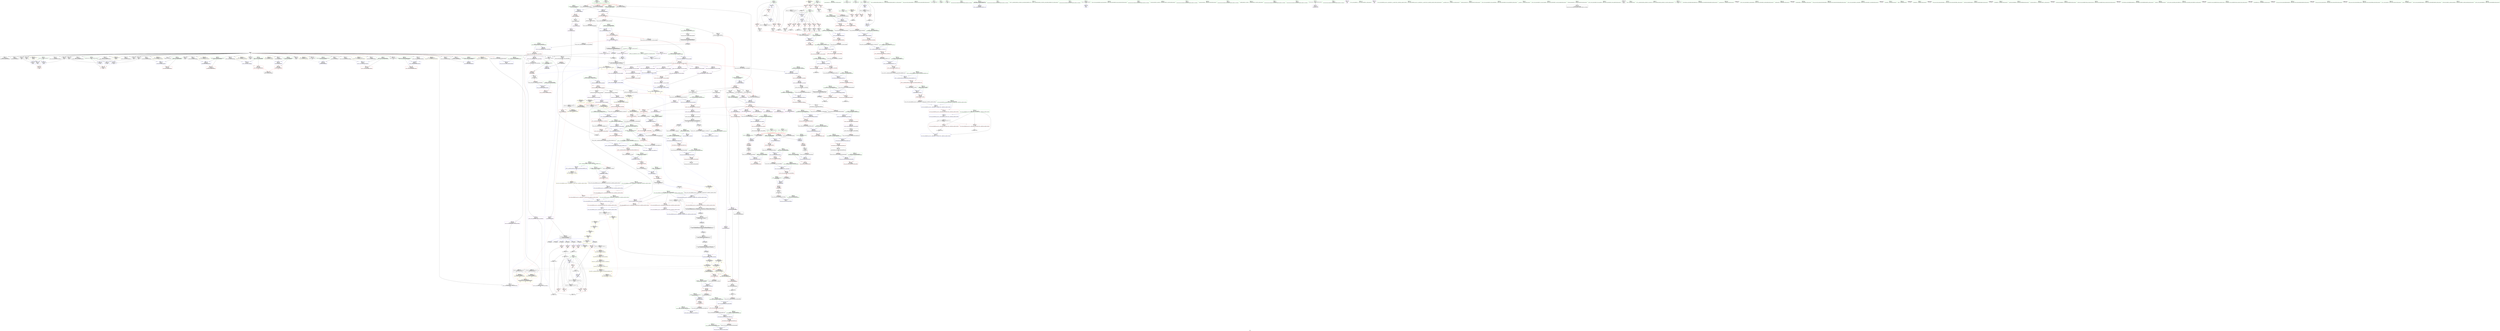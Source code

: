 digraph "SVFG" {
	label="SVFG";

	Node0x563c87c3b990 [shape=record,color=grey,label="{NodeID: 0\nNullPtr|{|<s34>57}}"];
	Node0x563c87c3b990 -> Node0x563c87c7b690[style=solid];
	Node0x563c87c3b990 -> Node0x563c87c7b790[style=solid];
	Node0x563c87c3b990 -> Node0x563c87c7b860[style=solid];
	Node0x563c87c3b990 -> Node0x563c87c7b930[style=solid];
	Node0x563c87c3b990 -> Node0x563c87c7ba00[style=solid];
	Node0x563c87c3b990 -> Node0x563c87c7bad0[style=solid];
	Node0x563c87c3b990 -> Node0x563c87c7bba0[style=solid];
	Node0x563c87c3b990 -> Node0x563c87c7bc70[style=solid];
	Node0x563c87c3b990 -> Node0x563c87c7bd40[style=solid];
	Node0x563c87c3b990 -> Node0x563c87c7be10[style=solid];
	Node0x563c87c3b990 -> Node0x563c87c7bee0[style=solid];
	Node0x563c87c3b990 -> Node0x563c87c7bfb0[style=solid];
	Node0x563c87c3b990 -> Node0x563c87c7c080[style=solid];
	Node0x563c87c3b990 -> Node0x563c87c7c150[style=solid];
	Node0x563c87c3b990 -> Node0x563c87c7c220[style=solid];
	Node0x563c87c3b990 -> Node0x563c87c7c2f0[style=solid];
	Node0x563c87c3b990 -> Node0x563c87c7c3c0[style=solid];
	Node0x563c87c3b990 -> Node0x563c87c7c490[style=solid];
	Node0x563c87c3b990 -> Node0x563c87c7c560[style=solid];
	Node0x563c87c3b990 -> Node0x563c87c7c630[style=solid];
	Node0x563c87c3b990 -> Node0x563c87c7c700[style=solid];
	Node0x563c87c3b990 -> Node0x563c87c7c7d0[style=solid];
	Node0x563c87c3b990 -> Node0x563c87c7c8a0[style=solid];
	Node0x563c87c3b990 -> Node0x563c87c7c970[style=solid];
	Node0x563c87c3b990 -> Node0x563c87c7ca40[style=solid];
	Node0x563c87c3b990 -> Node0x563c87c7cb10[style=solid];
	Node0x563c87c3b990 -> Node0x563c87c7cbe0[style=solid];
	Node0x563c87c3b990 -> Node0x563c87c7ccb0[style=solid];
	Node0x563c87c3b990 -> Node0x563c87c7dbe0[style=solid];
	Node0x563c87c3b990 -> Node0x563c87c7ff00[style=solid];
	Node0x563c87c3b990 -> Node0x563c87c7ffd0[style=solid];
	Node0x563c87c3b990 -> Node0x563c87c800a0[style=solid];
	Node0x563c87c3b990 -> Node0x563c87c9f990[style=solid];
	Node0x563c87c3b990 -> Node0x563c87ca1730[style=solid];
	Node0x563c87c3b990:s34 -> Node0x563c87d0e330[style=solid,color=red];
	Node0x563c87c8b630 [shape=record,color=black,label="{NodeID: 775\nMR_18V_2 = PHI(MR_18V_5, MR_18V_1, )\npts\{71 \}\n}"];
	Node0x563c87c8b630 -> Node0x563c87c7e500[style=dashed];
	Node0x563c87c80310 [shape=record,color=blue,label="{NodeID: 443\n531\<--527\n_M_start\<--call\n_ZNSt12_Vector_baseIiSaIiEE17_M_create_storageEm\n|{|<s2>44}}"];
	Node0x563c87c80310 -> Node0x563c87c86f70[style=dashed];
	Node0x563c87c80310 -> Node0x563c87c87040[style=dashed];
	Node0x563c87c80310:s2 -> Node0x563c87cde8e0[style=dashed,color=blue];
	Node0x563c87c83830 [shape=record,color=purple,label="{NodeID: 277\n318\<--316\nadd.ptr\<--\n_ZNSt6vectorIiSaIiEEixEm\n}"];
	Node0x563c87c83830 -> Node0x563c87c778d0[style=solid];
	Node0x563c87c73bd0 [shape=record,color=green,label="{NodeID: 111\n674\<--675\n__n.addr\<--__n.addr_field_insensitive\n_ZSt27__uninitialized_default_n_aIPimiET_S1_T0_RSaIT1_E\n}"];
	Node0x563c87c73bd0 -> Node0x563c87c87c70[style=solid];
	Node0x563c87c73bd0 -> Node0x563c87c810e0[style=solid];
	Node0x563c87c7d5d0 [shape=record,color=red,label="{NodeID: 388\n876\<--868\n\<--__p.addr\n_ZN9__gnu_cxx13new_allocatorIiE10deallocateEPim\n}"];
	Node0x563c87c7d5d0 -> Node0x563c87c814e0[style=solid];
	Node0x563c87c78910 [shape=record,color=black,label="{NodeID: 222\n625\<--655\n_ZN9__gnu_cxx13new_allocatorIiE8allocateEmPKv_ret\<--\n_ZN9__gnu_cxx13new_allocatorIiE8allocateEmPKv\n|{<s0>57}}"];
	Node0x563c87c78910:s0 -> Node0x563c87d0bcb0[style=solid,color=blue];
	Node0x563c87d11d80 [shape=record,color=black,label="{NodeID: 1163\n843 = PHI(822, )\n1st arg _ZNSt16allocator_traitsISaIiEE10deallocateERS0_Pim }"];
	Node0x563c87d11d80 -> Node0x563c87c921f0[style=solid];
	Node0x563c87c74dc0 [shape=record,color=green,label="{NodeID: 56\n288\<--289\n__gxx_personality_v0\<--__gxx_personality_v0_field_insensitive\n}"];
	Node0x563c87ccd820 [shape=record,color=yellow,style=double,label="{NodeID: 831\n94V_1 = ENCHI(MR_94V_0)\npts\{458 \}\nFun[_ZNSt12_Vector_baseIiSaIiEED2Ev]}"];
	Node0x563c87ccd820 -> Node0x563c87c7fbc0[style=dashed];
	Node0x563c87c865b0 [shape=record,color=red,label="{NodeID: 333\n442\<--433\n\<--__n.addr\n_ZNSt6vectorIiSaIiEE21_M_default_initializeEm\n|{<s0>47}}"];
	Node0x563c87c865b0:s0 -> Node0x563c87d0e5b0[style=solid,color=red];
	Node0x563c87c7be10 [shape=record,color=black,label="{NodeID: 167\n141\<--3\n\<--dummyVal\nmain\n}"];
	Node0x563c87c7be10 -> Node0x563c87c7e430[style=solid];
	Node0x563c87d0d0f0 [shape=record,color=black,label="{NodeID: 1108\n729 = PHI(733, )\n}"];
	Node0x563c87d0d0f0 -> Node0x563c87c78df0[style=solid];
	Node0x563c87c643f0 [shape=record,color=green,label="{NodeID: 1\n7\<--1\n__dso_handle\<--dummyObj\nGlob }"];
	Node0x563c87c8bb30 [shape=record,color=black,label="{NodeID: 776\nMR_20V_2 = PHI(MR_20V_4, MR_20V_1, )\npts\{652 \}\n|{<s0>8}}"];
	Node0x563c87c8bb30:s0 -> Node0x563c87ccbde0[style=dashed,color=red];
	Node0x563c87c803e0 [shape=record,color=blue,label="{NodeID: 444\n537\<--535\n_M_finish\<--\n_ZNSt12_Vector_baseIiSaIiEE17_M_create_storageEm\n|{<s0>44}}"];
	Node0x563c87c803e0:s0 -> Node0x563c87cde8e0[style=dashed,color=blue];
	Node0x563c87c83900 [shape=record,color=purple,label="{NodeID: 278\n543\<--541\nadd.ptr\<--\n_ZNSt12_Vector_baseIiSaIiEE17_M_create_storageEm\n}"];
	Node0x563c87c83900 -> Node0x563c87c804b0[style=solid];
	Node0x563c87c73ca0 [shape=record,color=green,label="{NodeID: 112\n676\<--677\n.addr\<--.addr_field_insensitive\n_ZSt27__uninitialized_default_n_aIPimiET_S1_T0_RSaIT1_E\n}"];
	Node0x563c87c73ca0 -> Node0x563c87c811b0[style=solid];
	Node0x563c87c7d6a0 [shape=record,color=red,label="{NodeID: 389\n897\<--888\n\<--__first.addr\n_ZSt8_DestroyIPiiEvT_S1_RSaIT0_E\n|{<s0>71}}"];
	Node0x563c87c7d6a0:s0 -> Node0x563c87d0f9a0[style=solid,color=red];
	Node0x563c87c789e0 [shape=record,color=black,label="{NodeID: 223\n657\<--664\n_ZNK9__gnu_cxx13new_allocatorIiE8max_sizeEv_ret\<--\n_ZNK9__gnu_cxx13new_allocatorIiE8max_sizeEv\n|{<s0>58}}"];
	Node0x563c87c789e0:s0 -> Node0x563c87d0cd30[style=solid,color=blue];
	Node0x563c87d11e90 [shape=record,color=black,label="{NodeID: 1164\n844 = PHI(823, )\n2nd arg _ZNSt16allocator_traitsISaIiEE10deallocateERS0_Pim }"];
	Node0x563c87d11e90 -> Node0x563c87c922c0[style=solid];
	Node0x563c87c74ec0 [shape=record,color=green,label="{NodeID: 57\n294\<--295\nthis.addr\<--this.addr_field_insensitive\n_ZNSaIiED2Ev\n}"];
	Node0x563c87c74ec0 -> Node0x563c87c858b0[style=solid];
	Node0x563c87c74ec0 -> Node0x563c87c7edf0[style=solid];
	Node0x563c87ccd900 [shape=record,color=yellow,style=double,label="{NodeID: 832\n96V_1 = ENCHI(MR_96V_0)\npts\{460 \}\nFun[_ZNSt12_Vector_baseIiSaIiEED2Ev]}"];
	Node0x563c87ccd900 -> Node0x563c87c7fc90[style=dashed];
	Node0x563c87c86680 [shape=record,color=red,label="{NodeID: 334\n441\<--440\n\<--_M_start\n_ZNSt6vectorIiSaIiEE21_M_default_initializeEm\n|{<s0>47}}"];
	Node0x563c87c86680:s0 -> Node0x563c87d0e470[style=solid,color=red];
	Node0x563c87c7bee0 [shape=record,color=black,label="{NodeID: 168\n227\<--3\nlpad.val\<--dummyVal\nmain\n}"];
	Node0x563c87d0d230 [shape=record,color=black,label="{NodeID: 1109\n747 = PHI(796, )\n|{<s0>65}}"];
	Node0x563c87d0d230:s0 -> Node0x563c87d0ff40[style=solid,color=red];
	Node0x563c87c636c0 [shape=record,color=green,label="{NodeID: 2\n8\<--1\n_ZSt3cin\<--dummyObj\nGlob }"];
	Node0x563c87c8c030 [shape=record,color=black,label="{NodeID: 777\nMR_22V_2 = PHI(MR_22V_3, MR_22V_1, )\npts\{570000 \}\n|{<s0>8}}"];
	Node0x563c87c8c030:s0 -> Node0x563c87ccbec0[style=dashed,color=red];
	Node0x563c87c804b0 [shape=record,color=blue,label="{NodeID: 445\n545\<--543\n_M_end_of_storage\<--add.ptr\n_ZNSt12_Vector_baseIiSaIiEE17_M_create_storageEm\n|{<s0>44}}"];
	Node0x563c87c804b0:s0 -> Node0x563c87cde8e0[style=dashed,color=blue];
	Node0x563c87c839d0 [shape=record,color=red,label="{NodeID: 279\n81\<--46\n\<--cases\nmain\n}"];
	Node0x563c87c839d0 -> Node0x563c87ca12b0[style=solid];
	Node0x563c87c73d70 [shape=record,color=green,label="{NodeID: 113\n684\<--685\n_ZSt25__uninitialized_default_nIPimET_S1_T0_\<--_ZSt25__uninitialized_default_nIPimET_S1_T0__field_insensitive\n}"];
	Node0x563c87c7d770 [shape=record,color=red,label="{NodeID: 390\n898\<--890\n\<--__last.addr\n_ZSt8_DestroyIPiiEvT_S1_RSaIT0_E\n|{<s0>71}}"];
	Node0x563c87c7d770:s0 -> Node0x563c87d0fab0[style=solid,color=red];
	Node0x563c87c78ab0 [shape=record,color=black,label="{NodeID: 224\n668\<--683\n_ZSt27__uninitialized_default_n_aIPimiET_S1_T0_RSaIT1_E_ret\<--call\n_ZSt27__uninitialized_default_n_aIPimiET_S1_T0_RSaIT1_E\n|{<s0>47}}"];
	Node0x563c87c78ab0:s0 -> Node0x563c87d0c970[style=solid,color=blue];
	Node0x563c87d11fa0 [shape=record,color=black,label="{NodeID: 1165\n575 = PHI(567, )\n0th arg _ZN9__gnu_cxx13new_allocatorIiEC2ERKS1_ }"];
	Node0x563c87d11fa0 -> Node0x563c87c807f0[style=solid];
	Node0x563c87c74f90 [shape=record,color=green,label="{NodeID: 58\n300\<--301\n_ZN9__gnu_cxx13new_allocatorIiED2Ev\<--_ZN9__gnu_cxx13new_allocatorIiED2Ev_field_insensitive\n}"];
	Node0x563c87ccd9e0 [shape=record,color=yellow,style=double,label="{NodeID: 833\n43V_1 = ENCHI(MR_43V_0)\npts\{570000 650000 \}\nFun[_ZNSt12_Vector_baseIiSaIiEED2Ev]}"];
	Node0x563c87ccd9e0 -> Node0x563c87c868f0[style=dashed];
	Node0x563c87ccd9e0 -> Node0x563c87c86a90[style=dashed];
	Node0x563c87c86750 [shape=record,color=red,label="{NodeID: 335\n462\<--455\nthis1\<--this.addr\n_ZNSt12_Vector_baseIiSaIiEED2Ev\n|{|<s8>48}}"];
	Node0x563c87c86750 -> Node0x563c87c823e0[style=solid];
	Node0x563c87c86750 -> Node0x563c87c824b0[style=solid];
	Node0x563c87c86750 -> Node0x563c87c82580[style=solid];
	Node0x563c87c86750 -> Node0x563c87c82650[style=solid];
	Node0x563c87c86750 -> Node0x563c87c82720[style=solid];
	Node0x563c87c86750 -> Node0x563c87c827f0[style=solid];
	Node0x563c87c86750 -> Node0x563c87c828c0[style=solid];
	Node0x563c87c86750 -> Node0x563c87c82990[style=solid];
	Node0x563c87c86750:s8 -> Node0x563c87d121f0[style=solid,color=red];
	Node0x563c87c7bfb0 [shape=record,color=black,label="{NodeID: 169\n228\<--3\nlpad.val57\<--dummyVal\nmain\n}"];
	Node0x563c87d0d370 [shape=record,color=black,label="{NodeID: 1110\n752 = PHI(756, )\n}"];
	Node0x563c87d0d370 -> Node0x563c87c78ec0[style=solid];
	Node0x563c87c63750 [shape=record,color=green,label="{NodeID: 3\n9\<--1\n_ZSt4cout\<--dummyObj\nGlob }"];
	Node0x563c87c8c530 [shape=record,color=black,label="{NodeID: 778\nMR_24V_2 = PHI(MR_24V_3, MR_24V_1, )\npts\{650000 \}\n|{<s0>11}}"];
	Node0x563c87c8c530:s0 -> Node0x563c87ccbec0[style=dashed,color=red];
	Node0x563c87c80580 [shape=record,color=blue,label="{NodeID: 446\n550\<--549\nthis.addr\<--this\n_ZNSt12_Vector_baseIiSaIiEE12_Vector_implD2Ev\n}"];
	Node0x563c87c80580 -> Node0x563c87c87110[style=dashed];
	Node0x563c87c83aa0 [shape=record,color=red,label="{NodeID: 280\n80\<--48\n\<--caseno\nmain\n}"];
	Node0x563c87c83aa0 -> Node0x563c87ca12b0[style=solid];
	Node0x563c87c790d0 [shape=record,color=green,label="{NodeID: 114\n689\<--690\nthis.addr\<--this.addr_field_insensitive\n_ZNSt12_Vector_baseIiSaIiEE19_M_get_Tp_allocatorEv\n}"];
	Node0x563c87c790d0 -> Node0x563c87c87d40[style=solid];
	Node0x563c87c790d0 -> Node0x563c87c90f40[style=solid];
	Node0x563c87c7d840 [shape=record,color=red,label="{NodeID: 391\n912\<--906\n\<--__first.addr\n_ZSt8_DestroyIPiEvT_S1_\n|{<s0>72}}"];
	Node0x563c87c7d840:s0 -> Node0x563c87d0f780[style=solid,color=red];
	Node0x563c87c78b80 [shape=record,color=black,label="{NodeID: 225\n694\<--693\n\<--_M_impl\n_ZNSt12_Vector_baseIiSaIiEE19_M_get_Tp_allocatorEv\n}"];
	Node0x563c87c78b80 -> Node0x563c87c78c50[style=solid];
	Node0x563c87d120b0 [shape=record,color=black,label="{NodeID: 1166\n576 = PHI(569, )\n1st arg _ZN9__gnu_cxx13new_allocatorIiEC2ERKS1_ }"];
	Node0x563c87d120b0 -> Node0x563c87c808c0[style=solid];
	Node0x563c87c75090 [shape=record,color=green,label="{NodeID: 59\n306\<--307\nthis.addr\<--this.addr_field_insensitive\n_ZNSt6vectorIiSaIiEEixEm\n}"];
	Node0x563c87c75090 -> Node0x563c87c85980[style=solid];
	Node0x563c87c75090 -> Node0x563c87c7eec0[style=solid];
	Node0x563c87ccdaf0 [shape=record,color=yellow,style=double,label="{NodeID: 834\n47V_1 = ENCHI(MR_47V_0)\npts\{570002 650002 \}\nFun[_ZNSt12_Vector_baseIiSaIiEED2Ev]}"];
	Node0x563c87ccdaf0 -> Node0x563c87c869c0[style=dashed];
	Node0x563c87c86820 [shape=record,color=red,label="{NodeID: 336\n491\<--457\nexn\<--exn.slot\n_ZNSt12_Vector_baseIiSaIiEED2Ev\n|{<s0>51}}"];
	Node0x563c87c86820:s0 -> Node0x563c87d0eef0[style=solid,color=red];
	Node0x563c87c7c080 [shape=record,color=black,label="{NodeID: 170\n273\<--3\n\<--dummyVal\n_ZNSt6vectorIiSaIiEEC2EmRKS0_\n}"];
	Node0x563c87d0d4b0 [shape=record,color=black,label="{NodeID: 1111\n245 = PHI(56, 64, )\n0th arg _ZNSt6vectorIiSaIiEEC2EmRKS0_ }"];
	Node0x563c87d0d4b0 -> Node0x563c87c7e9e0[style=solid];
	Node0x563c87c63a00 [shape=record,color=green,label="{NodeID: 4\n10\<--1\n.str\<--dummyObj\nGlob }"];
	Node0x563c87c8ca30 [shape=record,color=black,label="{NodeID: 779\nMR_26V_2 = PHI(MR_26V_3, MR_26V_1, )\npts\{570001 570002 \}\n|{<s0>8|<s1>8}}"];
	Node0x563c87c8ca30:s0 -> Node0x563c87ccbfd0[style=dashed,color=red];
	Node0x563c87c8ca30:s1 -> Node0x563c87ccc0e0[style=dashed,color=red];
	Node0x563c87c80650 [shape=record,color=blue,label="{NodeID: 447\n560\<--558\nthis.addr\<--this\n_ZNSaIiEC2ERKS_\n}"];
	Node0x563c87c80650 -> Node0x563c87c871e0[style=dashed];
	Node0x563c87c83b70 [shape=record,color=red,label="{NodeID: 281\n202\<--48\n\<--caseno\nmain\n}"];
	Node0x563c87c79160 [shape=record,color=green,label="{NodeID: 115\n699\<--700\n__first.addr\<--__first.addr_field_insensitive\n_ZSt25__uninitialized_default_nIPimET_S1_T0_\n}"];
	Node0x563c87c79160 -> Node0x563c87c87e10[style=solid];
	Node0x563c87c79160 -> Node0x563c87c91010[style=solid];
	Node0x563c87c7d910 [shape=record,color=red,label="{NodeID: 392\n913\<--908\n\<--__last.addr\n_ZSt8_DestroyIPiEvT_S1_\n|{<s0>72}}"];
	Node0x563c87c7d910:s0 -> Node0x563c87d0f890[style=solid,color=red];
	Node0x563c87c78c50 [shape=record,color=black,label="{NodeID: 226\n687\<--694\n_ZNSt12_Vector_baseIiSaIiEE19_M_get_Tp_allocatorEv_ret\<--\n_ZNSt12_Vector_baseIiSaIiEE19_M_get_Tp_allocatorEv\n|{<s0>38|<s1>46}}"];
	Node0x563c87c78c50:s0 -> Node0x563c87d0c530[style=solid,color=blue];
	Node0x563c87c78c50:s1 -> Node0x563c87d0c800[style=solid,color=blue];
	Node0x563c87d121f0 [shape=record,color=black,label="{NodeID: 1167\n804 = PHI(462, )\n0th arg _ZNSt12_Vector_baseIiSaIiEE13_M_deallocateEPim }"];
	Node0x563c87d121f0 -> Node0x563c87c91eb0[style=solid];
	Node0x563c87c75160 [shape=record,color=green,label="{NodeID: 60\n308\<--309\n__n.addr\<--__n.addr_field_insensitive\n_ZNSt6vectorIiSaIiEEixEm\n}"];
	Node0x563c87c75160 -> Node0x563c87c85a50[style=solid];
	Node0x563c87c75160 -> Node0x563c87c7ef90[style=solid];
	Node0x563c87c868f0 [shape=record,color=red,label="{NodeID: 337\n465\<--464\n\<--_M_start\n_ZNSt12_Vector_baseIiSaIiEED2Ev\n|{<s0>48}}"];
	Node0x563c87c868f0:s0 -> Node0x563c87d12330[style=solid,color=red];
	Node0x563c87c7c150 [shape=record,color=black,label="{NodeID: 171\n274\<--3\n\<--dummyVal\n_ZNSt6vectorIiSaIiEEC2EmRKS0_\n}"];
	Node0x563c87c7c150 -> Node0x563c87c7ec50[style=solid];
	Node0x563c87d0d6c0 [shape=record,color=black,label="{NodeID: 1112\n246 = PHI(88, 99, )\n1st arg _ZNSt6vectorIiSaIiEEC2EmRKS0_ }"];
	Node0x563c87d0d6c0 -> Node0x563c87c7eab0[style=solid];
	Node0x563c87c63a90 [shape=record,color=green,label="{NodeID: 5\n12\<--1\n.str.1\<--dummyObj\nGlob }"];
	Node0x563c87cc89d0 [shape=record,color=black,label="{NodeID: 780\nMR_28V_2 = PHI(MR_28V_3, MR_28V_1, )\npts\{650001 650002 \}\n|{<s0>11|<s1>11}}"];
	Node0x563c87cc89d0:s0 -> Node0x563c87ccbfd0[style=dashed,color=red];
	Node0x563c87cc89d0:s1 -> Node0x563c87ccc0e0[style=dashed,color=red];
	Node0x563c87c80720 [shape=record,color=blue,label="{NodeID: 448\n562\<--559\n__a.addr\<--__a\n_ZNSaIiEC2ERKS_\n}"];
	Node0x563c87c80720 -> Node0x563c87c872b0[style=dashed];
	Node0x563c87c83c40 [shape=record,color=red,label="{NodeID: 282\n218\<--48\n\<--caseno\nmain\n}"];
	Node0x563c87c83c40 -> Node0x563c87c9ff30[style=solid];
	Node0x563c87c79230 [shape=record,color=green,label="{NodeID: 116\n701\<--702\n__n.addr\<--__n.addr_field_insensitive\n_ZSt25__uninitialized_default_nIPimET_S1_T0_\n}"];
	Node0x563c87c79230 -> Node0x563c87c87ee0[style=solid];
	Node0x563c87c79230 -> Node0x563c87c910e0[style=solid];
	Node0x563c87cd2220 [shape=record,color=yellow,style=double,label="{NodeID: 891\n20V_1 = ENCHI(MR_20V_0)\npts\{652 \}\nFun[_ZNSt27__uninitialized_default_n_1ILb1EE18__uninit_default_nIPimEET_S3_T0_]|{<s0>63}}"];
	Node0x563c87cd2220:s0 -> Node0x563c87ccc4f0[style=dashed,color=red];
	Node0x563c87c7d9e0 [shape=record,color=blue,label="{NodeID: 393\n932\<--15\nllvm.global_ctors_0\<--\nGlob }"];
	Node0x563c87c78d20 [shape=record,color=black,label="{NodeID: 227\n696\<--711\n_ZSt25__uninitialized_default_nIPimET_S1_T0__ret\<--call\n_ZSt25__uninitialized_default_nIPimET_S1_T0_\n|{<s0>61}}"];
	Node0x563c87c78d20:s0 -> Node0x563c87d0ce70[style=solid,color=blue];
	Node0x563c87d12330 [shape=record,color=black,label="{NodeID: 1168\n805 = PHI(465, )\n1st arg _ZNSt12_Vector_baseIiSaIiEE13_M_deallocateEPim }"];
	Node0x563c87d12330 -> Node0x563c87c91f80[style=solid];
	Node0x563c87c75230 [shape=record,color=green,label="{NodeID: 61\n333\<--334\nthis.addr\<--this.addr_field_insensitive\n_ZNSt6vectorIiSaIiEED2Ev\n}"];
	Node0x563c87c75230 -> Node0x563c87c85bf0[style=solid];
	Node0x563c87c75230 -> Node0x563c87c7f060[style=solid];
	Node0x563c87c869c0 [shape=record,color=red,label="{NodeID: 338\n468\<--467\n\<--_M_end_of_storage\n_ZNSt12_Vector_baseIiSaIiEED2Ev\n}"];
	Node0x563c87c869c0 -> Node0x563c87c78020[style=solid];
	Node0x563c87c7c220 [shape=record,color=black,label="{NodeID: 172\n276\<--3\n\<--dummyVal\n_ZNSt6vectorIiSaIiEEC2EmRKS0_\n}"];
	Node0x563c87c7c220 -> Node0x563c87c7ed20[style=solid];
	Node0x563c87d0d840 [shape=record,color=black,label="{NodeID: 1113\n247 = PHI(58, 66, )\n2nd arg _ZNSt6vectorIiSaIiEEC2EmRKS0_ }"];
	Node0x563c87d0d840 -> Node0x563c87c7eb80[style=solid];
	Node0x563c87c63b20 [shape=record,color=green,label="{NodeID: 6\n15\<--1\n\<--dummyObj\nCan only get source location for instruction, argument, global var or function.}"];
	Node0x563c87c807f0 [shape=record,color=blue,label="{NodeID: 449\n577\<--575\nthis.addr\<--this\n_ZN9__gnu_cxx13new_allocatorIiEC2ERKS1_\n}"];
	Node0x563c87c807f0 -> Node0x563c87c87380[style=dashed];
	Node0x563c87c83d10 [shape=record,color=red,label="{NodeID: 283\n87\<--52\n\<--C\nmain\n}"];
	Node0x563c87c83d10 -> Node0x563c87c7cf50[style=solid];
	Node0x563c87c79300 [shape=record,color=green,label="{NodeID: 117\n703\<--704\n__assignable\<--__assignable_field_insensitive\n_ZSt25__uninitialized_default_nIPimET_S1_T0_\n}"];
	Node0x563c87c79300 -> Node0x563c87c911b0[style=solid];
	Node0x563c87c7dae0 [shape=record,color=blue,label="{NodeID: 394\n933\<--16\nllvm.global_ctors_1\<--_GLOBAL__sub_I_kappahouse_0_0.cpp\nGlob }"];
	Node0x563c87c78df0 [shape=record,color=black,label="{NodeID: 228\n715\<--729\n_ZNSt27__uninitialized_default_n_1ILb1EE18__uninit_default_nIPimEET_S3_T0__ret\<--call\n_ZNSt27__uninitialized_default_n_1ILb1EE18__uninit_default_nIPimEET_S3_T0_\n|{<s0>62}}"];
	Node0x563c87c78df0:s0 -> Node0x563c87d0cfb0[style=solid,color=blue];
	Node0x563c87d12470 [shape=record,color=black,label="{NodeID: 1169\n806 = PHI(475, )\n2nd arg _ZNSt12_Vector_baseIiSaIiEE13_M_deallocateEPim }"];
	Node0x563c87d12470 -> Node0x563c87c92050[style=solid];
	Node0x563c87c75300 [shape=record,color=green,label="{NodeID: 62\n335\<--336\nexn.slot\<--exn.slot_field_insensitive\n_ZNSt6vectorIiSaIiEED2Ev\n}"];
	Node0x563c87c75300 -> Node0x563c87c85cc0[style=solid];
	Node0x563c87c75300 -> Node0x563c87c7f130[style=solid];
	Node0x563c87c86a90 [shape=record,color=red,label="{NodeID: 339\n471\<--470\n\<--_M_start4\n_ZNSt12_Vector_baseIiSaIiEED2Ev\n}"];
	Node0x563c87c86a90 -> Node0x563c87c780f0[style=solid];
	Node0x563c87c7c2f0 [shape=record,color=black,label="{NodeID: 173\n285\<--3\nlpad.val\<--dummyVal\n_ZNSt6vectorIiSaIiEEC2EmRKS0_\n}"];
	Node0x563c87d0d9c0 [shape=record,color=black,label="{NodeID: 1114\n558 = PHI(504, )\n0th arg _ZNSaIiEC2ERKS_ }"];
	Node0x563c87d0d9c0 -> Node0x563c87c80650[style=solid];
	Node0x563c87c71170 [shape=record,color=green,label="{NodeID: 7\n73\<--1\n\<--dummyObj\nCan only get source location for instruction, argument, global var or function.}"];
	Node0x563c87c808c0 [shape=record,color=blue,label="{NodeID: 450\n579\<--576\n.addr\<--\n_ZN9__gnu_cxx13new_allocatorIiEC2ERKS1_\n}"];
	Node0x563c87c83de0 [shape=record,color=red,label="{NodeID: 284\n98\<--52\n\<--C\nmain\n}"];
	Node0x563c87c83de0 -> Node0x563c87c7d020[style=solid];
	Node0x563c87c793d0 [shape=record,color=green,label="{NodeID: 118\n712\<--713\n_ZNSt27__uninitialized_default_n_1ILb1EE18__uninit_default_nIPimEET_S3_T0_\<--_ZNSt27__uninitialized_default_n_1ILb1EE18__uninit_default_nIPimEET_S3_T0__field_insensitive\n}"];
	Node0x563c87c7dbe0 [shape=record,color=blue, style = dotted,label="{NodeID: 395\n934\<--3\nllvm.global_ctors_2\<--dummyVal\nGlob }"];
	Node0x563c87c78ec0 [shape=record,color=black,label="{NodeID: 229\n733\<--752\n_ZSt6fill_nIPimiET_S1_T0_RKT1__ret\<--call1\n_ZSt6fill_nIPimiET_S1_T0_RKT1_\n|{<s0>63}}"];
	Node0x563c87c78ec0:s0 -> Node0x563c87d0d0f0[style=solid,color=blue];
	Node0x563c87d125b0 [shape=record,color=black,label="{NodeID: 1170\n716 = PHI(709, )\n0th arg _ZNSt27__uninitialized_default_n_1ILb1EE18__uninit_default_nIPimEET_S3_T0_ }"];
	Node0x563c87d125b0 -> Node0x563c87c91280[style=solid];
	Node0x563c87c753d0 [shape=record,color=green,label="{NodeID: 63\n337\<--338\nehselector.slot\<--ehselector.slot_field_insensitive\n_ZNSt6vectorIiSaIiEED2Ev\n}"];
	Node0x563c87c753d0 -> Node0x563c87c7f200[style=solid];
	Node0x563c87c86b60 [shape=record,color=red,label="{NodeID: 340\n503\<--497\nthis1\<--this.addr\n_ZNSt12_Vector_baseIiSaIiEE12_Vector_implC2ERKS0_\n}"];
	Node0x563c87c86b60 -> Node0x563c87c781c0[style=solid];
	Node0x563c87c86b60 -> Node0x563c87c82a60[style=solid];
	Node0x563c87c86b60 -> Node0x563c87c82b30[style=solid];
	Node0x563c87c86b60 -> Node0x563c87c82c00[style=solid];
	Node0x563c87c7c3c0 [shape=record,color=black,label="{NodeID: 174\n286\<--3\nlpad.val2\<--dummyVal\n_ZNSt6vectorIiSaIiEEC2EmRKS0_\n}"];
	Node0x563c87d0dad0 [shape=record,color=black,label="{NodeID: 1115\n559 = PHI(505, )\n1st arg _ZNSaIiEC2ERKS_ }"];
	Node0x563c87d0dad0 -> Node0x563c87c80720[style=solid];
	Node0x563c87c71200 [shape=record,color=green,label="{NodeID: 8\n78\<--1\n\<--dummyObj\nCan only get source location for instruction, argument, global var or function.}"];
	Node0x563c87c80990 [shape=record,color=blue,label="{NodeID: 451\n588\<--586\nthis.addr\<--this\n_ZNSt12_Vector_baseIiSaIiEE11_M_allocateEm\n}"];
	Node0x563c87c80990 -> Node0x563c87c87450[style=dashed];
	Node0x563c87c83eb0 [shape=record,color=red,label="{NodeID: 285\n106\<--52\n\<--C\nmain\n}"];
	Node0x563c87c83eb0 -> Node0x563c87ca1430[style=solid];
	Node0x563c87c794d0 [shape=record,color=green,label="{NodeID: 119\n718\<--719\n__first.addr\<--__first.addr_field_insensitive\n_ZNSt27__uninitialized_default_n_1ILb1EE18__uninit_default_nIPimEET_S3_T0_\n}"];
	Node0x563c87c794d0 -> Node0x563c87c87fb0[style=solid];
	Node0x563c87c794d0 -> Node0x563c87c91280[style=solid];
	Node0x563c87c7dce0 [shape=record,color=blue,label="{NodeID: 396\n44\<--73\nretval\<--\nmain\n}"];
	Node0x563c87c78f90 [shape=record,color=black,label="{NodeID: 230\n756\<--794\n_ZSt10__fill_n_aIPimiEN9__gnu_cxx11__enable_ifIXsr11__is_scalarIT1_EE7__valueET_E6__typeES4_T0_RKS3__ret\<--\n_ZSt10__fill_n_aIPimiEN9__gnu_cxx11__enable_ifIXsr11__is_scalarIT1_EE7__valueET_E6__typeES4_T0_RKS3_\n|{<s0>65}}"];
	Node0x563c87c78f90:s0 -> Node0x563c87d0d370[style=solid,color=blue];
	Node0x563c87d126f0 [shape=record,color=black,label="{NodeID: 1171\n717 = PHI(710, )\n1st arg _ZNSt27__uninitialized_default_n_1ILb1EE18__uninit_default_nIPimEET_S3_T0_ }"];
	Node0x563c87d126f0 -> Node0x563c87c91350[style=solid];
	Node0x563c87c754a0 [shape=record,color=green,label="{NodeID: 64\n351\<--352\n_ZNSt12_Vector_baseIiSaIiEE19_M_get_Tp_allocatorEv\<--_ZNSt12_Vector_baseIiSaIiEE19_M_get_Tp_allocatorEv_field_insensitive\n}"];
	Node0x563c87ccdfe0 [shape=record,color=yellow,style=double,label="{NodeID: 839\n20V_1 = ENCHI(MR_20V_0)\npts\{652 \}\nFun[_ZNSt6vectorIiSaIiEE21_M_default_initializeEm]|{<s0>47}}"];
	Node0x563c87ccdfe0:s0 -> Node0x563c87cccc50[style=dashed,color=red];
	Node0x563c87c86c30 [shape=record,color=red,label="{NodeID: 341\n505\<--499\n\<--__a.addr\n_ZNSt12_Vector_baseIiSaIiEE12_Vector_implC2ERKS0_\n|{<s0>52}}"];
	Node0x563c87c86c30:s0 -> Node0x563c87d0dad0[style=solid,color=red];
	Node0x563c87c7c490 [shape=record,color=black,label="{NodeID: 175\n359\<--3\n\<--dummyVal\n_ZNSt6vectorIiSaIiEED2Ev\n}"];
	Node0x563c87d0dbe0 [shape=record,color=black,label="{NodeID: 1116\n373 = PHI(239, )\n0th arg _ZN9__gnu_cxx13new_allocatorIiEC2Ev }"];
	Node0x563c87d0dbe0 -> Node0x563c87c7f2d0[style=solid];
	Node0x563c87c71290 [shape=record,color=green,label="{NodeID: 9\n195\<--1\n\<--dummyObj\nCan only get source location for instruction, argument, global var or function.}"];
	Node0x563c87c80a60 [shape=record,color=blue,label="{NodeID: 452\n590\<--587\n__n.addr\<--__n\n_ZNSt12_Vector_baseIiSaIiEE11_M_allocateEm\n}"];
	Node0x563c87c80a60 -> Node0x563c87c87520[style=dashed];
	Node0x563c87c80a60 -> Node0x563c87c875f0[style=dashed];
	Node0x563c87c83f80 [shape=record,color=red,label="{NodeID: 286\n147\<--52\n\<--C\nmain\n}"];
	Node0x563c87c83f80 -> Node0x563c87ca0530[style=solid];
	Node0x563c87c795a0 [shape=record,color=green,label="{NodeID: 120\n720\<--721\n__n.addr\<--__n.addr_field_insensitive\n_ZNSt27__uninitialized_default_n_1ILb1EE18__uninit_default_nIPimEET_S3_T0_\n}"];
	Node0x563c87c795a0 -> Node0x563c87c88080[style=solid];
	Node0x563c87c795a0 -> Node0x563c87c91350[style=solid];
	Node0x563c87c7ddb0 [shape=record,color=blue,label="{NodeID: 397\n48\<--78\ncaseno\<--\nmain\n}"];
	Node0x563c87c7ddb0 -> Node0x563c87c8a730[style=dashed];
	Node0x563c87c812b0 [shape=record,color=black,label="{NodeID: 231\n796\<--801\n_ZSt12__niter_baseIPiET_S1__ret\<--\n_ZSt12__niter_baseIPiET_S1_\n|{<s0>64}}"];
	Node0x563c87c812b0:s0 -> Node0x563c87d0d230[style=solid,color=blue];
	Node0x563c87d12830 [shape=record,color=black,label="{NodeID: 1172\n495 = PHI(404, )\n0th arg _ZNSt12_Vector_baseIiSaIiEE12_Vector_implC2ERKS0_ }"];
	Node0x563c87d12830 -> Node0x563c87c7fd60[style=solid];
	Node0x563c87c755a0 [shape=record,color=green,label="{NodeID: 65\n354\<--355\n_ZSt8_DestroyIPiiEvT_S1_RSaIT0_E\<--_ZSt8_DestroyIPiiEvT_S1_RSaIT0_E_field_insensitive\n}"];
	Node0x563c87cce0c0 [shape=record,color=yellow,style=double,label="{NodeID: 840\n43V_1 = ENCHI(MR_43V_0)\npts\{570000 650000 \}\nFun[_ZNSt6vectorIiSaIiEE21_M_default_initializeEm]}"];
	Node0x563c87cce0c0 -> Node0x563c87c86680[style=dashed];
	Node0x563c87c86d00 [shape=record,color=red,label="{NodeID: 342\n525\<--519\nthis1\<--this.addr\n_ZNSt12_Vector_baseIiSaIiEE17_M_create_storageEm\n|{|<s10>53}}"];
	Node0x563c87c86d00 -> Node0x563c87c82cd0[style=solid];
	Node0x563c87c86d00 -> Node0x563c87c82da0[style=solid];
	Node0x563c87c86d00 -> Node0x563c87c82e70[style=solid];
	Node0x563c87c86d00 -> Node0x563c87c82f40[style=solid];
	Node0x563c87c86d00 -> Node0x563c87c83010[style=solid];
	Node0x563c87c86d00 -> Node0x563c87c830e0[style=solid];
	Node0x563c87c86d00 -> Node0x563c87c831b0[style=solid];
	Node0x563c87c86d00 -> Node0x563c87c83280[style=solid];
	Node0x563c87c86d00 -> Node0x563c87c83350[style=solid];
	Node0x563c87c86d00 -> Node0x563c87c83420[style=solid];
	Node0x563c87c86d00:s10 -> Node0x563c87d11a50[style=solid,color=red];
	Node0x563c87c7c560 [shape=record,color=black,label="{NodeID: 176\n360\<--3\n\<--dummyVal\n_ZNSt6vectorIiSaIiEED2Ev\n}"];
	Node0x563c87c7c560 -> Node0x563c87c7f130[style=solid];
	Node0x563c87d0dcf0 [shape=record,color=black,label="{NodeID: 1117\n734 = PHI(726, )\n0th arg _ZSt6fill_nIPimiET_S1_T0_RKT1_ }"];
	Node0x563c87d0dcf0 -> Node0x563c87c914f0[style=solid];
	Node0x563c87c71360 [shape=record,color=green,label="{NodeID: 10\n476\<--1\n\<--dummyObj\nCan only get source location for instruction, argument, global var or function.}"];
	Node0x563c87c80b30 [shape=record,color=blue,label="{NodeID: 453\n612\<--610\n__a.addr\<--__a\n_ZNSt16allocator_traitsISaIiEE8allocateERS0_m\n}"];
	Node0x563c87c80b30 -> Node0x563c87c876c0[style=dashed];
	Node0x563c87c84050 [shape=record,color=red,label="{NodeID: 287\n154\<--54\n\<--W\nmain\n}"];
	Node0x563c87c84050 -> Node0x563c87ca18b0[style=solid];
	Node0x563c87c79670 [shape=record,color=green,label="{NodeID: 121\n722\<--723\nref.tmp\<--ref.tmp_field_insensitive\n_ZNSt27__uninitialized_default_n_1ILb1EE18__uninit_default_nIPimEET_S3_T0_\n|{|<s1>63}}"];
	Node0x563c87c79670 -> Node0x563c87c91420[style=solid];
	Node0x563c87c79670:s1 -> Node0x563c87d0df70[style=solid,color=red];
	Node0x563c87cddc50 [shape=record,color=yellow,style=double,label="{NodeID: 1062\n24V_3 = CSCHI(MR_24V_2)\npts\{650000 \}\nCS[]|{|<s1>15|<s2>19|<s3>20|<s4>22|<s5>24|<s6>30}}"];
	Node0x563c87cddc50 -> Node0x563c87c8c530[style=dashed];
	Node0x563c87cddc50:s1 -> Node0x563c87cbce20[style=dashed,color=red];
	Node0x563c87cddc50:s2 -> Node0x563c87ccd3e0[style=dashed,color=red];
	Node0x563c87cddc50:s3 -> Node0x563c87cbce20[style=dashed,color=red];
	Node0x563c87cddc50:s4 -> Node0x563c87cbce20[style=dashed,color=red];
	Node0x563c87cddc50:s5 -> Node0x563c87cbce20[style=dashed,color=red];
	Node0x563c87cddc50:s6 -> Node0x563c87ccd3e0[style=dashed,color=red];
	Node0x563c87c9f990 [shape=record,color=black,label="{NodeID: 730\n607 = PHI(602, 3, )\n}"];
	Node0x563c87c9f990 -> Node0x563c87c785d0[style=solid];
	Node0x563c87c7de80 [shape=record,color=blue,label="{NodeID: 398\n68\<--73\ni\<--\nmain\n}"];
	Node0x563c87c7de80 -> Node0x563c87c84600[style=dashed];
	Node0x563c87c7de80 -> Node0x563c87c846d0[style=dashed];
	Node0x563c87c7de80 -> Node0x563c87c847a0[style=dashed];
	Node0x563c87c7de80 -> Node0x563c87c84870[style=dashed];
	Node0x563c87c7de80 -> Node0x563c87c7df50[style=dashed];
	Node0x563c87c7de80 -> Node0x563c87c8b130[style=dashed];
	Node0x563c87c81340 [shape=record,color=black,label="{NodeID: 232\n821\<--820\n\<--_M_impl\n_ZNSt12_Vector_baseIiSaIiEE13_M_deallocateEPim\n|{<s0>66}}"];
	Node0x563c87c81340:s0 -> Node0x563c87d11c70[style=solid,color=red];
	Node0x563c87d12970 [shape=record,color=black,label="{NodeID: 1173\n496 = PHI(405, )\n1st arg _ZNSt12_Vector_baseIiSaIiEE12_Vector_implC2ERKS0_ }"];
	Node0x563c87d12970 -> Node0x563c87c7fe30[style=solid];
	Node0x563c87c756a0 [shape=record,color=green,label="{NodeID: 66\n369\<--370\n__clang_call_terminate\<--__clang_call_terminate_field_insensitive\n}"];
	Node0x563c87c86dd0 [shape=record,color=red,label="{NodeID: 343\n526\<--521\n\<--__n.addr\n_ZNSt12_Vector_baseIiSaIiEE17_M_create_storageEm\n|{<s0>53}}"];
	Node0x563c87c86dd0:s0 -> Node0x563c87d11b60[style=solid,color=red];
	Node0x563c87c7c630 [shape=record,color=black,label="{NodeID: 177\n362\<--3\n\<--dummyVal\n_ZNSt6vectorIiSaIiEED2Ev\n}"];
	Node0x563c87c7c630 -> Node0x563c87c7f200[style=solid];
	Node0x563c87d0de30 [shape=record,color=black,label="{NodeID: 1118\n735 = PHI(727, )\n1st arg _ZSt6fill_nIPimiET_S1_T0_RKT1_ }"];
	Node0x563c87d0de30 -> Node0x563c87c915c0[style=solid];
	Node0x563c87c71460 [shape=record,color=green,label="{NodeID: 11\n597\<--1\n\<--dummyObj\nCan only get source location for instruction, argument, global var or function.}"];
	Node0x563c87ccadf0 [shape=record,color=yellow,style=double,label="{NodeID: 786\n4V_1 = ENCHI(MR_4V_0)\npts\{47 \}\nFun[main]}"];
	Node0x563c87ccadf0 -> Node0x563c87c839d0[style=dashed];
	Node0x563c87c80c00 [shape=record,color=blue,label="{NodeID: 454\n614\<--611\n__n.addr\<--__n\n_ZNSt16allocator_traitsISaIiEE8allocateERS0_m\n}"];
	Node0x563c87c80c00 -> Node0x563c87c87790[style=dashed];
	Node0x563c87c84120 [shape=record,color=red,label="{NodeID: 288\n166\<--54\n\<--W\nmain\n}"];
	Node0x563c87c84120 -> Node0x563c87ca0b30[style=solid];
	Node0x563c87c79740 [shape=record,color=green,label="{NodeID: 122\n730\<--731\n_ZSt6fill_nIPimiET_S1_T0_RKT1_\<--_ZSt6fill_nIPimiET_S1_T0_RKT1__field_insensitive\n}"];
	Node0x563c87cddd30 [shape=record,color=yellow,style=double,label="{NodeID: 1063\n28V_3 = CSCHI(MR_28V_2)\npts\{650001 650002 \}\nCS[]|{|<s1>19|<s2>19|<s3>30|<s4>30}}"];
	Node0x563c87cddd30 -> Node0x563c87cc89d0[style=dashed];
	Node0x563c87cddd30:s1 -> Node0x563c87ccd4f0[style=dashed,color=red];
	Node0x563c87cddd30:s2 -> Node0x563c87ccd600[style=dashed,color=red];
	Node0x563c87cddd30:s3 -> Node0x563c87ccd4f0[style=dashed,color=red];
	Node0x563c87cddd30:s4 -> Node0x563c87ccd600[style=dashed,color=red];
	Node0x563c87c9ff30 [shape=record,color=grey,label="{NodeID: 731\n219 = Binary(218, 78, )\n}"];
	Node0x563c87c9ff30 -> Node0x563c87c7e840[style=solid];
	Node0x563c87c7df50 [shape=record,color=blue,label="{NodeID: 399\n68\<--121\ni\<--inc\nmain\n}"];
	Node0x563c87c7df50 -> Node0x563c87c84600[style=dashed];
	Node0x563c87c7df50 -> Node0x563c87c846d0[style=dashed];
	Node0x563c87c7df50 -> Node0x563c87c847a0[style=dashed];
	Node0x563c87c7df50 -> Node0x563c87c84870[style=dashed];
	Node0x563c87c7df50 -> Node0x563c87c7df50[style=dashed];
	Node0x563c87c7df50 -> Node0x563c87c8b130[style=dashed];
	Node0x563c87c81410 [shape=record,color=black,label="{NodeID: 233\n855\<--854\n\<--\n_ZNSt16allocator_traitsISaIiEE10deallocateERS0_Pim\n|{<s0>69}}"];
	Node0x563c87c81410:s0 -> Node0x563c87d10d90[style=solid,color=red];
	Node0x563c87d12ab0 [shape=record,color=black,label="{NodeID: 1174\n610 = PHI(600, )\n0th arg _ZNSt16allocator_traitsISaIiEE8allocateERS0_m }"];
	Node0x563c87d12ab0 -> Node0x563c87c80b30[style=solid];
	Node0x563c87c757a0 [shape=record,color=green,label="{NodeID: 67\n374\<--375\nthis.addr\<--this.addr_field_insensitive\n_ZN9__gnu_cxx13new_allocatorIiEC2Ev\n}"];
	Node0x563c87c757a0 -> Node0x563c87c85f30[style=solid];
	Node0x563c87c757a0 -> Node0x563c87c7f2d0[style=solid];
	Node0x563c87c86ea0 [shape=record,color=red,label="{NodeID: 344\n542\<--521\n\<--__n.addr\n_ZNSt12_Vector_baseIiSaIiEE17_M_create_storageEm\n}"];
	Node0x563c87c7c700 [shape=record,color=black,label="{NodeID: 178\n414\<--3\n\<--dummyVal\n_ZNSt12_Vector_baseIiSaIiEEC2EmRKS0_\n}"];
	Node0x563c87d0df70 [shape=record,color=black,label="{NodeID: 1119\n736 = PHI(722, )\n2nd arg _ZSt6fill_nIPimiET_S1_T0_RKT1_ }"];
	Node0x563c87d0df70 -> Node0x563c87c91690[style=solid];
	Node0x563c87c71560 [shape=record,color=green,label="{NodeID: 12\n664\<--1\n\<--dummyObj\nCan only get source location for instruction, argument, global var or function.}"];
	Node0x563c87c80cd0 [shape=record,color=blue,label="{NodeID: 455\n629\<--626\nthis.addr\<--this\n_ZN9__gnu_cxx13new_allocatorIiE8allocateEmPKv\n}"];
	Node0x563c87c80cd0 -> Node0x563c87c87860[style=dashed];
	Node0x563c87c841f0 [shape=record,color=red,label="{NodeID: 289\n170\<--54\n\<--W\nmain\n}"];
	Node0x563c87c841f0 -> Node0x563c87ca1a30[style=solid];
	Node0x563c87c79840 [shape=record,color=green,label="{NodeID: 123\n737\<--738\n__first.addr\<--__first.addr_field_insensitive\n_ZSt6fill_nIPimiET_S1_T0_RKT1_\n}"];
	Node0x563c87c79840 -> Node0x563c87c88150[style=solid];
	Node0x563c87c79840 -> Node0x563c87c914f0[style=solid];
	Node0x563c87cdde10 [shape=record,color=yellow,style=double,label="{NodeID: 1064\n20V_3 = CSCHI(MR_20V_2)\npts\{652 \}\nCS[]|{<s0>11}}"];
	Node0x563c87cdde10:s0 -> Node0x563c87ccbde0[style=dashed,color=red];
	Node0x563c87ca00b0 [shape=record,color=grey,label="{NodeID: 732\n121 = Binary(120, 78, )\n}"];
	Node0x563c87ca00b0 -> Node0x563c87c7df50[style=solid];
	Node0x563c87c7e020 [shape=record,color=blue,label="{NodeID: 400\n60\<--125\nexn.slot\<--\nmain\n}"];
	Node0x563c87c7e020 -> Node0x563c87c84460[style=dashed];
	Node0x563c87c814e0 [shape=record,color=black,label="{NodeID: 234\n877\<--876\n\<--\n_ZN9__gnu_cxx13new_allocatorIiE10deallocateEPim\n}"];
	Node0x563c87d12bf0 [shape=record,color=black,label="{NodeID: 1175\n611 = PHI(601, )\n1st arg _ZNSt16allocator_traitsISaIiEE8allocateERS0_m }"];
	Node0x563c87d12bf0 -> Node0x563c87c80c00[style=solid];
	Node0x563c87c75870 [shape=record,color=green,label="{NodeID: 68\n381\<--382\nthis.addr\<--this.addr_field_insensitive\n_ZN9__gnu_cxx13new_allocatorIiED2Ev\n}"];
	Node0x563c87c75870 -> Node0x563c87c86000[style=solid];
	Node0x563c87c75870 -> Node0x563c87c7f3a0[style=solid];
	Node0x563c87c86f70 [shape=record,color=red,label="{NodeID: 345\n535\<--534\n\<--_M_start3\n_ZNSt12_Vector_baseIiSaIiEE17_M_create_storageEm\n}"];
	Node0x563c87c86f70 -> Node0x563c87c803e0[style=solid];
	Node0x563c87c7c7d0 [shape=record,color=black,label="{NodeID: 179\n415\<--3\n\<--dummyVal\n_ZNSt12_Vector_baseIiSaIiEEC2EmRKS0_\n}"];
	Node0x563c87c7c7d0 -> Node0x563c87c7f6e0[style=solid];
	Node0x563c87d0e0b0 [shape=record,color=black,label="{NodeID: 1120\n626 = PHI(619, )\n0th arg _ZN9__gnu_cxx13new_allocatorIiE8allocateEmPKv }"];
	Node0x563c87d0e0b0 -> Node0x563c87c80cd0[style=solid];
	Node0x563c87c71660 [shape=record,color=green,label="{NodeID: 13\n708\<--1\n\<--dummyObj\nCan only get source location for instruction, argument, global var or function.}"];
	Node0x563c87ccafb0 [shape=record,color=yellow,style=double,label="{NodeID: 788\n8V_1 = ENCHI(MR_8V_0)\npts\{53 \}\nFun[main]}"];
	Node0x563c87ccafb0 -> Node0x563c87c83d10[style=dashed];
	Node0x563c87ccafb0 -> Node0x563c87c83de0[style=dashed];
	Node0x563c87ccafb0 -> Node0x563c87c83eb0[style=dashed];
	Node0x563c87ccafb0 -> Node0x563c87c83f80[style=dashed];
	Node0x563c87c80da0 [shape=record,color=blue,label="{NodeID: 456\n631\<--627\n__n.addr\<--__n\n_ZN9__gnu_cxx13new_allocatorIiE8allocateEmPKv\n}"];
	Node0x563c87c80da0 -> Node0x563c87c87930[style=dashed];
	Node0x563c87c80da0 -> Node0x563c87c87a00[style=dashed];
	Node0x563c87c842c0 [shape=record,color=red,label="{NodeID: 290\n187\<--54\n\<--W\nmain\n}"];
	Node0x563c87c842c0 -> Node0x563c87ca0230[style=solid];
	Node0x563c87c79910 [shape=record,color=green,label="{NodeID: 124\n739\<--740\n__n.addr\<--__n.addr_field_insensitive\n_ZSt6fill_nIPimiET_S1_T0_RKT1_\n}"];
	Node0x563c87c79910 -> Node0x563c87c88220[style=solid];
	Node0x563c87c79910 -> Node0x563c87c915c0[style=solid];
	Node0x563c87cddf70 [shape=record,color=yellow,style=double,label="{NodeID: 1065\n22V_3 = CSCHI(MR_22V_2)\npts\{570000 \}\nCS[]|{|<s1>13|<s2>21|<s3>23|<s4>31|<s5>32}}"];
	Node0x563c87cddf70 -> Node0x563c87c8c030[style=dashed];
	Node0x563c87cddf70:s1 -> Node0x563c87cbce20[style=dashed,color=red];
	Node0x563c87cddf70:s2 -> Node0x563c87cbce20[style=dashed,color=red];
	Node0x563c87cddf70:s3 -> Node0x563c87cbce20[style=dashed,color=red];
	Node0x563c87cddf70:s4 -> Node0x563c87ccd3e0[style=dashed,color=red];
	Node0x563c87cddf70:s5 -> Node0x563c87ccd3e0[style=dashed,color=red];
	Node0x563c87ca0230 [shape=record,color=grey,label="{NodeID: 733\n188 = Binary(187, 186, )\n}"];
	Node0x563c87ca0230 -> Node0x563c87c7e6a0[style=solid];
	Node0x563c87c7e0f0 [shape=record,color=blue,label="{NodeID: 401\n62\<--127\nehselector.slot\<--\nmain\n}"];
	Node0x563c87c7e0f0 -> Node0x563c87c84530[style=dashed];
	Node0x563c87c815b0 [shape=record,color=purple,label="{NodeID: 235\n25\<--4\n\<--_ZStL8__ioinit\n__cxx_global_var_init\n}"];
	Node0x563c87c75940 [shape=record,color=green,label="{NodeID: 69\n390\<--391\nthis.addr\<--this.addr_field_insensitive\n_ZNSt12_Vector_baseIiSaIiEEC2EmRKS0_\n}"];
	Node0x563c87c75940 -> Node0x563c87c860d0[style=solid];
	Node0x563c87c75940 -> Node0x563c87c7f470[style=solid];
	Node0x563c87c87040 [shape=record,color=red,label="{NodeID: 346\n541\<--540\n\<--_M_start6\n_ZNSt12_Vector_baseIiSaIiEE17_M_create_storageEm\n}"];
	Node0x563c87c87040 -> Node0x563c87c83900[style=solid];
	Node0x563c87c7c8a0 [shape=record,color=black,label="{NodeID: 180\n417\<--3\n\<--dummyVal\n_ZNSt12_Vector_baseIiSaIiEEC2EmRKS0_\n}"];
	Node0x563c87c7c8a0 -> Node0x563c87c7f7b0[style=solid];
	Node0x563c87d0e1f0 [shape=record,color=black,label="{NodeID: 1121\n627 = PHI(620, )\n1st arg _ZN9__gnu_cxx13new_allocatorIiE8allocateEmPKv }"];
	Node0x563c87d0e1f0 -> Node0x563c87c80da0[style=solid];
	Node0x563c87c71760 [shape=record,color=green,label="{NodeID: 14\n788\<--1\n\<--dummyObj\nCan only get source location for instruction, argument, global var or function.}"];
	Node0x563c87c80e70 [shape=record,color=blue,label="{NodeID: 457\n633\<--628\n.addr\<--\n_ZN9__gnu_cxx13new_allocatorIiE8allocateEmPKv\n}"];
	Node0x563c87c84390 [shape=record,color=red,label="{NodeID: 291\n208\<--54\n\<--W\nmain\n}"];
	Node0x563c87c799e0 [shape=record,color=green,label="{NodeID: 125\n741\<--742\n__value.addr\<--__value.addr_field_insensitive\n_ZSt6fill_nIPimiET_S1_T0_RKT1_\n}"];
	Node0x563c87c799e0 -> Node0x563c87c882f0[style=solid];
	Node0x563c87c799e0 -> Node0x563c87c91690[style=solid];
	Node0x563c87cde050 [shape=record,color=yellow,style=double,label="{NodeID: 1066\n26V_3 = CSCHI(MR_26V_2)\npts\{570001 570002 \}\nCS[]|{|<s1>31|<s2>31|<s3>32|<s4>32}}"];
	Node0x563c87cde050 -> Node0x563c87c8ca30[style=dashed];
	Node0x563c87cde050:s1 -> Node0x563c87ccd4f0[style=dashed,color=red];
	Node0x563c87cde050:s2 -> Node0x563c87ccd600[style=dashed,color=red];
	Node0x563c87cde050:s3 -> Node0x563c87ccd4f0[style=dashed,color=red];
	Node0x563c87cde050:s4 -> Node0x563c87ccd600[style=dashed,color=red];
	Node0x563c87ca03b0 [shape=record,color=grey,label="{NodeID: 734\n165 = Binary(164, 78, )\n}"];
	Node0x563c87ca03b0 -> Node0x563c87ca0b30[style=solid];
	Node0x563c87c7e1c0 [shape=record,color=blue,label="{NodeID: 402\n60\<--132\nexn.slot\<--\nmain\n}"];
	Node0x563c87c7e1c0 -> Node0x563c87c84460[style=dashed];
	Node0x563c87c81680 [shape=record,color=purple,label="{NodeID: 236\n198\<--10\n\<--.str\nmain\n}"];
	Node0x563c87c75a10 [shape=record,color=green,label="{NodeID: 70\n392\<--393\n__n.addr\<--__n.addr_field_insensitive\n_ZNSt12_Vector_baseIiSaIiEEC2EmRKS0_\n}"];
	Node0x563c87c75a10 -> Node0x563c87c861a0[style=solid];
	Node0x563c87c75a10 -> Node0x563c87c7f540[style=solid];
	Node0x563c87c87110 [shape=record,color=red,label="{NodeID: 347\n553\<--550\nthis1\<--this.addr\n_ZNSt12_Vector_baseIiSaIiEE12_Vector_implD2Ev\n}"];
	Node0x563c87c87110 -> Node0x563c87c78290[style=solid];
	Node0x563c87c7c970 [shape=record,color=black,label="{NodeID: 181\n425\<--3\nlpad.val\<--dummyVal\n_ZNSt12_Vector_baseIiSaIiEEC2EmRKS0_\n}"];
	Node0x563c87d0e330 [shape=record,color=black,label="{NodeID: 1122\n628 = PHI(3, )\n2nd arg _ZN9__gnu_cxx13new_allocatorIiE8allocateEmPKv }"];
	Node0x563c87d0e330 -> Node0x563c87c80e70[style=solid];
	Node0x563c87c71860 [shape=record,color=green,label="{NodeID: 15\n4\<--6\n_ZStL8__ioinit\<--_ZStL8__ioinit_field_insensitive\nGlob }"];
	Node0x563c87c71860 -> Node0x563c87c815b0[style=solid];
	Node0x563c87ccb170 [shape=record,color=yellow,style=double,label="{NodeID: 790\n12V_1 = ENCHI(MR_12V_0)\npts\{61 \}\nFun[main]}"];
	Node0x563c87ccb170 -> Node0x563c87c7e020[style=dashed];
	Node0x563c87ccb170 -> Node0x563c87c7e1c0[style=dashed];
	Node0x563c87ccb170 -> Node0x563c87c7e360[style=dashed];
	Node0x563c87c80f40 [shape=record,color=blue,label="{NodeID: 458\n659\<--658\nthis.addr\<--this\n_ZNK9__gnu_cxx13new_allocatorIiE8max_sizeEv\n}"];
	Node0x563c87c80f40 -> Node0x563c87c87ad0[style=dashed];
	Node0x563c87c84460 [shape=record,color=red,label="{NodeID: 292\n225\<--60\nexn\<--exn.slot\nmain\n}"];
	Node0x563c87c79ab0 [shape=record,color=green,label="{NodeID: 126\n748\<--749\n_ZSt12__niter_baseIPiET_S1_\<--_ZSt12__niter_baseIPiET_S1__field_insensitive\n}"];
	Node0x563c87cde130 [shape=record,color=yellow,style=double,label="{NodeID: 1067\n43V_2 = CSCHI(MR_43V_1)\npts\{570000 650000 \}\nCS[]|{<s0>8|<s1>11|<s2>35|<s3>36}}"];
	Node0x563c87cde130:s0 -> Node0x563c87cddf70[style=dashed,color=blue];
	Node0x563c87cde130:s1 -> Node0x563c87cddc50[style=dashed,color=blue];
	Node0x563c87cde130:s2 -> Node0x563c87cce0c0[style=dashed,color=red];
	Node0x563c87cde130:s3 -> Node0x563c87ccd9e0[style=dashed,color=red];
	Node0x563c87ca0530 [shape=record,color=grey,label="{NodeID: 735\n148 = Binary(147, 78, )\n}"];
	Node0x563c87ca0530 -> Node0x563c87c7e500[style=solid];
	Node0x563c87c7e290 [shape=record,color=blue,label="{NodeID: 403\n62\<--134\nehselector.slot\<--\nmain\n}"];
	Node0x563c87c7e290 -> Node0x563c87c84530[style=dashed];
	Node0x563c87c81750 [shape=record,color=purple,label="{NodeID: 237\n206\<--12\n\<--.str.1\nmain\n}"];
	Node0x563c87c75ae0 [shape=record,color=green,label="{NodeID: 71\n394\<--395\n__a.addr\<--__a.addr_field_insensitive\n_ZNSt12_Vector_baseIiSaIiEEC2EmRKS0_\n}"];
	Node0x563c87c75ae0 -> Node0x563c87c86270[style=solid];
	Node0x563c87c75ae0 -> Node0x563c87c7f610[style=solid];
	Node0x563c87c871e0 [shape=record,color=red,label="{NodeID: 348\n566\<--560\nthis1\<--this.addr\n_ZNSaIiEC2ERKS_\n}"];
	Node0x563c87c871e0 -> Node0x563c87c78360[style=solid];
	Node0x563c87c7ca40 [shape=record,color=black,label="{NodeID: 182\n426\<--3\nlpad.val2\<--dummyVal\n_ZNSt12_Vector_baseIiSaIiEEC2EmRKS0_\n}"];
	Node0x563c87d0e470 [shape=record,color=black,label="{NodeID: 1123\n669 = PHI(441, )\n0th arg _ZSt27__uninitialized_default_n_aIPimiET_S1_T0_RSaIT1_E }"];
	Node0x563c87d0e470 -> Node0x563c87c81010[style=solid];
	Node0x563c87c71960 [shape=record,color=green,label="{NodeID: 16\n14\<--18\nllvm.global_ctors\<--llvm.global_ctors_field_insensitive\nGlob }"];
	Node0x563c87c71960 -> Node0x563c87c81820[style=solid];
	Node0x563c87c71960 -> Node0x563c87c818f0[style=solid];
	Node0x563c87c71960 -> Node0x563c87c819f0[style=solid];
	Node0x563c87ccb250 [shape=record,color=yellow,style=double,label="{NodeID: 791\n14V_1 = ENCHI(MR_14V_0)\npts\{63 \}\nFun[main]}"];
	Node0x563c87ccb250 -> Node0x563c87c7e0f0[style=dashed];
	Node0x563c87ccb250 -> Node0x563c87c7e290[style=dashed];
	Node0x563c87ccb250 -> Node0x563c87c7e430[style=dashed];
	Node0x563c87c81010 [shape=record,color=blue,label="{NodeID: 459\n672\<--669\n__first.addr\<--__first\n_ZSt27__uninitialized_default_n_aIPimiET_S1_T0_RSaIT1_E\n}"];
	Node0x563c87c81010 -> Node0x563c87c87ba0[style=dashed];
	Node0x563c87c84530 [shape=record,color=red,label="{NodeID: 293\n226\<--62\nsel\<--ehselector.slot\nmain\n}"];
	Node0x563c87c79bb0 [shape=record,color=green,label="{NodeID: 127\n753\<--754\n_ZSt10__fill_n_aIPimiEN9__gnu_cxx11__enable_ifIXsr11__is_scalarIT1_EE7__valueET_E6__typeES4_T0_RKS3_\<--_ZSt10__fill_n_aIPimiEN9__gnu_cxx11__enable_ifIXsr11__is_scalarIT1_EE7__valueET_E6__typeES4_T0_RKS3__field_insensitive\n}"];
	Node0x563c87cde2c0 [shape=record,color=yellow,style=double,label="{NodeID: 1068\n45V_2 = CSCHI(MR_45V_1)\npts\{570001 650001 \}\nCS[]|{<s0>35}}"];
	Node0x563c87cde2c0:s0 -> Node0x563c87c7fa20[style=dashed,color=red];
	Node0x563c87ca06b0 [shape=record,color=grey,label="{NodeID: 736\n787 = Binary(786, 788, )\n}"];
	Node0x563c87ca06b0 -> Node0x563c87c91c40[style=solid];
	Node0x563c87c7e360 [shape=record,color=blue,label="{NodeID: 404\n60\<--139\nexn.slot\<--\nmain\n}"];
	Node0x563c87c7e360 -> Node0x563c87c84460[style=dashed];
	Node0x563c87c81820 [shape=record,color=purple,label="{NodeID: 238\n932\<--14\nllvm.global_ctors_0\<--llvm.global_ctors\nGlob }"];
	Node0x563c87c81820 -> Node0x563c87c7d9e0[style=solid];
	Node0x563c87c75bb0 [shape=record,color=green,label="{NodeID: 72\n396\<--397\nexn.slot\<--exn.slot_field_insensitive\n_ZNSt12_Vector_baseIiSaIiEEC2EmRKS0_\n}"];
	Node0x563c87c75bb0 -> Node0x563c87c86340[style=solid];
	Node0x563c87c75bb0 -> Node0x563c87c7f6e0[style=solid];
	Node0x563c87c872b0 [shape=record,color=red,label="{NodeID: 349\n568\<--562\n\<--__a.addr\n_ZNSaIiEC2ERKS_\n}"];
	Node0x563c87c872b0 -> Node0x563c87c78430[style=solid];
	Node0x563c87c7cb10 [shape=record,color=black,label="{NodeID: 183\n483\<--3\n\<--dummyVal\n_ZNSt12_Vector_baseIiSaIiEED2Ev\n}"];
	Node0x563c87d0e5b0 [shape=record,color=black,label="{NodeID: 1124\n670 = PHI(442, )\n1st arg _ZSt27__uninitialized_default_n_aIPimiET_S1_T0_RSaIT1_E }"];
	Node0x563c87d0e5b0 -> Node0x563c87c810e0[style=solid];
	Node0x563c87c71a60 [shape=record,color=green,label="{NodeID: 17\n19\<--20\n__cxx_global_var_init\<--__cxx_global_var_init_field_insensitive\n}"];
	Node0x563c87c810e0 [shape=record,color=blue,label="{NodeID: 460\n674\<--670\n__n.addr\<--__n\n_ZSt27__uninitialized_default_n_aIPimiET_S1_T0_RSaIT1_E\n}"];
	Node0x563c87c810e0 -> Node0x563c87c87c70[style=dashed];
	Node0x563c87c84600 [shape=record,color=red,label="{NodeID: 294\n105\<--68\n\<--i\nmain\n}"];
	Node0x563c87c84600 -> Node0x563c87ca1430[style=solid];
	Node0x563c87c79cb0 [shape=record,color=green,label="{NodeID: 128\n760\<--761\n__first.addr\<--__first.addr_field_insensitive\n_ZSt10__fill_n_aIPimiEN9__gnu_cxx11__enable_ifIXsr11__is_scalarIT1_EE7__valueET_E6__typeES4_T0_RKS3_\n}"];
	Node0x563c87c79cb0 -> Node0x563c87c883c0[style=solid];
	Node0x563c87c79cb0 -> Node0x563c87c88490[style=solid];
	Node0x563c87c79cb0 -> Node0x563c87c88560[style=solid];
	Node0x563c87c79cb0 -> Node0x563c87c91760[style=solid];
	Node0x563c87c79cb0 -> Node0x563c87c91d10[style=solid];
	Node0x563c87cde3d0 [shape=record,color=yellow,style=double,label="{NodeID: 1069\n47V_2 = CSCHI(MR_47V_1)\npts\{570002 650002 \}\nCS[]|{<s0>8|<s1>11|<s2>36}}"];
	Node0x563c87cde3d0:s0 -> Node0x563c87cde050[style=dashed,color=blue];
	Node0x563c87cde3d0:s1 -> Node0x563c87cddd30[style=dashed,color=blue];
	Node0x563c87cde3d0:s2 -> Node0x563c87ccdaf0[style=dashed,color=red];
	Node0x563c87ca0830 [shape=record,color=grey,label="{NodeID: 737\n475 = Binary(474, 476, )\n|{<s0>48}}"];
	Node0x563c87ca0830:s0 -> Node0x563c87d12470[style=solid,color=red];
	Node0x563c87c7e430 [shape=record,color=blue,label="{NodeID: 405\n62\<--141\nehselector.slot\<--\nmain\n}"];
	Node0x563c87c7e430 -> Node0x563c87c84530[style=dashed];
	Node0x563c87c818f0 [shape=record,color=purple,label="{NodeID: 239\n933\<--14\nllvm.global_ctors_1\<--llvm.global_ctors\nGlob }"];
	Node0x563c87c818f0 -> Node0x563c87c7dae0[style=solid];
	Node0x563c87c75c80 [shape=record,color=green,label="{NodeID: 73\n398\<--399\nehselector.slot\<--ehselector.slot_field_insensitive\n_ZNSt12_Vector_baseIiSaIiEEC2EmRKS0_\n}"];
	Node0x563c87c75c80 -> Node0x563c87c86410[style=solid];
	Node0x563c87c75c80 -> Node0x563c87c7f7b0[style=solid];
	Node0x563c87c87380 [shape=record,color=red,label="{NodeID: 350\n583\<--577\nthis1\<--this.addr\n_ZN9__gnu_cxx13new_allocatorIiEC2ERKS1_\n}"];
	Node0x563c87c7cbe0 [shape=record,color=black,label="{NodeID: 184\n484\<--3\n\<--dummyVal\n_ZNSt12_Vector_baseIiSaIiEED2Ev\n}"];
	Node0x563c87c7cbe0 -> Node0x563c87c7fbc0[style=solid];
	Node0x563c87d0e6f0 [shape=record,color=black,label="{NodeID: 1125\n671 = PHI(444, )\n2nd arg _ZSt27__uninitialized_default_n_aIPimiET_S1_T0_RSaIT1_E }"];
	Node0x563c87d0e6f0 -> Node0x563c87c811b0[style=solid];
	Node0x563c87c71b60 [shape=record,color=green,label="{NodeID: 18\n23\<--24\n_ZNSt8ios_base4InitC1Ev\<--_ZNSt8ios_base4InitC1Ev_field_insensitive\n}"];
	Node0x563c87c811b0 [shape=record,color=blue,label="{NodeID: 461\n676\<--671\n.addr\<--\n_ZSt27__uninitialized_default_n_aIPimiET_S1_T0_RSaIT1_E\n}"];
	Node0x563c87c846d0 [shape=record,color=red,label="{NodeID: 295\n109\<--68\n\<--i\nmain\n}"];
	Node0x563c87c846d0 -> Node0x563c87c7d0f0[style=solid];
	Node0x563c87c79d80 [shape=record,color=green,label="{NodeID: 129\n762\<--763\n__n.addr\<--__n.addr_field_insensitive\n_ZSt10__fill_n_aIPimiEN9__gnu_cxx11__enable_ifIXsr11__is_scalarIT1_EE7__valueET_E6__typeES4_T0_RKS3_\n}"];
	Node0x563c87c79d80 -> Node0x563c87c88630[style=solid];
	Node0x563c87c79d80 -> Node0x563c87c91830[style=solid];
	Node0x563c87cde4e0 [shape=record,color=yellow,style=double,label="{NodeID: 1070\n20V_2 = CSCHI(MR_20V_1)\npts\{652 \}\nCS[]|{<s0>8|<s1>11|<s2>11|<s3>11|<s4>11|<s5>11|<s6>11}}"];
	Node0x563c87cde4e0:s0 -> Node0x563c87cdde10[style=dashed,color=blue];
	Node0x563c87cde4e0:s1 -> Node0x563c87c84ef0[style=dashed,color=blue];
	Node0x563c87cde4e0:s2 -> Node0x563c87c84fc0[style=dashed,color=blue];
	Node0x563c87cde4e0:s3 -> Node0x563c87c85090[style=dashed,color=blue];
	Node0x563c87cde4e0:s4 -> Node0x563c87c85160[style=dashed,color=blue];
	Node0x563c87cde4e0:s5 -> Node0x563c87c85230[style=dashed,color=blue];
	Node0x563c87cde4e0:s6 -> Node0x563c87c8bb30[style=dashed,color=blue];
	Node0x563c87ca09b0 [shape=record,color=grey,label="{NodeID: 738\n474 = Binary(472, 473, )\n}"];
	Node0x563c87ca09b0 -> Node0x563c87ca0830[style=solid];
	Node0x563c87c7e500 [shape=record,color=blue,label="{NodeID: 406\n70\<--148\ni20\<--sub\nmain\n}"];
	Node0x563c87c7e500 -> Node0x563c87c84940[style=dashed];
	Node0x563c87c7e500 -> Node0x563c87c84a10[style=dashed];
	Node0x563c87c7e500 -> Node0x563c87c84ae0[style=dashed];
	Node0x563c87c7e500 -> Node0x563c87c84bb0[style=dashed];
	Node0x563c87c7e500 -> Node0x563c87c84c80[style=dashed];
	Node0x563c87c7e500 -> Node0x563c87c84d50[style=dashed];
	Node0x563c87c7e500 -> Node0x563c87c84e20[style=dashed];
	Node0x563c87c7e500 -> Node0x563c87c7e770[style=dashed];
	Node0x563c87c7e500 -> Node0x563c87c8b630[style=dashed];
	Node0x563c87c819f0 [shape=record,color=purple,label="{NodeID: 240\n934\<--14\nllvm.global_ctors_2\<--llvm.global_ctors\nGlob }"];
	Node0x563c87c819f0 -> Node0x563c87c7dbe0[style=solid];
	Node0x563c87c75d50 [shape=record,color=green,label="{NodeID: 74\n407\<--408\n_ZNSt12_Vector_baseIiSaIiEE12_Vector_implC2ERKS0_\<--_ZNSt12_Vector_baseIiSaIiEE12_Vector_implC2ERKS0__field_insensitive\n}"];
	Node0x563c87c87450 [shape=record,color=red,label="{NodeID: 351\n594\<--588\nthis1\<--this.addr\n_ZNSt12_Vector_baseIiSaIiEE11_M_allocateEm\n}"];
	Node0x563c87c87450 -> Node0x563c87c834f0[style=solid];
	Node0x563c87c7ccb0 [shape=record,color=black,label="{NodeID: 185\n486\<--3\n\<--dummyVal\n_ZNSt12_Vector_baseIiSaIiEED2Ev\n}"];
	Node0x563c87c7ccb0 -> Node0x563c87c7fc90[style=solid];
	Node0x563c87d0e830 [shape=record,color=black,label="{NodeID: 1126\n234 = PHI(58, 66, )\n0th arg _ZNSaIiEC2Ev }"];
	Node0x563c87d0e830 -> Node0x563c87c7e910[style=solid];
	Node0x563c87c71c60 [shape=record,color=green,label="{NodeID: 19\n29\<--30\n__cxa_atexit\<--__cxa_atexit_field_insensitive\n}"];
	Node0x563c87c90f40 [shape=record,color=blue,label="{NodeID: 462\n689\<--688\nthis.addr\<--this\n_ZNSt12_Vector_baseIiSaIiEE19_M_get_Tp_allocatorEv\n}"];
	Node0x563c87c90f40 -> Node0x563c87c87d40[style=dashed];
	Node0x563c87c847a0 [shape=record,color=red,label="{NodeID: 296\n115\<--68\n\<--i\nmain\n}"];
	Node0x563c87c847a0 -> Node0x563c87c7d1c0[style=solid];
	Node0x563c87c79e50 [shape=record,color=green,label="{NodeID: 130\n764\<--765\n__value.addr\<--__value.addr_field_insensitive\n_ZSt10__fill_n_aIPimiEN9__gnu_cxx11__enable_ifIXsr11__is_scalarIT1_EE7__valueET_E6__typeES4_T0_RKS3_\n}"];
	Node0x563c87c79e50 -> Node0x563c87c88700[style=solid];
	Node0x563c87c79e50 -> Node0x563c87c91900[style=solid];
	Node0x563c87cde640 [shape=record,color=yellow,style=double,label="{NodeID: 1071\n45V_3 = CSCHI(MR_45V_2)\npts\{570001 650001 \}\nCS[]|{<s0>8|<s1>11}}"];
	Node0x563c87cde640:s0 -> Node0x563c87cde050[style=dashed,color=blue];
	Node0x563c87cde640:s1 -> Node0x563c87cddd30[style=dashed,color=blue];
	Node0x563c87ca0b30 [shape=record,color=grey,label="{NodeID: 739\n167 = Binary(166, 165, )\n}"];
	Node0x563c87ca0b30 -> Node0x563c87c7e5d0[style=solid];
	Node0x563c87c7e5d0 [shape=record,color=blue,label="{NodeID: 407\n54\<--167\nW\<--add\nmain\n}"];
	Node0x563c87c7e5d0 -> Node0x563c87c84050[style=dashed];
	Node0x563c87c7e5d0 -> Node0x563c87c84120[style=dashed];
	Node0x563c87c7e5d0 -> Node0x563c87c841f0[style=dashed];
	Node0x563c87c7e5d0 -> Node0x563c87c842c0[style=dashed];
	Node0x563c87c7e5d0 -> Node0x563c87c84390[style=dashed];
	Node0x563c87c7e5d0 -> Node0x563c87c7e5d0[style=dashed];
	Node0x563c87c7e5d0 -> Node0x563c87c7e6a0[style=dashed];
	Node0x563c87c7e5d0 -> Node0x563c87cbb7b0[style=dashed];
	Node0x563c87c7e5d0 -> Node0x563c87c8ac30[style=dashed];
	Node0x563c87c81af0 [shape=record,color=purple,label="{NodeID: 241\n314\<--313\n_M_impl\<--\n_ZNSt6vectorIiSaIiEEixEm\n}"];
	Node0x563c87c75e50 [shape=record,color=green,label="{NodeID: 75\n411\<--412\n_ZNSt12_Vector_baseIiSaIiEE17_M_create_storageEm\<--_ZNSt12_Vector_baseIiSaIiEE17_M_create_storageEm_field_insensitive\n}"];
	Node0x563c87c87520 [shape=record,color=red,label="{NodeID: 352\n595\<--590\n\<--__n.addr\n_ZNSt12_Vector_baseIiSaIiEE11_M_allocateEm\n}"];
	Node0x563c87c87520 -> Node0x563c87ca1bb0[style=solid];
	Node0x563c87c7cd80 [shape=record,color=black,label="{NodeID: 186\n27\<--28\n\<--_ZNSt8ios_base4InitD1Ev\nCan only get source location for instruction, argument, global var or function.}"];
	Node0x563c87d0ea40 [shape=record,color=black,label="{NodeID: 1127\n332 = PHI(64, 64, 56, 56, )\n0th arg _ZNSt6vectorIiSaIiEED2Ev }"];
	Node0x563c87d0ea40 -> Node0x563c87c7f060[style=solid];
	Node0x563c87c71d60 [shape=record,color=green,label="{NodeID: 20\n28\<--34\n_ZNSt8ios_base4InitD1Ev\<--_ZNSt8ios_base4InitD1Ev_field_insensitive\n}"];
	Node0x563c87c71d60 -> Node0x563c87c7cd80[style=solid];
	Node0x563c87c91010 [shape=record,color=blue,label="{NodeID: 463\n699\<--697\n__first.addr\<--__first\n_ZSt25__uninitialized_default_nIPimET_S1_T0_\n}"];
	Node0x563c87c91010 -> Node0x563c87c87e10[style=dashed];
	Node0x563c87c84870 [shape=record,color=red,label="{NodeID: 297\n120\<--68\n\<--i\nmain\n}"];
	Node0x563c87c84870 -> Node0x563c87ca00b0[style=solid];
	Node0x563c87c79f20 [shape=record,color=green,label="{NodeID: 131\n766\<--767\n__tmp\<--__tmp_field_insensitive\n_ZSt10__fill_n_aIPimiEN9__gnu_cxx11__enable_ifIXsr11__is_scalarIT1_EE7__valueET_E6__typeES4_T0_RKS3_\n}"];
	Node0x563c87c79f20 -> Node0x563c87c887d0[style=solid];
	Node0x563c87c79f20 -> Node0x563c87c919d0[style=solid];
	Node0x563c87cde750 [shape=record,color=yellow,style=double,label="{NodeID: 1072\n83V_2 = CSCHI(MR_83V_1)\npts\{570000 570001 570002 650000 650001 650002 \}\nCS[]|{<s0>44|<s1>44|<s2>44}}"];
	Node0x563c87cde750:s0 -> Node0x563c87c80310[style=dashed,color=red];
	Node0x563c87cde750:s1 -> Node0x563c87c803e0[style=dashed,color=red];
	Node0x563c87cde750:s2 -> Node0x563c87c804b0[style=dashed,color=red];
	Node0x563c87ca0cb0 [shape=record,color=grey,label="{NodeID: 740\n194 = Binary(193, 195, )\n}"];
	Node0x563c87ca0cb0 -> Node0x563c87c7e770[style=solid];
	Node0x563c87c7e6a0 [shape=record,color=blue,label="{NodeID: 408\n54\<--188\nW\<--sub40\nmain\n}"];
	Node0x563c87c7e6a0 -> Node0x563c87cbb7b0[style=dashed];
	Node0x563c87c81bc0 [shape=record,color=purple,label="{NodeID: 242\n315\<--313\n_M_start\<--\n_ZNSt6vectorIiSaIiEEixEm\n}"];
	Node0x563c87c81bc0 -> Node0x563c87c85b20[style=solid];
	Node0x563c87c75f50 [shape=record,color=green,label="{NodeID: 76\n420\<--421\n_ZNSt12_Vector_baseIiSaIiEE12_Vector_implD2Ev\<--_ZNSt12_Vector_baseIiSaIiEE12_Vector_implD2Ev_field_insensitive\n}"];
	Node0x563c87cbc5e0 [shape=record,color=yellow,style=double,label="{NodeID: 851\n157V_1 = ENCHI(MR_157V_0)\npts\{723 \}\nFun[_ZSt10__fill_n_aIPimiEN9__gnu_cxx11__enable_ifIXsr11__is_scalarIT1_EE7__valueET_E6__typeES4_T0_RKS3_]}"];
	Node0x563c87cbc5e0 -> Node0x563c87c88a40[style=dashed];
	Node0x563c87c875f0 [shape=record,color=red,label="{NodeID: 353\n601\<--590\n\<--__n.addr\n_ZNSt12_Vector_baseIiSaIiEE11_M_allocateEm\n|{<s0>56}}"];
	Node0x563c87c875f0:s0 -> Node0x563c87d12bf0[style=solid,color=red];
	Node0x563c87c7ce80 [shape=record,color=black,label="{NodeID: 187\n43\<--73\nmain_ret\<--\nmain\n}"];
	Node0x563c87d0ed60 [shape=record,color=black,label="{NodeID: 1128\n454 = PHI(278, 356, 364, )\n0th arg _ZNSt12_Vector_baseIiSaIiEED2Ev }"];
	Node0x563c87d0ed60 -> Node0x563c87c7faf0[style=solid];
	Node0x563c87c71e60 [shape=record,color=green,label="{NodeID: 21\n41\<--42\nmain\<--main_field_insensitive\n}"];
	Node0x563c87c910e0 [shape=record,color=blue,label="{NodeID: 464\n701\<--698\n__n.addr\<--__n\n_ZSt25__uninitialized_default_nIPimET_S1_T0_\n}"];
	Node0x563c87c910e0 -> Node0x563c87c87ee0[style=dashed];
	Node0x563c87c84940 [shape=record,color=red,label="{NodeID: 298\n151\<--70\n\<--i20\nmain\n}"];
	Node0x563c87c84940 -> Node0x563c87ca1eb0[style=solid];
	Node0x563c87c79ff0 [shape=record,color=green,label="{NodeID: 132\n768\<--769\n__niter\<--__niter_field_insensitive\n_ZSt10__fill_n_aIPimiEN9__gnu_cxx11__enable_ifIXsr11__is_scalarIT1_EE7__valueET_E6__typeES4_T0_RKS3_\n}"];
	Node0x563c87c79ff0 -> Node0x563c87c888a0[style=solid];
	Node0x563c87c79ff0 -> Node0x563c87c88970[style=solid];
	Node0x563c87c79ff0 -> Node0x563c87c91aa0[style=solid];
	Node0x563c87c79ff0 -> Node0x563c87c91c40[style=solid];
	Node0x563c87cde8e0 [shape=record,color=yellow,style=double,label="{NodeID: 1073\n83V_3 = CSCHI(MR_83V_2)\npts\{570000 570001 570002 650000 650001 650002 \}\nCS[]|{<s0>34|<s1>34|<s2>34}}"];
	Node0x563c87cde8e0:s0 -> Node0x563c87cde130[style=dashed,color=blue];
	Node0x563c87cde8e0:s1 -> Node0x563c87cde2c0[style=dashed,color=blue];
	Node0x563c87cde8e0:s2 -> Node0x563c87cde3d0[style=dashed,color=blue];
	Node0x563c87ca0e30 [shape=record,color=grey,label="{NodeID: 741\n179 = Binary(174, 178, )\n}"];
	Node0x563c87ca0e30 -> Node0x563c87ca0fb0[style=solid];
	Node0x563c87c7e770 [shape=record,color=blue,label="{NodeID: 409\n70\<--194\ni20\<--dec\nmain\n}"];
	Node0x563c87c7e770 -> Node0x563c87c84940[style=dashed];
	Node0x563c87c7e770 -> Node0x563c87c84a10[style=dashed];
	Node0x563c87c7e770 -> Node0x563c87c84ae0[style=dashed];
	Node0x563c87c7e770 -> Node0x563c87c84bb0[style=dashed];
	Node0x563c87c7e770 -> Node0x563c87c84c80[style=dashed];
	Node0x563c87c7e770 -> Node0x563c87c84d50[style=dashed];
	Node0x563c87c7e770 -> Node0x563c87c84e20[style=dashed];
	Node0x563c87c7e770 -> Node0x563c87c7e770[style=dashed];
	Node0x563c87c7e770 -> Node0x563c87c8b630[style=dashed];
	Node0x563c87c81c90 [shape=record,color=purple,label="{NodeID: 243\n342\<--341\n_M_impl\<--\n_ZNSt6vectorIiSaIiEED2Ev\n}"];
	Node0x563c87c76050 [shape=record,color=green,label="{NodeID: 77\n431\<--432\nthis.addr\<--this.addr_field_insensitive\n_ZNSt6vectorIiSaIiEE21_M_default_initializeEm\n}"];
	Node0x563c87c76050 -> Node0x563c87c864e0[style=solid];
	Node0x563c87c76050 -> Node0x563c87c7f880[style=solid];
	Node0x563c87c876c0 [shape=record,color=red,label="{NodeID: 354\n618\<--612\n\<--__a.addr\n_ZNSt16allocator_traitsISaIiEE8allocateERS0_m\n}"];
	Node0x563c87c876c0 -> Node0x563c87c786a0[style=solid];
	Node0x563c87c7cf50 [shape=record,color=black,label="{NodeID: 188\n88\<--87\nconv\<--\nmain\n|{<s0>8}}"];
	Node0x563c87c7cf50:s0 -> Node0x563c87d0d6c0[style=solid,color=red];
	Node0x563c87d0eef0 [shape=record,color=black,label="{NodeID: 1129\n830 = PHI(367, 491, )\n0th arg __clang_call_terminate }"];
	Node0x563c87c71f60 [shape=record,color=green,label="{NodeID: 22\n44\<--45\nretval\<--retval_field_insensitive\nmain\n}"];
	Node0x563c87c71f60 -> Node0x563c87c7dce0[style=solid];
	Node0x563c87c911b0 [shape=record,color=blue,label="{NodeID: 465\n703\<--708\n__assignable\<--\n_ZSt25__uninitialized_default_nIPimET_S1_T0_\n}"];
	Node0x563c87c84a10 [shape=record,color=red,label="{NodeID: 299\n155\<--70\n\<--i20\nmain\n}"];
	Node0x563c87c84a10 -> Node0x563c87c770b0[style=solid];
	Node0x563c87c7a0c0 [shape=record,color=green,label="{NodeID: 133\n798\<--799\n__it.addr\<--__it.addr_field_insensitive\n_ZSt12__niter_baseIPiET_S1_\n}"];
	Node0x563c87c7a0c0 -> Node0x563c87c88b10[style=solid];
	Node0x563c87c7a0c0 -> Node0x563c87c91de0[style=solid];
	Node0x563c87cdea70 [shape=record,color=yellow,style=double,label="{NodeID: 1074\n20V_2 = CSCHI(MR_20V_1)\npts\{652 \}\nCS[]|{<s0>35}}"];
	Node0x563c87cdea70:s0 -> Node0x563c87cde4e0[style=dashed,color=blue];
	Node0x563c87ca0fb0 [shape=record,color=grey,label="{NodeID: 742\n180 = Binary(179, 78, )\n}"];
	Node0x563c87ca0fb0 -> Node0x563c87ca1a30[style=solid];
	Node0x563c87c7e840 [shape=record,color=blue,label="{NodeID: 410\n48\<--219\ncaseno\<--inc55\nmain\n}"];
	Node0x563c87c7e840 -> Node0x563c87c8a730[style=dashed];
	Node0x563c87c81d60 [shape=record,color=purple,label="{NodeID: 244\n343\<--341\n_M_start\<--\n_ZNSt6vectorIiSaIiEED2Ev\n}"];
	Node0x563c87c81d60 -> Node0x563c87c85d90[style=solid];
	Node0x563c87c76120 [shape=record,color=green,label="{NodeID: 78\n433\<--434\n__n.addr\<--__n.addr_field_insensitive\n_ZNSt6vectorIiSaIiEE21_M_default_initializeEm\n}"];
	Node0x563c87c76120 -> Node0x563c87c865b0[style=solid];
	Node0x563c87c76120 -> Node0x563c87c7f950[style=solid];
	Node0x563c87c87790 [shape=record,color=red,label="{NodeID: 355\n620\<--614\n\<--__n.addr\n_ZNSt16allocator_traitsISaIiEE8allocateERS0_m\n|{<s0>57}}"];
	Node0x563c87c87790:s0 -> Node0x563c87d0e1f0[style=solid,color=red];
	Node0x563c87c7d020 [shape=record,color=black,label="{NodeID: 189\n99\<--98\nconv4\<--\nmain\n|{<s0>11}}"];
	Node0x563c87c7d020:s0 -> Node0x563c87d0d6c0[style=solid,color=red];
	Node0x563c87d0f040 [shape=record,color=black,label="{NodeID: 1130\n429 = PHI(261, )\n0th arg _ZNSt6vectorIiSaIiEE21_M_default_initializeEm }"];
	Node0x563c87d0f040 -> Node0x563c87c7f880[style=solid];
	Node0x563c87c72030 [shape=record,color=green,label="{NodeID: 23\n46\<--47\ncases\<--cases_field_insensitive\nmain\n}"];
	Node0x563c87c72030 -> Node0x563c87c839d0[style=solid];
	Node0x563c87c91280 [shape=record,color=blue,label="{NodeID: 466\n718\<--716\n__first.addr\<--__first\n_ZNSt27__uninitialized_default_n_1ILb1EE18__uninit_default_nIPimEET_S3_T0_\n}"];
	Node0x563c87c91280 -> Node0x563c87c87fb0[style=dashed];
	Node0x563c87c84ae0 [shape=record,color=red,label="{NodeID: 300\n161\<--70\n\<--i20\nmain\n}"];
	Node0x563c87c84ae0 -> Node0x563c87c77180[style=solid];
	Node0x563c87c7a190 [shape=record,color=green,label="{NodeID: 134\n807\<--808\nthis.addr\<--this.addr_field_insensitive\n_ZNSt12_Vector_baseIiSaIiEE13_M_deallocateEPim\n}"];
	Node0x563c87c7a190 -> Node0x563c87c88be0[style=solid];
	Node0x563c87c7a190 -> Node0x563c87c91eb0[style=solid];
	Node0x563c87cdebd0 [shape=record,color=yellow,style=double,label="{NodeID: 1075\n20V_2 = CSCHI(MR_20V_1)\npts\{652 \}\nCS[]|{<s0>47}}"];
	Node0x563c87cdebd0:s0 -> Node0x563c87cdea70[style=dashed,color=blue];
	Node0x563c87ca1130 [shape=record,color=grey,label="{NodeID: 743\n650 = Binary(649, 476, )\n}"];
	Node0x563c87c7e910 [shape=record,color=blue,label="{NodeID: 411\n235\<--234\nthis.addr\<--this\n_ZNSaIiEC2Ev\n}"];
	Node0x563c87c7e910 -> Node0x563c87c85300[style=dashed];
	Node0x563c87c81e30 [shape=record,color=purple,label="{NodeID: 245\n346\<--345\n_M_impl2\<--\n_ZNSt6vectorIiSaIiEED2Ev\n}"];
	Node0x563c87c761f0 [shape=record,color=green,label="{NodeID: 79\n446\<--447\n_ZSt27__uninitialized_default_n_aIPimiET_S1_T0_RSaIT1_E\<--_ZSt27__uninitialized_default_n_aIPimiET_S1_T0_RSaIT1_E_field_insensitive\n}"];
	Node0x563c87c87860 [shape=record,color=red,label="{NodeID: 356\n638\<--629\nthis1\<--this.addr\n_ZN9__gnu_cxx13new_allocatorIiE8allocateEmPKv\n|{<s0>58}}"];
	Node0x563c87c87860:s0 -> Node0x563c87d0fbf0[style=solid,color=red];
	Node0x563c87c7d0f0 [shape=record,color=black,label="{NodeID: 190\n110\<--109\nconv11\<--\nmain\n|{<s0>13}}"];
	Node0x563c87c7d0f0:s0 -> Node0x563c87d10ad0[style=solid,color=red];
	Node0x563c87d0f150 [shape=record,color=black,label="{NodeID: 1131\n430 = PHI(268, )\n1st arg _ZNSt6vectorIiSaIiEE21_M_default_initializeEm }"];
	Node0x563c87d0f150 -> Node0x563c87c7f950[style=solid];
	Node0x563c87c72100 [shape=record,color=green,label="{NodeID: 24\n48\<--49\ncaseno\<--caseno_field_insensitive\nmain\n}"];
	Node0x563c87c72100 -> Node0x563c87c83aa0[style=solid];
	Node0x563c87c72100 -> Node0x563c87c83b70[style=solid];
	Node0x563c87c72100 -> Node0x563c87c83c40[style=solid];
	Node0x563c87c72100 -> Node0x563c87c7ddb0[style=solid];
	Node0x563c87c72100 -> Node0x563c87c7e840[style=solid];
	Node0x563c87c91350 [shape=record,color=blue,label="{NodeID: 467\n720\<--717\n__n.addr\<--__n\n_ZNSt27__uninitialized_default_n_1ILb1EE18__uninit_default_nIPimEET_S3_T0_\n}"];
	Node0x563c87c91350 -> Node0x563c87c88080[style=dashed];
	Node0x563c87c84bb0 [shape=record,color=red,label="{NodeID: 301\n171\<--70\n\<--i20\nmain\n}"];
	Node0x563c87c84bb0 -> Node0x563c87c77250[style=solid];
	Node0x563c87c7a260 [shape=record,color=green,label="{NodeID: 135\n809\<--810\n__p.addr\<--__p.addr_field_insensitive\n_ZNSt12_Vector_baseIiSaIiEE13_M_deallocateEPim\n}"];
	Node0x563c87c7a260 -> Node0x563c87c88cb0[style=solid];
	Node0x563c87c7a260 -> Node0x563c87c88d80[style=solid];
	Node0x563c87c7a260 -> Node0x563c87c91f80[style=solid];
	Node0x563c87cded30 [shape=record,color=yellow,style=double,label="{NodeID: 1076\n20V_2 = CSCHI(MR_20V_1)\npts\{652 \}\nCS[]|{<s0>61}}"];
	Node0x563c87cded30:s0 -> Node0x563c87cdebd0[style=dashed,color=blue];
	Node0x563c87ca12b0 [shape=record,color=grey,label="{NodeID: 744\n82 = cmp(80, 81, )\n}"];
	Node0x563c87c7e9e0 [shape=record,color=blue,label="{NodeID: 412\n248\<--245\nthis.addr\<--this\n_ZNSt6vectorIiSaIiEEC2EmRKS0_\n}"];
	Node0x563c87c7e9e0 -> Node0x563c87c853d0[style=dashed];
	Node0x563c87c81f00 [shape=record,color=purple,label="{NodeID: 246\n347\<--345\n_M_finish\<--\n_ZNSt6vectorIiSaIiEED2Ev\n}"];
	Node0x563c87c81f00 -> Node0x563c87c85e60[style=solid];
	Node0x563c87c762f0 [shape=record,color=green,label="{NodeID: 80\n455\<--456\nthis.addr\<--this.addr_field_insensitive\n_ZNSt12_Vector_baseIiSaIiEED2Ev\n}"];
	Node0x563c87c762f0 -> Node0x563c87c86750[style=solid];
	Node0x563c87c762f0 -> Node0x563c87c7faf0[style=solid];
	Node0x563c87c87930 [shape=record,color=red,label="{NodeID: 357\n639\<--631\n\<--__n.addr\n_ZN9__gnu_cxx13new_allocatorIiE8allocateEmPKv\n}"];
	Node0x563c87c87930 -> Node0x563c87ca1d30[style=solid];
	Node0x563c87c7d1c0 [shape=record,color=black,label="{NodeID: 191\n116\<--115\nconv16\<--\nmain\n|{<s0>15}}"];
	Node0x563c87c7d1c0:s0 -> Node0x563c87d10ad0[style=solid,color=red];
	Node0x563c87d0f260 [shape=record,color=black,label="{NodeID: 1132\n549 = PHI(404, 480, 488, )\n0th arg _ZNSt12_Vector_baseIiSaIiEE12_Vector_implD2Ev }"];
	Node0x563c87d0f260 -> Node0x563c87c80580[style=solid];
	Node0x563c87c721d0 [shape=record,color=green,label="{NodeID: 25\n50\<--51\nM\<--M_field_insensitive\nmain\n}"];
	Node0x563c87c91420 [shape=record,color=blue,label="{NodeID: 468\n722\<--73\nref.tmp\<--\n_ZNSt27__uninitialized_default_n_1ILb1EE18__uninit_default_nIPimEET_S3_T0_\n|{<s0>63}}"];
	Node0x563c87c91420:s0 -> Node0x563c87ccc600[style=dashed,color=red];
	Node0x563c87c84c80 [shape=record,color=red,label="{NodeID: 302\n175\<--70\n\<--i20\nmain\n}"];
	Node0x563c87c84c80 -> Node0x563c87c77320[style=solid];
	Node0x563c87c7a330 [shape=record,color=green,label="{NodeID: 136\n811\<--812\n__n.addr\<--__n.addr_field_insensitive\n_ZNSt12_Vector_baseIiSaIiEE13_M_deallocateEPim\n}"];
	Node0x563c87c7a330 -> Node0x563c87c88e50[style=solid];
	Node0x563c87c7a330 -> Node0x563c87c92050[style=solid];
	Node0x563c87cdee90 [shape=record,color=yellow,style=double,label="{NodeID: 1077\n20V_2 = CSCHI(MR_20V_1)\npts\{652 \}\nCS[]|{<s0>62}}"];
	Node0x563c87cdee90:s0 -> Node0x563c87cded30[style=dashed,color=blue];
	Node0x563c87ca1430 [shape=record,color=grey,label="{NodeID: 745\n107 = cmp(105, 106, )\n}"];
	Node0x563c87c7eab0 [shape=record,color=blue,label="{NodeID: 413\n250\<--246\n__n.addr\<--__n\n_ZNSt6vectorIiSaIiEEC2EmRKS0_\n}"];
	Node0x563c87c7eab0 -> Node0x563c87c854a0[style=dashed];
	Node0x563c87c7eab0 -> Node0x563c87c85570[style=dashed];
	Node0x563c87c81fd0 [shape=record,color=purple,label="{NodeID: 247\n404\<--403\n_M_impl\<--this1\n_ZNSt12_Vector_baseIiSaIiEEC2EmRKS0_\n|{<s0>43|<s1>45}}"];
	Node0x563c87c81fd0:s0 -> Node0x563c87d12830[style=solid,color=red];
	Node0x563c87c81fd0:s1 -> Node0x563c87d0f260[style=solid,color=red];
	Node0x563c87c763c0 [shape=record,color=green,label="{NodeID: 81\n457\<--458\nexn.slot\<--exn.slot_field_insensitive\n_ZNSt12_Vector_baseIiSaIiEED2Ev\n}"];
	Node0x563c87c763c0 -> Node0x563c87c86820[style=solid];
	Node0x563c87c763c0 -> Node0x563c87c7fbc0[style=solid];
	Node0x563c87c87a00 [shape=record,color=red,label="{NodeID: 358\n649\<--631\n\<--__n.addr\n_ZN9__gnu_cxx13new_allocatorIiE8allocateEmPKv\n}"];
	Node0x563c87c87a00 -> Node0x563c87ca1130[style=solid];
	Node0x563c87c770b0 [shape=record,color=black,label="{NodeID: 192\n156\<--155\nconv24\<--\nmain\n|{<s0>20}}"];
	Node0x563c87c770b0:s0 -> Node0x563c87d10ad0[style=solid,color=red];
	Node0x563c87d0f450 [shape=record,color=black,label="{NodeID: 1133\n885 = PHI(344, )\n0th arg _ZSt8_DestroyIPiiEvT_S1_RSaIT0_E }"];
	Node0x563c87d0f450 -> Node0x563c87c92600[style=solid];
	Node0x563c87c722a0 [shape=record,color=green,label="{NodeID: 26\n52\<--53\nC\<--C_field_insensitive\nmain\n}"];
	Node0x563c87c722a0 -> Node0x563c87c83d10[style=solid];
	Node0x563c87c722a0 -> Node0x563c87c83de0[style=solid];
	Node0x563c87c722a0 -> Node0x563c87c83eb0[style=solid];
	Node0x563c87c722a0 -> Node0x563c87c83f80[style=solid];
	Node0x563c87c914f0 [shape=record,color=blue,label="{NodeID: 469\n737\<--734\n__first.addr\<--__first\n_ZSt6fill_nIPimiET_S1_T0_RKT1_\n}"];
	Node0x563c87c914f0 -> Node0x563c87c88150[style=dashed];
	Node0x563c87c84d50 [shape=record,color=red,label="{NodeID: 303\n183\<--70\n\<--i20\nmain\n}"];
	Node0x563c87c84d50 -> Node0x563c87c773f0[style=solid];
	Node0x563c87c7a400 [shape=record,color=green,label="{NodeID: 137\n825\<--826\n_ZNSt16allocator_traitsISaIiEE10deallocateERS0_Pim\<--_ZNSt16allocator_traitsISaIiEE10deallocateERS0_Pim_field_insensitive\n}"];
	Node0x563c87cdeff0 [shape=record,color=yellow,style=double,label="{NodeID: 1078\n20V_2 = CSCHI(MR_20V_1)\npts\{652 \}\nCS[]|{<s0>63}}"];
	Node0x563c87cdeff0:s0 -> Node0x563c87cdee90[style=dashed,color=blue];
	Node0x563c87ca15b0 [shape=record,color=grey,label="{NodeID: 746\n780 = cmp(779, 597, )\n}"];
	Node0x563c87c7eb80 [shape=record,color=blue,label="{NodeID: 414\n252\<--247\n__a.addr\<--__a\n_ZNSt6vectorIiSaIiEEC2EmRKS0_\n}"];
	Node0x563c87c7eb80 -> Node0x563c87c85640[style=dashed];
	Node0x563c87c820a0 [shape=record,color=purple,label="{NodeID: 248\n439\<--438\n_M_impl\<--\n_ZNSt6vectorIiSaIiEE21_M_default_initializeEm\n}"];
	Node0x563c87c76490 [shape=record,color=green,label="{NodeID: 82\n459\<--460\nehselector.slot\<--ehselector.slot_field_insensitive\n_ZNSt12_Vector_baseIiSaIiEED2Ev\n}"];
	Node0x563c87c76490 -> Node0x563c87c7fc90[style=solid];
	Node0x563c87c87ad0 [shape=record,color=red,label="{NodeID: 359\n662\<--659\nthis1\<--this.addr\n_ZNK9__gnu_cxx13new_allocatorIiE8max_sizeEv\n}"];
	Node0x563c87c77180 [shape=record,color=black,label="{NodeID: 193\n162\<--161\nconv27\<--\nmain\n|{<s0>21}}"];
	Node0x563c87c77180:s0 -> Node0x563c87d10ad0[style=solid,color=red];
	Node0x563c87d0f560 [shape=record,color=black,label="{NodeID: 1134\n886 = PHI(348, )\n1st arg _ZSt8_DestroyIPiiEvT_S1_RSaIT0_E }"];
	Node0x563c87d0f560 -> Node0x563c87c926d0[style=solid];
	Node0x563c87c72370 [shape=record,color=green,label="{NodeID: 27\n54\<--55\nW\<--W_field_insensitive\nmain\n}"];
	Node0x563c87c72370 -> Node0x563c87c84050[style=solid];
	Node0x563c87c72370 -> Node0x563c87c84120[style=solid];
	Node0x563c87c72370 -> Node0x563c87c841f0[style=solid];
	Node0x563c87c72370 -> Node0x563c87c842c0[style=solid];
	Node0x563c87c72370 -> Node0x563c87c84390[style=solid];
	Node0x563c87c72370 -> Node0x563c87c7e5d0[style=solid];
	Node0x563c87c72370 -> Node0x563c87c7e6a0[style=solid];
	Node0x563c87ccbc20 [shape=record,color=yellow,style=double,label="{NodeID: 802\n38V_1 = ENCHI(MR_38V_0)\npts\{255 \}\nFun[_ZNSt6vectorIiSaIiEEC2EmRKS0_]}"];
	Node0x563c87ccbc20 -> Node0x563c87c7ec50[style=dashed];
	Node0x563c87c915c0 [shape=record,color=blue,label="{NodeID: 470\n739\<--735\n__n.addr\<--__n\n_ZSt6fill_nIPimiET_S1_T0_RKT1_\n}"];
	Node0x563c87c915c0 -> Node0x563c87c88220[style=dashed];
	Node0x563c87c84e20 [shape=record,color=red,label="{NodeID: 304\n193\<--70\n\<--i20\nmain\n}"];
	Node0x563c87c84e20 -> Node0x563c87ca0cb0[style=solid];
	Node0x563c87c7a500 [shape=record,color=green,label="{NodeID: 138\n832\<--833\n__cxa_begin_catch\<--__cxa_begin_catch_field_insensitive\n}"];
	Node0x563c87d03cf0 [shape=record,color=black,label="{NodeID: 1079\n74 = PHI()\n}"];
	Node0x563c87ca1730 [shape=record,color=grey,label="{NodeID: 747\n818 = cmp(817, 3, )\n}"];
	Node0x563c87c7ec50 [shape=record,color=blue,label="{NodeID: 415\n254\<--274\nexn.slot\<--\n_ZNSt6vectorIiSaIiEEC2EmRKS0_\n}"];
	Node0x563c87c7ec50 -> Node0x563c87c85710[style=dashed];
	Node0x563c87c82170 [shape=record,color=purple,label="{NodeID: 249\n440\<--438\n_M_start\<--\n_ZNSt6vectorIiSaIiEE21_M_default_initializeEm\n}"];
	Node0x563c87c82170 -> Node0x563c87c86680[style=solid];
	Node0x563c87c76560 [shape=record,color=green,label="{NodeID: 83\n478\<--479\n_ZNSt12_Vector_baseIiSaIiEE13_M_deallocateEPim\<--_ZNSt12_Vector_baseIiSaIiEE13_M_deallocateEPim_field_insensitive\n}"];
	Node0x563c87c87ba0 [shape=record,color=red,label="{NodeID: 360\n681\<--672\n\<--__first.addr\n_ZSt27__uninitialized_default_n_aIPimiET_S1_T0_RSaIT1_E\n|{<s0>61}}"];
	Node0x563c87c87ba0:s0 -> Node0x563c87d113f0[style=solid,color=red];
	Node0x563c87c77250 [shape=record,color=black,label="{NodeID: 194\n172\<--171\nconv30\<--\nmain\n|{<s0>22}}"];
	Node0x563c87c77250:s0 -> Node0x563c87d10ad0[style=solid,color=red];
	Node0x563c87d0f670 [shape=record,color=black,label="{NodeID: 1135\n887 = PHI(350, )\n2nd arg _ZSt8_DestroyIPiiEvT_S1_RSaIT0_E }"];
	Node0x563c87d0f670 -> Node0x563c87c927a0[style=solid];
	Node0x563c87c72440 [shape=record,color=green,label="{NodeID: 28\n56\<--57\nA\<--A_field_insensitive\nmain\n|{<s0>8|<s1>13|<s2>21|<s3>23|<s4>31|<s5>32}}"];
	Node0x563c87c72440:s0 -> Node0x563c87d0d4b0[style=solid,color=red];
	Node0x563c87c72440:s1 -> Node0x563c87d106f0[style=solid,color=red];
	Node0x563c87c72440:s2 -> Node0x563c87d106f0[style=solid,color=red];
	Node0x563c87c72440:s3 -> Node0x563c87d106f0[style=solid,color=red];
	Node0x563c87c72440:s4 -> Node0x563c87d0ea40[style=solid,color=red];
	Node0x563c87c72440:s5 -> Node0x563c87d0ea40[style=solid,color=red];
	Node0x563c87ccbd00 [shape=record,color=yellow,style=double,label="{NodeID: 803\n40V_1 = ENCHI(MR_40V_0)\npts\{257 \}\nFun[_ZNSt6vectorIiSaIiEEC2EmRKS0_]}"];
	Node0x563c87ccbd00 -> Node0x563c87c7ed20[style=dashed];
	Node0x563c87c91690 [shape=record,color=blue,label="{NodeID: 471\n741\<--736\n__value.addr\<--__value\n_ZSt6fill_nIPimiET_S1_T0_RKT1_\n}"];
	Node0x563c87c91690 -> Node0x563c87c882f0[style=dashed];
	Node0x563c87c84ef0 [shape=record,color=red,label="{NodeID: 305\n158\<--157\n\<--call25\nmain\n}"];
	Node0x563c87c84ef0 -> Node0x563c87ca18b0[style=solid];
	Node0x563c87c7a600 [shape=record,color=green,label="{NodeID: 139\n835\<--836\n_ZSt9terminatev\<--_ZSt9terminatev_field_insensitive\n}"];
	Node0x563c87d03740 [shape=record,color=black,label="{NodeID: 1080\n114 = PHI()\n}"];
	Node0x563c87ca18b0 [shape=record,color=grey,label="{NodeID: 748\n159 = cmp(154, 158, )\n}"];
	Node0x563c87c7ed20 [shape=record,color=blue,label="{NodeID: 416\n256\<--276\nehselector.slot\<--\n_ZNSt6vectorIiSaIiEEC2EmRKS0_\n}"];
	Node0x563c87c7ed20 -> Node0x563c87c857e0[style=dashed];
	Node0x563c87c82240 [shape=record,color=purple,label="{NodeID: 250\n449\<--448\n_M_impl3\<--\n_ZNSt6vectorIiSaIiEE21_M_default_initializeEm\n}"];
	Node0x563c87c76660 [shape=record,color=green,label="{NodeID: 84\n497\<--498\nthis.addr\<--this.addr_field_insensitive\n_ZNSt12_Vector_baseIiSaIiEE12_Vector_implC2ERKS0_\n}"];
	Node0x563c87c76660 -> Node0x563c87c86b60[style=solid];
	Node0x563c87c76660 -> Node0x563c87c7fd60[style=solid];
	Node0x563c87c87c70 [shape=record,color=red,label="{NodeID: 361\n682\<--674\n\<--__n.addr\n_ZSt27__uninitialized_default_n_aIPimiET_S1_T0_RSaIT1_E\n|{<s0>61}}"];
	Node0x563c87c87c70:s0 -> Node0x563c87d11500[style=solid,color=red];
	Node0x563c87c77320 [shape=record,color=black,label="{NodeID: 195\n176\<--175\nconv32\<--\nmain\n|{<s0>23}}"];
	Node0x563c87c77320:s0 -> Node0x563c87d10ad0[style=solid,color=red];
	Node0x563c87d0f780 [shape=record,color=black,label="{NodeID: 1136\n919 = PHI(912, )\n0th arg _ZNSt12_Destroy_auxILb1EE9__destroyIPiEEvT_S3_ }"];
	Node0x563c87d0f780 -> Node0x563c87c92a10[style=solid];
	Node0x563c87c72510 [shape=record,color=green,label="{NodeID: 29\n58\<--59\nref.tmp\<--ref.tmp_field_insensitive\nmain\n|{<s0>7|<s1>8|<s2>9|<s3>17}}"];
	Node0x563c87c72510:s0 -> Node0x563c87d0e830[style=solid,color=red];
	Node0x563c87c72510:s1 -> Node0x563c87d0d840[style=solid,color=red];
	Node0x563c87c72510:s2 -> Node0x563c87d10270[style=solid,color=red];
	Node0x563c87c72510:s3 -> Node0x563c87d10270[style=solid,color=red];
	Node0x563c87ccbde0 [shape=record,color=yellow,style=double,label="{NodeID: 804\n20V_1 = ENCHI(MR_20V_0)\npts\{652 \}\nFun[_ZNSt6vectorIiSaIiEEC2EmRKS0_]|{<s0>35}}"];
	Node0x563c87ccbde0:s0 -> Node0x563c87ccdfe0[style=dashed,color=red];
	Node0x563c87c91760 [shape=record,color=blue,label="{NodeID: 472\n760\<--757\n__first.addr\<--__first\n_ZSt10__fill_n_aIPimiEN9__gnu_cxx11__enable_ifIXsr11__is_scalarIT1_EE7__valueET_E6__typeES4_T0_RKS3_\n}"];
	Node0x563c87c91760 -> Node0x563c87cbf9d0[style=dashed];
	Node0x563c87c84fc0 [shape=record,color=red,label="{NodeID: 306\n164\<--163\n\<--call28\nmain\n}"];
	Node0x563c87c84fc0 -> Node0x563c87ca03b0[style=solid];
	Node0x563c87c7a700 [shape=record,color=green,label="{NodeID: 140\n845\<--846\n__a.addr\<--__a.addr_field_insensitive\n_ZNSt16allocator_traitsISaIiEE10deallocateERS0_Pim\n}"];
	Node0x563c87c7a700 -> Node0x563c87c7d290[style=solid];
	Node0x563c87c7a700 -> Node0x563c87c92120[style=solid];
	Node0x563c87d0b1e0 [shape=record,color=black,label="{NodeID: 1081\n111 = PHI(303, )\n}"];
	Node0x563c87ca1a30 [shape=record,color=grey,label="{NodeID: 749\n181 = cmp(170, 180, )\n}"];
	Node0x563c87c7edf0 [shape=record,color=blue,label="{NodeID: 417\n294\<--293\nthis.addr\<--this\n_ZNSaIiED2Ev\n}"];
	Node0x563c87c7edf0 -> Node0x563c87c858b0[style=dashed];
	Node0x563c87c82310 [shape=record,color=purple,label="{NodeID: 251\n450\<--448\n_M_finish\<--\n_ZNSt6vectorIiSaIiEE21_M_default_initializeEm\n}"];
	Node0x563c87c82310 -> Node0x563c87c7fa20[style=solid];
	Node0x563c87c76730 [shape=record,color=green,label="{NodeID: 85\n499\<--500\n__a.addr\<--__a.addr_field_insensitive\n_ZNSt12_Vector_baseIiSaIiEE12_Vector_implC2ERKS0_\n}"];
	Node0x563c87c76730 -> Node0x563c87c86c30[style=solid];
	Node0x563c87c76730 -> Node0x563c87c7fe30[style=solid];
	Node0x563c87cbce20 [shape=record,color=yellow,style=double,label="{NodeID: 860\n43V_1 = ENCHI(MR_43V_0)\npts\{570000 650000 \}\nFun[_ZNSt6vectorIiSaIiEEixEm]}"];
	Node0x563c87cbce20 -> Node0x563c87c85b20[style=dashed];
	Node0x563c87c87d40 [shape=record,color=red,label="{NodeID: 362\n692\<--689\nthis1\<--this.addr\n_ZNSt12_Vector_baseIiSaIiEE19_M_get_Tp_allocatorEv\n}"];
	Node0x563c87c87d40 -> Node0x563c87c835c0[style=solid];
	Node0x563c87c773f0 [shape=record,color=black,label="{NodeID: 196\n184\<--183\nconv38\<--\nmain\n|{<s0>24}}"];
	Node0x563c87c773f0:s0 -> Node0x563c87d10ad0[style=solid,color=red];
	Node0x563c87d0f890 [shape=record,color=black,label="{NodeID: 1137\n920 = PHI(913, )\n1st arg _ZNSt12_Destroy_auxILb1EE9__destroyIPiEEvT_S3_ }"];
	Node0x563c87d0f890 -> Node0x563c87c92ae0[style=solid];
	Node0x563c87c725e0 [shape=record,color=green,label="{NodeID: 30\n60\<--61\nexn.slot\<--exn.slot_field_insensitive\nmain\n}"];
	Node0x563c87c725e0 -> Node0x563c87c84460[style=solid];
	Node0x563c87c725e0 -> Node0x563c87c7e020[style=solid];
	Node0x563c87c725e0 -> Node0x563c87c7e1c0[style=solid];
	Node0x563c87c725e0 -> Node0x563c87c7e360[style=solid];
	Node0x563c87ccbec0 [shape=record,color=yellow,style=double,label="{NodeID: 805\n43V_1 = ENCHI(MR_43V_0)\npts\{570000 650000 \}\nFun[_ZNSt6vectorIiSaIiEEC2EmRKS0_]|{<s0>34}}"];
	Node0x563c87ccbec0:s0 -> Node0x563c87cd1680[style=dashed,color=red];
	Node0x563c87c91830 [shape=record,color=blue,label="{NodeID: 473\n762\<--758\n__n.addr\<--__n\n_ZSt10__fill_n_aIPimiEN9__gnu_cxx11__enable_ifIXsr11__is_scalarIT1_EE7__valueET_E6__typeES4_T0_RKS3_\n}"];
	Node0x563c87c91830 -> Node0x563c87c88630[style=dashed];
	Node0x563c87c85090 [shape=record,color=red,label="{NodeID: 307\n174\<--173\n\<--call31\nmain\n}"];
	Node0x563c87c85090 -> Node0x563c87ca0e30[style=solid];
	Node0x563c87c7a7d0 [shape=record,color=green,label="{NodeID: 141\n847\<--848\n__p.addr\<--__p.addr_field_insensitive\n_ZNSt16allocator_traitsISaIiEE10deallocateERS0_Pim\n}"];
	Node0x563c87c7a7d0 -> Node0x563c87c7d360[style=solid];
	Node0x563c87c7a7d0 -> Node0x563c87c921f0[style=solid];
	Node0x563c87d0b370 [shape=record,color=black,label="{NodeID: 1082\n117 = PHI(303, )\n}"];
	Node0x563c87ca1bb0 [shape=record,color=grey,label="{NodeID: 750\n596 = cmp(595, 597, )\n}"];
	Node0x563c87c7eec0 [shape=record,color=blue,label="{NodeID: 418\n306\<--304\nthis.addr\<--this\n_ZNSt6vectorIiSaIiEEixEm\n}"];
	Node0x563c87c7eec0 -> Node0x563c87c85980[style=dashed];
	Node0x563c87c823e0 [shape=record,color=purple,label="{NodeID: 252\n463\<--462\n_M_impl\<--this1\n_ZNSt12_Vector_baseIiSaIiEED2Ev\n}"];
	Node0x563c87c76800 [shape=record,color=green,label="{NodeID: 86\n507\<--508\n_ZNSaIiEC2ERKS_\<--_ZNSaIiEC2ERKS__field_insensitive\n}"];
	Node0x563c87c87e10 [shape=record,color=red,label="{NodeID: 363\n709\<--699\n\<--__first.addr\n_ZSt25__uninitialized_default_nIPimET_S1_T0_\n|{<s0>62}}"];
	Node0x563c87c87e10:s0 -> Node0x563c87d125b0[style=solid,color=red];
	Node0x563c87c774c0 [shape=record,color=black,label="{NodeID: 197\n239\<--238\n\<--this1\n_ZNSaIiEC2Ev\n|{<s0>33}}"];
	Node0x563c87c774c0:s0 -> Node0x563c87d0dbe0[style=solid,color=red];
	Node0x563c87d0f9a0 [shape=record,color=black,label="{NodeID: 1138\n904 = PHI(897, )\n0th arg _ZSt8_DestroyIPiEvT_S1_ }"];
	Node0x563c87d0f9a0 -> Node0x563c87c92870[style=solid];
	Node0x563c87c726b0 [shape=record,color=green,label="{NodeID: 31\n62\<--63\nehselector.slot\<--ehselector.slot_field_insensitive\nmain\n}"];
	Node0x563c87c726b0 -> Node0x563c87c84530[style=solid];
	Node0x563c87c726b0 -> Node0x563c87c7e0f0[style=solid];
	Node0x563c87c726b0 -> Node0x563c87c7e290[style=solid];
	Node0x563c87c726b0 -> Node0x563c87c7e430[style=solid];
	Node0x563c87ccbfd0 [shape=record,color=yellow,style=double,label="{NodeID: 806\n45V_1 = ENCHI(MR_45V_0)\npts\{570001 650001 \}\nFun[_ZNSt6vectorIiSaIiEEC2EmRKS0_]|{<s0>34}}"];
	Node0x563c87ccbfd0:s0 -> Node0x563c87cd1680[style=dashed,color=red];
	Node0x563c87c91900 [shape=record,color=blue,label="{NodeID: 474\n764\<--759\n__value.addr\<--__value\n_ZSt10__fill_n_aIPimiEN9__gnu_cxx11__enable_ifIXsr11__is_scalarIT1_EE7__valueET_E6__typeES4_T0_RKS3_\n}"];
	Node0x563c87c91900 -> Node0x563c87c88700[style=dashed];
	Node0x563c87c85160 [shape=record,color=red,label="{NodeID: 308\n178\<--177\n\<--call33\nmain\n}"];
	Node0x563c87c85160 -> Node0x563c87ca0e30[style=solid];
	Node0x563c87c7a8a0 [shape=record,color=green,label="{NodeID: 142\n849\<--850\n__n.addr\<--__n.addr_field_insensitive\n_ZNSt16allocator_traitsISaIiEE10deallocateERS0_Pim\n}"];
	Node0x563c87c7a8a0 -> Node0x563c87c7d430[style=solid];
	Node0x563c87c7a8a0 -> Node0x563c87c922c0[style=solid];
	Node0x563c87d0b470 [shape=record,color=black,label="{NodeID: 1083\n163 = PHI(303, )\n}"];
	Node0x563c87d0b470 -> Node0x563c87c84fc0[style=solid];
	Node0x563c87ca1d30 [shape=record,color=grey,label="{NodeID: 751\n643 = cmp(639, 640, )\n}"];
	Node0x563c87c7ef90 [shape=record,color=blue,label="{NodeID: 419\n308\<--305\n__n.addr\<--__n\n_ZNSt6vectorIiSaIiEEixEm\n}"];
	Node0x563c87c7ef90 -> Node0x563c87c85a50[style=dashed];
	Node0x563c87c824b0 [shape=record,color=purple,label="{NodeID: 253\n464\<--462\n_M_start\<--this1\n_ZNSt12_Vector_baseIiSaIiEED2Ev\n}"];
	Node0x563c87c824b0 -> Node0x563c87c868f0[style=solid];
	Node0x563c87c76900 [shape=record,color=green,label="{NodeID: 87\n519\<--520\nthis.addr\<--this.addr_field_insensitive\n_ZNSt12_Vector_baseIiSaIiEE17_M_create_storageEm\n}"];
	Node0x563c87c76900 -> Node0x563c87c86d00[style=solid];
	Node0x563c87c76900 -> Node0x563c87c80170[style=solid];
	Node0x563c87c87ee0 [shape=record,color=red,label="{NodeID: 364\n710\<--701\n\<--__n.addr\n_ZSt25__uninitialized_default_nIPimET_S1_T0_\n|{<s0>62}}"];
	Node0x563c87c87ee0:s0 -> Node0x563c87d126f0[style=solid,color=red];
	Node0x563c87c77590 [shape=record,color=black,label="{NodeID: 198\n262\<--261\n\<--this1\n_ZNSt6vectorIiSaIiEEC2EmRKS0_\n|{<s0>34}}"];
	Node0x563c87c77590:s0 -> Node0x563c87d11610[style=solid,color=red];
	Node0x563c87d0fab0 [shape=record,color=black,label="{NodeID: 1139\n905 = PHI(898, )\n1st arg _ZSt8_DestroyIPiEvT_S1_ }"];
	Node0x563c87d0fab0 -> Node0x563c87c92940[style=solid];
	Node0x563c87c72780 [shape=record,color=green,label="{NodeID: 32\n64\<--65\nB\<--B_field_insensitive\nmain\n|{<s0>11|<s1>15|<s2>19|<s3>20|<s4>22|<s5>24|<s6>30}}"];
	Node0x563c87c72780:s0 -> Node0x563c87d0d4b0[style=solid,color=red];
	Node0x563c87c72780:s1 -> Node0x563c87d106f0[style=solid,color=red];
	Node0x563c87c72780:s2 -> Node0x563c87d0ea40[style=solid,color=red];
	Node0x563c87c72780:s3 -> Node0x563c87d106f0[style=solid,color=red];
	Node0x563c87c72780:s4 -> Node0x563c87d106f0[style=solid,color=red];
	Node0x563c87c72780:s5 -> Node0x563c87d106f0[style=solid,color=red];
	Node0x563c87c72780:s6 -> Node0x563c87d0ea40[style=solid,color=red];
	Node0x563c87ccc0e0 [shape=record,color=yellow,style=double,label="{NodeID: 807\n47V_1 = ENCHI(MR_47V_0)\npts\{570002 650002 \}\nFun[_ZNSt6vectorIiSaIiEEC2EmRKS0_]|{<s0>34}}"];
	Node0x563c87ccc0e0:s0 -> Node0x563c87cd1680[style=dashed,color=red];
	Node0x563c87c919d0 [shape=record,color=blue,label="{NodeID: 475\n766\<--774\n__tmp\<--\n_ZSt10__fill_n_aIPimiEN9__gnu_cxx11__enable_ifIXsr11__is_scalarIT1_EE7__valueET_E6__typeES4_T0_RKS3_\n}"];
	Node0x563c87c919d0 -> Node0x563c87c887d0[style=dashed];
	Node0x563c87c85230 [shape=record,color=red,label="{NodeID: 309\n186\<--185\n\<--call39\nmain\n}"];
	Node0x563c87c85230 -> Node0x563c87ca0230[style=solid];
	Node0x563c87c7a970 [shape=record,color=green,label="{NodeID: 143\n859\<--860\n_ZN9__gnu_cxx13new_allocatorIiE10deallocateEPim\<--_ZN9__gnu_cxx13new_allocatorIiE10deallocateEPim_field_insensitive\n}"];
	Node0x563c87d0b5b0 [shape=record,color=black,label="{NodeID: 1084\n173 = PHI(303, )\n}"];
	Node0x563c87d0b5b0 -> Node0x563c87c85090[style=solid];
	Node0x563c87ca1eb0 [shape=record,color=grey,label="{NodeID: 752\n152 = cmp(151, 73, )\n}"];
	Node0x563c87c7f060 [shape=record,color=blue,label="{NodeID: 420\n333\<--332\nthis.addr\<--this\n_ZNSt6vectorIiSaIiEED2Ev\n}"];
	Node0x563c87c7f060 -> Node0x563c87c85bf0[style=dashed];
	Node0x563c87c82580 [shape=record,color=purple,label="{NodeID: 254\n466\<--462\n_M_impl2\<--this1\n_ZNSt12_Vector_baseIiSaIiEED2Ev\n}"];
	Node0x563c87c769d0 [shape=record,color=green,label="{NodeID: 88\n521\<--522\n__n.addr\<--__n.addr_field_insensitive\n_ZNSt12_Vector_baseIiSaIiEE17_M_create_storageEm\n}"];
	Node0x563c87c769d0 -> Node0x563c87c86dd0[style=solid];
	Node0x563c87c769d0 -> Node0x563c87c86ea0[style=solid];
	Node0x563c87c769d0 -> Node0x563c87c80240[style=solid];
	Node0x563c87c87fb0 [shape=record,color=red,label="{NodeID: 365\n726\<--718\n\<--__first.addr\n_ZNSt27__uninitialized_default_n_1ILb1EE18__uninit_default_nIPimEET_S3_T0_\n|{<s0>63}}"];
	Node0x563c87c87fb0:s0 -> Node0x563c87d0dcf0[style=solid,color=red];
	Node0x563c87c77660 [shape=record,color=black,label="{NodeID: 199\n278\<--261\n\<--this1\n_ZNSt6vectorIiSaIiEEC2EmRKS0_\n|{<s0>36}}"];
	Node0x563c87c77660:s0 -> Node0x563c87d0ed60[style=solid,color=red];
	Node0x563c87d0fbf0 [shape=record,color=black,label="{NodeID: 1140\n658 = PHI(638, )\n0th arg _ZNK9__gnu_cxx13new_allocatorIiE8max_sizeEv }"];
	Node0x563c87d0fbf0 -> Node0x563c87c80f40[style=solid];
	Node0x563c87c72850 [shape=record,color=green,label="{NodeID: 33\n66\<--67\nref.tmp5\<--ref.tmp5_field_insensitive\nmain\n|{<s0>10|<s1>11|<s2>12|<s3>18}}"];
	Node0x563c87c72850:s0 -> Node0x563c87d0e830[style=solid,color=red];
	Node0x563c87c72850:s1 -> Node0x563c87d0d840[style=solid,color=red];
	Node0x563c87c72850:s2 -> Node0x563c87d10270[style=solid,color=red];
	Node0x563c87c72850:s3 -> Node0x563c87d10270[style=solid,color=red];
	Node0x563c87c91aa0 [shape=record,color=blue,label="{NodeID: 476\n768\<--776\n__niter\<--\n_ZSt10__fill_n_aIPimiEN9__gnu_cxx11__enable_ifIXsr11__is_scalarIT1_EE7__valueET_E6__typeES4_T0_RKS3_\n}"];
	Node0x563c87c91aa0 -> Node0x563c87cbfed0[style=dashed];
	Node0x563c87c85300 [shape=record,color=red,label="{NodeID: 310\n238\<--235\nthis1\<--this.addr\n_ZNSaIiEC2Ev\n}"];
	Node0x563c87c85300 -> Node0x563c87c774c0[style=solid];
	Node0x563c87c7aa70 [shape=record,color=green,label="{NodeID: 144\n866\<--867\nthis.addr\<--this.addr_field_insensitive\n_ZN9__gnu_cxx13new_allocatorIiE10deallocateEPim\n}"];
	Node0x563c87c7aa70 -> Node0x563c87c7d500[style=solid];
	Node0x563c87c7aa70 -> Node0x563c87c92390[style=solid];
	Node0x563c87d0b6f0 [shape=record,color=black,label="{NodeID: 1085\n177 = PHI(303, )\n}"];
	Node0x563c87d0b6f0 -> Node0x563c87c85160[style=solid];
	Node0x563c87c7f130 [shape=record,color=blue,label="{NodeID: 421\n335\<--360\nexn.slot\<--\n_ZNSt6vectorIiSaIiEED2Ev\n}"];
	Node0x563c87c7f130 -> Node0x563c87c85cc0[style=dashed];
	Node0x563c87c82650 [shape=record,color=purple,label="{NodeID: 255\n467\<--462\n_M_end_of_storage\<--this1\n_ZNSt12_Vector_baseIiSaIiEED2Ev\n}"];
	Node0x563c87c82650 -> Node0x563c87c869c0[style=solid];
	Node0x563c87c76aa0 [shape=record,color=green,label="{NodeID: 89\n528\<--529\n_ZNSt12_Vector_baseIiSaIiEE11_M_allocateEm\<--_ZNSt12_Vector_baseIiSaIiEE11_M_allocateEm_field_insensitive\n}"];
	Node0x563c87c88080 [shape=record,color=red,label="{NodeID: 366\n727\<--720\n\<--__n.addr\n_ZNSt27__uninitialized_default_n_1ILb1EE18__uninit_default_nIPimEET_S3_T0_\n|{<s0>63}}"];
	Node0x563c87c88080:s0 -> Node0x563c87d0de30[style=solid,color=red];
	Node0x563c87c77730 [shape=record,color=black,label="{NodeID: 200\n298\<--297\n\<--this1\n_ZNSaIiED2Ev\n|{<s0>37}}"];
	Node0x563c87c77730:s0 -> Node0x563c87d11940[style=solid,color=red];
	Node0x563c87d0fd30 [shape=record,color=black,label="{NodeID: 1141\n688 = PHI(349, 443, )\n0th arg _ZNSt12_Vector_baseIiSaIiEE19_M_get_Tp_allocatorEv }"];
	Node0x563c87d0fd30 -> Node0x563c87c90f40[style=solid];
	Node0x563c87c72920 [shape=record,color=green,label="{NodeID: 34\n68\<--69\ni\<--i_field_insensitive\nmain\n}"];
	Node0x563c87c72920 -> Node0x563c87c84600[style=solid];
	Node0x563c87c72920 -> Node0x563c87c846d0[style=solid];
	Node0x563c87c72920 -> Node0x563c87c847a0[style=solid];
	Node0x563c87c72920 -> Node0x563c87c84870[style=solid];
	Node0x563c87c72920 -> Node0x563c87c7de80[style=solid];
	Node0x563c87c72920 -> Node0x563c87c7df50[style=solid];
	Node0x563c87c91b70 [shape=record,color=blue,label="{NodeID: 477\n783\<--782\n\<--\n_ZSt10__fill_n_aIPimiEN9__gnu_cxx11__enable_ifIXsr11__is_scalarIT1_EE7__valueET_E6__typeES4_T0_RKS3_\n}"];
	Node0x563c87c91b70 -> Node0x563c87cc03d0[style=dashed];
	Node0x563c87c853d0 [shape=record,color=red,label="{NodeID: 311\n261\<--248\nthis1\<--this.addr\n_ZNSt6vectorIiSaIiEEC2EmRKS0_\n|{|<s2>35}}"];
	Node0x563c87c853d0 -> Node0x563c87c77590[style=solid];
	Node0x563c87c853d0 -> Node0x563c87c77660[style=solid];
	Node0x563c87c853d0:s2 -> Node0x563c87d0f040[style=solid,color=red];
	Node0x563c87c7ab40 [shape=record,color=green,label="{NodeID: 145\n868\<--869\n__p.addr\<--__p.addr_field_insensitive\n_ZN9__gnu_cxx13new_allocatorIiE10deallocateEPim\n}"];
	Node0x563c87c7ab40 -> Node0x563c87c7d5d0[style=solid];
	Node0x563c87c7ab40 -> Node0x563c87c92460[style=solid];
	Node0x563c87d0b830 [shape=record,color=black,label="{NodeID: 1086\n185 = PHI(303, )\n}"];
	Node0x563c87d0b830 -> Node0x563c87c85230[style=solid];
	Node0x563c87cbb7b0 [shape=record,color=black,label="{NodeID: 754\nMR_10V_8 = PHI(MR_10V_7, MR_10V_4, )\npts\{55 \}\n}"];
	Node0x563c87cbb7b0 -> Node0x563c87c84050[style=dashed];
	Node0x563c87cbb7b0 -> Node0x563c87c84120[style=dashed];
	Node0x563c87cbb7b0 -> Node0x563c87c841f0[style=dashed];
	Node0x563c87cbb7b0 -> Node0x563c87c842c0[style=dashed];
	Node0x563c87cbb7b0 -> Node0x563c87c84390[style=dashed];
	Node0x563c87cbb7b0 -> Node0x563c87c7e5d0[style=dashed];
	Node0x563c87cbb7b0 -> Node0x563c87c7e6a0[style=dashed];
	Node0x563c87cbb7b0 -> Node0x563c87cbb7b0[style=dashed];
	Node0x563c87cbb7b0 -> Node0x563c87c8ac30[style=dashed];
	Node0x563c87c7f200 [shape=record,color=blue,label="{NodeID: 422\n337\<--362\nehselector.slot\<--\n_ZNSt6vectorIiSaIiEED2Ev\n}"];
	Node0x563c87c82720 [shape=record,color=purple,label="{NodeID: 256\n469\<--462\n_M_impl3\<--this1\n_ZNSt12_Vector_baseIiSaIiEED2Ev\n}"];
	Node0x563c87c76ba0 [shape=record,color=green,label="{NodeID: 90\n550\<--551\nthis.addr\<--this.addr_field_insensitive\n_ZNSt12_Vector_baseIiSaIiEE12_Vector_implD2Ev\n}"];
	Node0x563c87c76ba0 -> Node0x563c87c87110[style=solid];
	Node0x563c87c76ba0 -> Node0x563c87c80580[style=solid];
	Node0x563c87c88150 [shape=record,color=red,label="{NodeID: 367\n746\<--737\n\<--__first.addr\n_ZSt6fill_nIPimiET_S1_T0_RKT1_\n|{<s0>64}}"];
	Node0x563c87c88150:s0 -> Node0x563c87d112e0[style=solid,color=red];
	Node0x563c87c77800 [shape=record,color=black,label="{NodeID: 201\n313\<--312\n\<--this1\n_ZNSt6vectorIiSaIiEEixEm\n}"];
	Node0x563c87c77800 -> Node0x563c87c81af0[style=solid];
	Node0x563c87c77800 -> Node0x563c87c81bc0[style=solid];
	Node0x563c87d0ff40 [shape=record,color=black,label="{NodeID: 1142\n757 = PHI(747, )\n0th arg _ZSt10__fill_n_aIPimiEN9__gnu_cxx11__enable_ifIXsr11__is_scalarIT1_EE7__valueET_E6__typeES4_T0_RKS3_ }"];
	Node0x563c87d0ff40 -> Node0x563c87c91760[style=solid];
	Node0x563c87c729f0 [shape=record,color=green,label="{NodeID: 35\n70\<--71\ni20\<--i20_field_insensitive\nmain\n}"];
	Node0x563c87c729f0 -> Node0x563c87c84940[style=solid];
	Node0x563c87c729f0 -> Node0x563c87c84a10[style=solid];
	Node0x563c87c729f0 -> Node0x563c87c84ae0[style=solid];
	Node0x563c87c729f0 -> Node0x563c87c84bb0[style=solid];
	Node0x563c87c729f0 -> Node0x563c87c84c80[style=solid];
	Node0x563c87c729f0 -> Node0x563c87c84d50[style=solid];
	Node0x563c87c729f0 -> Node0x563c87c84e20[style=solid];
	Node0x563c87c729f0 -> Node0x563c87c7e500[style=solid];
	Node0x563c87c729f0 -> Node0x563c87c7e770[style=solid];
	Node0x563c87c91c40 [shape=record,color=blue,label="{NodeID: 478\n768\<--787\n__niter\<--dec\n_ZSt10__fill_n_aIPimiEN9__gnu_cxx11__enable_ifIXsr11__is_scalarIT1_EE7__valueET_E6__typeES4_T0_RKS3_\n}"];
	Node0x563c87c91c40 -> Node0x563c87cbfed0[style=dashed];
	Node0x563c87c854a0 [shape=record,color=red,label="{NodeID: 312\n263\<--250\n\<--__n.addr\n_ZNSt6vectorIiSaIiEEC2EmRKS0_\n|{<s0>34}}"];
	Node0x563c87c854a0:s0 -> Node0x563c87d11720[style=solid,color=red];
	Node0x563c87c7ac10 [shape=record,color=green,label="{NodeID: 146\n870\<--871\n.addr\<--.addr_field_insensitive\n_ZN9__gnu_cxx13new_allocatorIiE10deallocateEPim\n}"];
	Node0x563c87c7ac10 -> Node0x563c87c92530[style=solid];
	Node0x563c87d0b970 [shape=record,color=black,label="{NodeID: 1087\n26 = PHI()\n}"];
	Node0x563c87c7f2d0 [shape=record,color=blue,label="{NodeID: 423\n374\<--373\nthis.addr\<--this\n_ZN9__gnu_cxx13new_allocatorIiEC2Ev\n}"];
	Node0x563c87c7f2d0 -> Node0x563c87c85f30[style=dashed];
	Node0x563c87c827f0 [shape=record,color=purple,label="{NodeID: 257\n470\<--462\n_M_start4\<--this1\n_ZNSt12_Vector_baseIiSaIiEED2Ev\n}"];
	Node0x563c87c827f0 -> Node0x563c87c86a90[style=solid];
	Node0x563c87c76c70 [shape=record,color=green,label="{NodeID: 91\n560\<--561\nthis.addr\<--this.addr_field_insensitive\n_ZNSaIiEC2ERKS_\n}"];
	Node0x563c87c76c70 -> Node0x563c87c871e0[style=solid];
	Node0x563c87c76c70 -> Node0x563c87c80650[style=solid];
	Node0x563c87c88220 [shape=record,color=red,label="{NodeID: 368\n750\<--739\n\<--__n.addr\n_ZSt6fill_nIPimiET_S1_T0_RKT1_\n|{<s0>65}}"];
	Node0x563c87c88220:s0 -> Node0x563c87d10050[style=solid,color=red];
	Node0x563c87c778d0 [shape=record,color=black,label="{NodeID: 202\n303\<--318\n_ZNSt6vectorIiSaIiEEixEm_ret\<--add.ptr\n_ZNSt6vectorIiSaIiEEixEm\n|{<s0>13|<s1>15|<s2>20|<s3>21|<s4>22|<s5>23|<s6>24}}"];
	Node0x563c87c778d0:s0 -> Node0x563c87d0b1e0[style=solid,color=blue];
	Node0x563c87c778d0:s1 -> Node0x563c87d0b370[style=solid,color=blue];
	Node0x563c87c778d0:s2 -> Node0x563c87d0bf80[style=solid,color=blue];
	Node0x563c87c778d0:s3 -> Node0x563c87d0b470[style=solid,color=blue];
	Node0x563c87c778d0:s4 -> Node0x563c87d0b5b0[style=solid,color=blue];
	Node0x563c87c778d0:s5 -> Node0x563c87d0b6f0[style=solid,color=blue];
	Node0x563c87c778d0:s6 -> Node0x563c87d0b830[style=solid,color=blue];
	Node0x563c87d10050 [shape=record,color=black,label="{NodeID: 1143\n758 = PHI(750, )\n1st arg _ZSt10__fill_n_aIPimiEN9__gnu_cxx11__enable_ifIXsr11__is_scalarIT1_EE7__valueET_E6__typeES4_T0_RKS3_ }"];
	Node0x563c87d10050 -> Node0x563c87c91830[style=solid];
	Node0x563c87c72ac0 [shape=record,color=green,label="{NodeID: 36\n75\<--76\n_ZNSirsERi\<--_ZNSirsERi_field_insensitive\n}"];
	Node0x563c87ccc4f0 [shape=record,color=yellow,style=double,label="{NodeID: 811\n20V_1 = ENCHI(MR_20V_0)\npts\{652 \}\nFun[_ZSt6fill_nIPimiET_S1_T0_RKT1_]|{<s0>65}}"];
	Node0x563c87ccc4f0:s0 -> Node0x563c87cc03d0[style=dashed,color=red];
	Node0x563c87c91d10 [shape=record,color=blue,label="{NodeID: 479\n760\<--791\n__first.addr\<--incdec.ptr\n_ZSt10__fill_n_aIPimiEN9__gnu_cxx11__enable_ifIXsr11__is_scalarIT1_EE7__valueET_E6__typeES4_T0_RKS3_\n}"];
	Node0x563c87c91d10 -> Node0x563c87cbf9d0[style=dashed];
	Node0x563c87c85570 [shape=record,color=red,label="{NodeID: 313\n268\<--250\n\<--__n.addr\n_ZNSt6vectorIiSaIiEEC2EmRKS0_\n|{<s0>35}}"];
	Node0x563c87c85570:s0 -> Node0x563c87d0f150[style=solid,color=red];
	Node0x563c87c7ace0 [shape=record,color=green,label="{NodeID: 147\n879\<--880\n_ZdlPv\<--_ZdlPv_field_insensitive\n}"];
	Node0x563c87d0ba40 [shape=record,color=black,label="{NodeID: 1088\n84 = PHI()\n}"];
	Node0x563c87c7f3a0 [shape=record,color=blue,label="{NodeID: 424\n381\<--380\nthis.addr\<--this\n_ZN9__gnu_cxx13new_allocatorIiED2Ev\n}"];
	Node0x563c87c7f3a0 -> Node0x563c87c86000[style=dashed];
	Node0x563c87c828c0 [shape=record,color=purple,label="{NodeID: 258\n480\<--462\n_M_impl5\<--this1\n_ZNSt12_Vector_baseIiSaIiEED2Ev\n|{<s0>49}}"];
	Node0x563c87c828c0:s0 -> Node0x563c87d0f260[style=solid,color=red];
	Node0x563c87c76d40 [shape=record,color=green,label="{NodeID: 92\n562\<--563\n__a.addr\<--__a.addr_field_insensitive\n_ZNSaIiEC2ERKS_\n}"];
	Node0x563c87c76d40 -> Node0x563c87c872b0[style=solid];
	Node0x563c87c76d40 -> Node0x563c87c80720[style=solid];
	Node0x563c87c882f0 [shape=record,color=red,label="{NodeID: 369\n751\<--741\n\<--__value.addr\n_ZSt6fill_nIPimiET_S1_T0_RKT1_\n|{<s0>65}}"];
	Node0x563c87c882f0:s0 -> Node0x563c87d10160[style=solid,color=red];
	Node0x563c87c779a0 [shape=record,color=black,label="{NodeID: 203\n341\<--340\n\<--this1\n_ZNSt6vectorIiSaIiEED2Ev\n}"];
	Node0x563c87c779a0 -> Node0x563c87c81c90[style=solid];
	Node0x563c87c779a0 -> Node0x563c87c81d60[style=solid];
	Node0x563c87d10160 [shape=record,color=black,label="{NodeID: 1144\n759 = PHI(751, )\n2nd arg _ZSt10__fill_n_aIPimiEN9__gnu_cxx11__enable_ifIXsr11__is_scalarIT1_EE7__valueET_E6__typeES4_T0_RKS3_ }"];
	Node0x563c87d10160 -> Node0x563c87c91900[style=solid];
	Node0x563c87c72bc0 [shape=record,color=green,label="{NodeID: 37\n90\<--91\n_ZNSaIiEC2Ev\<--_ZNSaIiEC2Ev_field_insensitive\n}"];
	Node0x563c87ccc600 [shape=record,color=yellow,style=double,label="{NodeID: 812\n157V_1 = ENCHI(MR_157V_0)\npts\{723 \}\nFun[_ZSt6fill_nIPimiET_S1_T0_RKT1_]|{<s0>65}}"];
	Node0x563c87ccc600:s0 -> Node0x563c87cbc5e0[style=dashed,color=red];
	Node0x563c87c91de0 [shape=record,color=blue,label="{NodeID: 480\n798\<--797\n__it.addr\<--__it\n_ZSt12__niter_baseIPiET_S1_\n}"];
	Node0x563c87c91de0 -> Node0x563c87c88b10[style=dashed];
	Node0x563c87c85640 [shape=record,color=red,label="{NodeID: 314\n264\<--252\n\<--__a.addr\n_ZNSt6vectorIiSaIiEEC2EmRKS0_\n|{<s0>34}}"];
	Node0x563c87c85640:s0 -> Node0x563c87d11830[style=solid,color=red];
	Node0x563c87c7ade0 [shape=record,color=green,label="{NodeID: 148\n888\<--889\n__first.addr\<--__first.addr_field_insensitive\n_ZSt8_DestroyIPiiEvT_S1_RSaIT0_E\n}"];
	Node0x563c87c7ade0 -> Node0x563c87c7d6a0[style=solid];
	Node0x563c87c7ade0 -> Node0x563c87c92600[style=solid];
	Node0x563c87d0bb10 [shape=record,color=black,label="{NodeID: 1089\n85 = PHI()\n}"];
	Node0x563c87c7f470 [shape=record,color=blue,label="{NodeID: 425\n390\<--387\nthis.addr\<--this\n_ZNSt12_Vector_baseIiSaIiEEC2EmRKS0_\n}"];
	Node0x563c87c7f470 -> Node0x563c87c860d0[style=dashed];
	Node0x563c87c82990 [shape=record,color=purple,label="{NodeID: 259\n488\<--462\n_M_impl6\<--this1\n_ZNSt12_Vector_baseIiSaIiEED2Ev\n|{<s0>50}}"];
	Node0x563c87c82990:s0 -> Node0x563c87d0f260[style=solid,color=red];
	Node0x563c87c76e10 [shape=record,color=green,label="{NodeID: 93\n571\<--572\n_ZN9__gnu_cxx13new_allocatorIiEC2ERKS1_\<--_ZN9__gnu_cxx13new_allocatorIiEC2ERKS1__field_insensitive\n}"];
	Node0x563c87c883c0 [shape=record,color=red,label="{NodeID: 370\n783\<--760\n\<--__first.addr\n_ZSt10__fill_n_aIPimiEN9__gnu_cxx11__enable_ifIXsr11__is_scalarIT1_EE7__valueET_E6__typeES4_T0_RKS3_\n}"];
	Node0x563c87c883c0 -> Node0x563c87c91b70[style=solid];
	Node0x563c87c77a70 [shape=record,color=black,label="{NodeID: 204\n345\<--340\n\<--this1\n_ZNSt6vectorIiSaIiEED2Ev\n}"];
	Node0x563c87c77a70 -> Node0x563c87c81e30[style=solid];
	Node0x563c87c77a70 -> Node0x563c87c81f00[style=solid];
	Node0x563c87d10270 [shape=record,color=black,label="{NodeID: 1145\n293 = PHI(58, 66, 58, 66, 554, )\n0th arg _ZNSaIiED2Ev }"];
	Node0x563c87d10270 -> Node0x563c87c7edf0[style=solid];
	Node0x563c87c72cc0 [shape=record,color=green,label="{NodeID: 38\n93\<--94\n_ZNSt6vectorIiSaIiEEC2EmRKS0_\<--_ZNSt6vectorIiSaIiEEC2EmRKS0__field_insensitive\n}"];
	Node0x563c87c91eb0 [shape=record,color=blue,label="{NodeID: 481\n807\<--804\nthis.addr\<--this\n_ZNSt12_Vector_baseIiSaIiEE13_M_deallocateEPim\n}"];
	Node0x563c87c91eb0 -> Node0x563c87c88be0[style=dashed];
	Node0x563c87c85710 [shape=record,color=red,label="{NodeID: 315\n283\<--254\nexn\<--exn.slot\n_ZNSt6vectorIiSaIiEEC2EmRKS0_\n}"];
	Node0x563c87c7aeb0 [shape=record,color=green,label="{NodeID: 149\n890\<--891\n__last.addr\<--__last.addr_field_insensitive\n_ZSt8_DestroyIPiiEvT_S1_RSaIT0_E\n}"];
	Node0x563c87c7aeb0 -> Node0x563c87c7d770[style=solid];
	Node0x563c87c7aeb0 -> Node0x563c87c926d0[style=solid];
	Node0x563c87d0bbe0 [shape=record,color=black,label="{NodeID: 1090\n86 = PHI()\n}"];
	Node0x563c87c7f540 [shape=record,color=blue,label="{NodeID: 426\n392\<--388\n__n.addr\<--__n\n_ZNSt12_Vector_baseIiSaIiEEC2EmRKS0_\n}"];
	Node0x563c87c7f540 -> Node0x563c87c861a0[style=dashed];
	Node0x563c87c82a60 [shape=record,color=purple,label="{NodeID: 260\n509\<--503\n_M_start\<--this1\n_ZNSt12_Vector_baseIiSaIiEE12_Vector_implC2ERKS0_\n}"];
	Node0x563c87c82a60 -> Node0x563c87c7ff00[style=solid];
	Node0x563c87c76f10 [shape=record,color=green,label="{NodeID: 94\n577\<--578\nthis.addr\<--this.addr_field_insensitive\n_ZN9__gnu_cxx13new_allocatorIiEC2ERKS1_\n}"];
	Node0x563c87c76f10 -> Node0x563c87c87380[style=solid];
	Node0x563c87c76f10 -> Node0x563c87c807f0[style=solid];
	Node0x563c87c88490 [shape=record,color=red,label="{NodeID: 371\n790\<--760\n\<--__first.addr\n_ZSt10__fill_n_aIPimiEN9__gnu_cxx11__enable_ifIXsr11__is_scalarIT1_EE7__valueET_E6__typeES4_T0_RKS3_\n}"];
	Node0x563c87c88490 -> Node0x563c87c83690[style=solid];
	Node0x563c87c77b40 [shape=record,color=black,label="{NodeID: 205\n349\<--340\n\<--this1\n_ZNSt6vectorIiSaIiEED2Ev\n|{<s0>38}}"];
	Node0x563c87c77b40:s0 -> Node0x563c87d0fd30[style=solid,color=red];
	Node0x563c87d106f0 [shape=record,color=black,label="{NodeID: 1146\n304 = PHI(56, 64, 64, 56, 64, 56, 64, )\n0th arg _ZNSt6vectorIiSaIiEEixEm }"];
	Node0x563c87d106f0 -> Node0x563c87c7eec0[style=solid];
	Node0x563c87c72dc0 [shape=record,color=green,label="{NodeID: 39\n96\<--97\n_ZNSaIiED2Ev\<--_ZNSaIiED2Ev_field_insensitive\n}"];
	Node0x563c87c91f80 [shape=record,color=blue,label="{NodeID: 482\n809\<--805\n__p.addr\<--__p\n_ZNSt12_Vector_baseIiSaIiEE13_M_deallocateEPim\n}"];
	Node0x563c87c91f80 -> Node0x563c87c88cb0[style=dashed];
	Node0x563c87c91f80 -> Node0x563c87c88d80[style=dashed];
	Node0x563c87c857e0 [shape=record,color=red,label="{NodeID: 316\n284\<--256\nsel\<--ehselector.slot\n_ZNSt6vectorIiSaIiEEC2EmRKS0_\n}"];
	Node0x563c87c7af80 [shape=record,color=green,label="{NodeID: 150\n892\<--893\n.addr\<--.addr_field_insensitive\n_ZSt8_DestroyIPiiEvT_S1_RSaIT0_E\n}"];
	Node0x563c87c7af80 -> Node0x563c87c927a0[style=solid];
	Node0x563c87d0bcb0 [shape=record,color=black,label="{NodeID: 1091\n621 = PHI(625, )\n}"];
	Node0x563c87d0bcb0 -> Node0x563c87c78770[style=solid];
	Node0x563c87c7f610 [shape=record,color=blue,label="{NodeID: 427\n394\<--389\n__a.addr\<--__a\n_ZNSt12_Vector_baseIiSaIiEEC2EmRKS0_\n}"];
	Node0x563c87c7f610 -> Node0x563c87c86270[style=dashed];
	Node0x563c87c82b30 [shape=record,color=purple,label="{NodeID: 261\n511\<--503\n_M_finish\<--this1\n_ZNSt12_Vector_baseIiSaIiEE12_Vector_implC2ERKS0_\n}"];
	Node0x563c87c82b30 -> Node0x563c87c7ffd0[style=solid];
	Node0x563c87c76fe0 [shape=record,color=green,label="{NodeID: 95\n579\<--580\n.addr\<--.addr_field_insensitive\n_ZN9__gnu_cxx13new_allocatorIiEC2ERKS1_\n}"];
	Node0x563c87c76fe0 -> Node0x563c87c808c0[style=solid];
	Node0x563c87cd0e40 [shape=record,color=yellow,style=double,label="{NodeID: 870\n20V_1 = ENCHI(MR_20V_0)\npts\{652 \}\nFun[_ZSt25__uninitialized_default_nIPimET_S1_T0_]|{<s0>62}}"];
	Node0x563c87cd0e40:s0 -> Node0x563c87cd2220[style=dashed,color=red];
	Node0x563c87c88560 [shape=record,color=red,label="{NodeID: 372\n794\<--760\n\<--__first.addr\n_ZSt10__fill_n_aIPimiEN9__gnu_cxx11__enable_ifIXsr11__is_scalarIT1_EE7__valueET_E6__typeES4_T0_RKS3_\n}"];
	Node0x563c87c88560 -> Node0x563c87c78f90[style=solid];
	Node0x563c87c77c10 [shape=record,color=black,label="{NodeID: 206\n356\<--340\n\<--this1\n_ZNSt6vectorIiSaIiEED2Ev\n|{<s0>40}}"];
	Node0x563c87c77c10:s0 -> Node0x563c87d0ed60[style=solid,color=red];
	Node0x563c87d10ad0 [shape=record,color=black,label="{NodeID: 1147\n305 = PHI(110, 116, 156, 162, 172, 176, 184, )\n1st arg _ZNSt6vectorIiSaIiEEixEm }"];
	Node0x563c87d10ad0 -> Node0x563c87c7ef90[style=solid];
	Node0x563c87c72ec0 [shape=record,color=green,label="{NodeID: 40\n112\<--113\n_ZNSt6vectorIiSaIiEEixEm\<--_ZNSt6vectorIiSaIiEEixEm_field_insensitive\n}"];
	Node0x563c87c92050 [shape=record,color=blue,label="{NodeID: 483\n811\<--806\n__n.addr\<--__n\n_ZNSt12_Vector_baseIiSaIiEE13_M_deallocateEPim\n}"];
	Node0x563c87c92050 -> Node0x563c87c88e50[style=dashed];
	Node0x563c87c858b0 [shape=record,color=red,label="{NodeID: 317\n297\<--294\nthis1\<--this.addr\n_ZNSaIiED2Ev\n}"];
	Node0x563c87c858b0 -> Node0x563c87c77730[style=solid];
	Node0x563c87c7b050 [shape=record,color=green,label="{NodeID: 151\n900\<--901\n_ZSt8_DestroyIPiEvT_S1_\<--_ZSt8_DestroyIPiEvT_S1__field_insensitive\n}"];
	Node0x563c87d0beb0 [shape=record,color=black,label="{NodeID: 1092\n118 = PHI()\n}"];
	Node0x563c87c7f6e0 [shape=record,color=blue,label="{NodeID: 428\n396\<--415\nexn.slot\<--\n_ZNSt12_Vector_baseIiSaIiEEC2EmRKS0_\n}"];
	Node0x563c87c7f6e0 -> Node0x563c87c86340[style=dashed];
	Node0x563c87c82c00 [shape=record,color=purple,label="{NodeID: 262\n513\<--503\n_M_end_of_storage\<--this1\n_ZNSt12_Vector_baseIiSaIiEE12_Vector_implC2ERKS0_\n}"];
	Node0x563c87c82c00 -> Node0x563c87c800a0[style=solid];
	Node0x563c87c73ea0 [shape=record,color=green,label="{NodeID: 96\n588\<--589\nthis.addr\<--this.addr_field_insensitive\n_ZNSt12_Vector_baseIiSaIiEE11_M_allocateEm\n}"];
	Node0x563c87c73ea0 -> Node0x563c87c87450[style=solid];
	Node0x563c87c73ea0 -> Node0x563c87c80990[style=solid];
	Node0x563c87c88630 [shape=record,color=red,label="{NodeID: 373\n776\<--762\n\<--__n.addr\n_ZSt10__fill_n_aIPimiEN9__gnu_cxx11__enable_ifIXsr11__is_scalarIT1_EE7__valueET_E6__typeES4_T0_RKS3_\n}"];
	Node0x563c87c88630 -> Node0x563c87c91aa0[style=solid];
	Node0x563c87c77ce0 [shape=record,color=black,label="{NodeID: 207\n364\<--340\n\<--this1\n_ZNSt6vectorIiSaIiEED2Ev\n|{<s0>41}}"];
	Node0x563c87c77ce0:s0 -> Node0x563c87d0ed60[style=solid,color=red];
	Node0x563c87d10d90 [shape=record,color=black,label="{NodeID: 1148\n863 = PHI(855, )\n0th arg _ZN9__gnu_cxx13new_allocatorIiE10deallocateEPim }"];
	Node0x563c87d10d90 -> Node0x563c87c92390[style=solid];
	Node0x563c87c72fc0 [shape=record,color=green,label="{NodeID: 41\n144\<--145\n_ZNSt6vectorIiSaIiEED2Ev\<--_ZNSt6vectorIiSaIiEED2Ev_field_insensitive\n}"];
	Node0x563c87c92120 [shape=record,color=blue,label="{NodeID: 484\n845\<--842\n__a.addr\<--__a\n_ZNSt16allocator_traitsISaIiEE10deallocateERS0_Pim\n}"];
	Node0x563c87c92120 -> Node0x563c87c7d290[style=dashed];
	Node0x563c87c85980 [shape=record,color=red,label="{NodeID: 318\n312\<--306\nthis1\<--this.addr\n_ZNSt6vectorIiSaIiEEixEm\n}"];
	Node0x563c87c85980 -> Node0x563c87c77800[style=solid];
	Node0x563c87c7b150 [shape=record,color=green,label="{NodeID: 152\n906\<--907\n__first.addr\<--__first.addr_field_insensitive\n_ZSt8_DestroyIPiEvT_S1_\n}"];
	Node0x563c87c7b150 -> Node0x563c87c7d840[style=solid];
	Node0x563c87c7b150 -> Node0x563c87c92870[style=solid];
	Node0x563c87d0bf80 [shape=record,color=black,label="{NodeID: 1093\n157 = PHI(303, )\n}"];
	Node0x563c87d0bf80 -> Node0x563c87c84ef0[style=solid];
	Node0x563c87c7f7b0 [shape=record,color=blue,label="{NodeID: 429\n398\<--417\nehselector.slot\<--\n_ZNSt12_Vector_baseIiSaIiEEC2EmRKS0_\n}"];
	Node0x563c87c7f7b0 -> Node0x563c87c86410[style=dashed];
	Node0x563c87c82cd0 [shape=record,color=purple,label="{NodeID: 263\n530\<--525\n_M_impl\<--this1\n_ZNSt12_Vector_baseIiSaIiEE17_M_create_storageEm\n}"];
	Node0x563c87c73f70 [shape=record,color=green,label="{NodeID: 97\n590\<--591\n__n.addr\<--__n.addr_field_insensitive\n_ZNSt12_Vector_baseIiSaIiEE11_M_allocateEm\n}"];
	Node0x563c87c73f70 -> Node0x563c87c87520[style=solid];
	Node0x563c87c73f70 -> Node0x563c87c875f0[style=solid];
	Node0x563c87c73f70 -> Node0x563c87c80a60[style=solid];
	Node0x563c87c88700 [shape=record,color=red,label="{NodeID: 374\n773\<--764\n\<--__value.addr\n_ZSt10__fill_n_aIPimiEN9__gnu_cxx11__enable_ifIXsr11__is_scalarIT1_EE7__valueET_E6__typeES4_T0_RKS3_\n}"];
	Node0x563c87c88700 -> Node0x563c87c88a40[style=solid];
	Node0x563c87c77db0 [shape=record,color=black,label="{NodeID: 208\n438\<--437\n\<--this1\n_ZNSt6vectorIiSaIiEE21_M_default_initializeEm\n}"];
	Node0x563c87c77db0 -> Node0x563c87c820a0[style=solid];
	Node0x563c87c77db0 -> Node0x563c87c82170[style=solid];
	Node0x563c87d10ea0 [shape=record,color=black,label="{NodeID: 1149\n864 = PHI(856, )\n1st arg _ZN9__gnu_cxx13new_allocatorIiE10deallocateEPim }"];
	Node0x563c87d10ea0 -> Node0x563c87c92460[style=solid];
	Node0x563c87c730c0 [shape=record,color=green,label="{NodeID: 42\n200\<--201\n_ZStlsISt11char_traitsIcEERSt13basic_ostreamIcT_ES5_PKc\<--_ZStlsISt11char_traitsIcEERSt13basic_ostreamIcT_ES5_PKc_field_insensitive\n}"];
	Node0x563c87c921f0 [shape=record,color=blue,label="{NodeID: 485\n847\<--843\n__p.addr\<--__p\n_ZNSt16allocator_traitsISaIiEE10deallocateERS0_Pim\n}"];
	Node0x563c87c921f0 -> Node0x563c87c7d360[style=dashed];
	Node0x563c87c85a50 [shape=record,color=red,label="{NodeID: 319\n317\<--308\n\<--__n.addr\n_ZNSt6vectorIiSaIiEEixEm\n}"];
	Node0x563c87c7b220 [shape=record,color=green,label="{NodeID: 153\n908\<--909\n__last.addr\<--__last.addr_field_insensitive\n_ZSt8_DestroyIPiEvT_S1_\n}"];
	Node0x563c87c7b220 -> Node0x563c87c7d910[style=solid];
	Node0x563c87c7b220 -> Node0x563c87c92940[style=solid];
	Node0x563c87d0c0f0 [shape=record,color=black,label="{NodeID: 1094\n199 = PHI()\n}"];
	Node0x563c87c7f880 [shape=record,color=blue,label="{NodeID: 430\n431\<--429\nthis.addr\<--this\n_ZNSt6vectorIiSaIiEE21_M_default_initializeEm\n}"];
	Node0x563c87c7f880 -> Node0x563c87c864e0[style=dashed];
	Node0x563c87c82da0 [shape=record,color=purple,label="{NodeID: 264\n531\<--525\n_M_start\<--this1\n_ZNSt12_Vector_baseIiSaIiEE17_M_create_storageEm\n}"];
	Node0x563c87c82da0 -> Node0x563c87c80310[style=solid];
	Node0x563c87c74040 [shape=record,color=green,label="{NodeID: 98\n603\<--604\n_ZNSt16allocator_traitsISaIiEE8allocateERS0_m\<--_ZNSt16allocator_traitsISaIiEE8allocateERS0_m_field_insensitive\n}"];
	Node0x563c87c887d0 [shape=record,color=red,label="{NodeID: 375\n782\<--766\n\<--__tmp\n_ZSt10__fill_n_aIPimiEN9__gnu_cxx11__enable_ifIXsr11__is_scalarIT1_EE7__valueET_E6__typeES4_T0_RKS3_\n}"];
	Node0x563c87c887d0 -> Node0x563c87c91b70[style=solid];
	Node0x563c87c77e80 [shape=record,color=black,label="{NodeID: 209\n443\<--437\n\<--this1\n_ZNSt6vectorIiSaIiEE21_M_default_initializeEm\n|{<s0>46}}"];
	Node0x563c87c77e80:s0 -> Node0x563c87d0fd30[style=solid,color=red];
	Node0x563c87d10fb0 [shape=record,color=black,label="{NodeID: 1150\n865 = PHI(857, )\n2nd arg _ZN9__gnu_cxx13new_allocatorIiE10deallocateEPim }"];
	Node0x563c87d10fb0 -> Node0x563c87c92530[style=solid];
	Node0x563c87c731c0 [shape=record,color=green,label="{NodeID: 43\n204\<--205\n_ZNSolsEi\<--_ZNSolsEi_field_insensitive\n}"];
	Node0x563c87c922c0 [shape=record,color=blue,label="{NodeID: 486\n849\<--844\n__n.addr\<--__n\n_ZNSt16allocator_traitsISaIiEE10deallocateERS0_Pim\n}"];
	Node0x563c87c922c0 -> Node0x563c87c7d430[style=dashed];
	Node0x563c87c85b20 [shape=record,color=red,label="{NodeID: 320\n316\<--315\n\<--_M_start\n_ZNSt6vectorIiSaIiEEixEm\n}"];
	Node0x563c87c85b20 -> Node0x563c87c83830[style=solid];
	Node0x563c87c7b2f0 [shape=record,color=green,label="{NodeID: 154\n915\<--916\n_ZNSt12_Destroy_auxILb1EE9__destroyIPiEEvT_S3_\<--_ZNSt12_Destroy_auxILb1EE9__destroyIPiEEvT_S3__field_insensitive\n}"];
	Node0x563c87d0c1c0 [shape=record,color=black,label="{NodeID: 1095\n203 = PHI()\n}"];
	Node0x563c87c7f950 [shape=record,color=blue,label="{NodeID: 431\n433\<--430\n__n.addr\<--__n\n_ZNSt6vectorIiSaIiEE21_M_default_initializeEm\n}"];
	Node0x563c87c7f950 -> Node0x563c87c865b0[style=dashed];
	Node0x563c87c82e70 [shape=record,color=purple,label="{NodeID: 265\n533\<--525\n_M_impl2\<--this1\n_ZNSt12_Vector_baseIiSaIiEE17_M_create_storageEm\n}"];
	Node0x563c87c74140 [shape=record,color=green,label="{NodeID: 99\n612\<--613\n__a.addr\<--__a.addr_field_insensitive\n_ZNSt16allocator_traitsISaIiEE8allocateERS0_m\n}"];
	Node0x563c87c74140 -> Node0x563c87c876c0[style=solid];
	Node0x563c87c74140 -> Node0x563c87c80b30[style=solid];
	Node0x563c87c888a0 [shape=record,color=red,label="{NodeID: 376\n779\<--768\n\<--__niter\n_ZSt10__fill_n_aIPimiEN9__gnu_cxx11__enable_ifIXsr11__is_scalarIT1_EE7__valueET_E6__typeES4_T0_RKS3_\n}"];
	Node0x563c87c888a0 -> Node0x563c87ca15b0[style=solid];
	Node0x563c87c77f50 [shape=record,color=black,label="{NodeID: 210\n448\<--437\n\<--this1\n_ZNSt6vectorIiSaIiEE21_M_default_initializeEm\n}"];
	Node0x563c87c77f50 -> Node0x563c87c82240[style=solid];
	Node0x563c87c77f50 -> Node0x563c87c82310[style=solid];
	Node0x563c87d110c0 [shape=record,color=black,label="{NodeID: 1151\n517 = PHI(403, )\n0th arg _ZNSt12_Vector_baseIiSaIiEE17_M_create_storageEm }"];
	Node0x563c87d110c0 -> Node0x563c87c80170[style=solid];
	Node0x563c87c732c0 [shape=record,color=green,label="{NodeID: 44\n211\<--212\n_ZSt4endlIcSt11char_traitsIcEERSt13basic_ostreamIT_T0_ES6_\<--_ZSt4endlIcSt11char_traitsIcEERSt13basic_ostreamIT_T0_ES6__field_insensitive\n}"];
	Node0x563c87cccc50 [shape=record,color=yellow,style=double,label="{NodeID: 819\n20V_1 = ENCHI(MR_20V_0)\npts\{652 \}\nFun[_ZSt27__uninitialized_default_n_aIPimiET_S1_T0_RSaIT1_E]|{<s0>61}}"];
	Node0x563c87cccc50:s0 -> Node0x563c87cd0e40[style=dashed,color=red];
	Node0x563c87c92390 [shape=record,color=blue,label="{NodeID: 487\n866\<--863\nthis.addr\<--this\n_ZN9__gnu_cxx13new_allocatorIiE10deallocateEPim\n}"];
	Node0x563c87c92390 -> Node0x563c87c7d500[style=dashed];
	Node0x563c87c85bf0 [shape=record,color=red,label="{NodeID: 321\n340\<--333\nthis1\<--this.addr\n_ZNSt6vectorIiSaIiEED2Ev\n}"];
	Node0x563c87c85bf0 -> Node0x563c87c779a0[style=solid];
	Node0x563c87c85bf0 -> Node0x563c87c77a70[style=solid];
	Node0x563c87c85bf0 -> Node0x563c87c77b40[style=solid];
	Node0x563c87c85bf0 -> Node0x563c87c77c10[style=solid];
	Node0x563c87c85bf0 -> Node0x563c87c77ce0[style=solid];
	Node0x563c87c7b3f0 [shape=record,color=green,label="{NodeID: 155\n921\<--922\n.addr\<--.addr_field_insensitive\n_ZNSt12_Destroy_auxILb1EE9__destroyIPiEEvT_S3_\n}"];
	Node0x563c87c7b3f0 -> Node0x563c87c92a10[style=solid];
	Node0x563c87d0c290 [shape=record,color=black,label="{NodeID: 1096\n207 = PHI()\n}"];
	Node0x563c87cbf9d0 [shape=record,color=black,label="{NodeID: 764\nMR_169V_3 = PHI(MR_169V_4, MR_169V_2, )\npts\{761 \}\n}"];
	Node0x563c87cbf9d0 -> Node0x563c87c883c0[style=dashed];
	Node0x563c87cbf9d0 -> Node0x563c87c88490[style=dashed];
	Node0x563c87cbf9d0 -> Node0x563c87c88560[style=dashed];
	Node0x563c87cbf9d0 -> Node0x563c87c91d10[style=dashed];
	Node0x563c87c7fa20 [shape=record,color=blue,label="{NodeID: 432\n450\<--445\n_M_finish\<--call2\n_ZNSt6vectorIiSaIiEE21_M_default_initializeEm\n|{<s0>35}}"];
	Node0x563c87c7fa20:s0 -> Node0x563c87cde640[style=dashed,color=blue];
	Node0x563c87c82f40 [shape=record,color=purple,label="{NodeID: 266\n534\<--525\n_M_start3\<--this1\n_ZNSt12_Vector_baseIiSaIiEE17_M_create_storageEm\n}"];
	Node0x563c87c82f40 -> Node0x563c87c86f70[style=solid];
	Node0x563c87c74210 [shape=record,color=green,label="{NodeID: 100\n614\<--615\n__n.addr\<--__n.addr_field_insensitive\n_ZNSt16allocator_traitsISaIiEE8allocateERS0_m\n}"];
	Node0x563c87c74210 -> Node0x563c87c87790[style=solid];
	Node0x563c87c74210 -> Node0x563c87c80c00[style=solid];
	Node0x563c87c88970 [shape=record,color=red,label="{NodeID: 377\n786\<--768\n\<--__niter\n_ZSt10__fill_n_aIPimiEN9__gnu_cxx11__enable_ifIXsr11__is_scalarIT1_EE7__valueET_E6__typeES4_T0_RKS3_\n}"];
	Node0x563c87c88970 -> Node0x563c87ca06b0[style=solid];
	Node0x563c87c78020 [shape=record,color=black,label="{NodeID: 211\n472\<--468\nsub.ptr.lhs.cast\<--\n_ZNSt12_Vector_baseIiSaIiEED2Ev\n}"];
	Node0x563c87c78020 -> Node0x563c87ca09b0[style=solid];
	Node0x563c87d111d0 [shape=record,color=black,label="{NodeID: 1152\n518 = PHI(409, )\n1st arg _ZNSt12_Vector_baseIiSaIiEE17_M_create_storageEm }"];
	Node0x563c87d111d0 -> Node0x563c87c80240[style=solid];
	Node0x563c87c733c0 [shape=record,color=green,label="{NodeID: 45\n213\<--214\n_ZNSolsEPFRSoS_E\<--_ZNSolsEPFRSoS_E_field_insensitive\n}"];
	Node0x563c87c92460 [shape=record,color=blue,label="{NodeID: 488\n868\<--864\n__p.addr\<--__p\n_ZN9__gnu_cxx13new_allocatorIiE10deallocateEPim\n}"];
	Node0x563c87c92460 -> Node0x563c87c7d5d0[style=dashed];
	Node0x563c87c85cc0 [shape=record,color=red,label="{NodeID: 322\n367\<--335\nexn\<--exn.slot\n_ZNSt6vectorIiSaIiEED2Ev\n|{<s0>42}}"];
	Node0x563c87c85cc0:s0 -> Node0x563c87d0eef0[style=solid,color=red];
	Node0x563c87c7b4c0 [shape=record,color=green,label="{NodeID: 156\n923\<--924\n.addr1\<--.addr1_field_insensitive\n_ZNSt12_Destroy_auxILb1EE9__destroyIPiEEvT_S3_\n}"];
	Node0x563c87c7b4c0 -> Node0x563c87c92ae0[style=solid];
	Node0x563c87d0c360 [shape=record,color=black,label="{NodeID: 1097\n209 = PHI()\n}"];
	Node0x563c87cbfed0 [shape=record,color=black,label="{NodeID: 765\nMR_177V_3 = PHI(MR_177V_4, MR_177V_2, )\npts\{769 \}\n}"];
	Node0x563c87cbfed0 -> Node0x563c87c888a0[style=dashed];
	Node0x563c87cbfed0 -> Node0x563c87c88970[style=dashed];
	Node0x563c87cbfed0 -> Node0x563c87c91c40[style=dashed];
	Node0x563c87c7faf0 [shape=record,color=blue,label="{NodeID: 433\n455\<--454\nthis.addr\<--this\n_ZNSt12_Vector_baseIiSaIiEED2Ev\n}"];
	Node0x563c87c7faf0 -> Node0x563c87c86750[style=dashed];
	Node0x563c87c83010 [shape=record,color=purple,label="{NodeID: 267\n536\<--525\n_M_impl4\<--this1\n_ZNSt12_Vector_baseIiSaIiEE17_M_create_storageEm\n}"];
	Node0x563c87c742e0 [shape=record,color=green,label="{NodeID: 101\n622\<--623\n_ZN9__gnu_cxx13new_allocatorIiE8allocateEmPKv\<--_ZN9__gnu_cxx13new_allocatorIiE8allocateEmPKv_field_insensitive\n}"];
	Node0x563c87c88a40 [shape=record,color=red,label="{NodeID: 378\n774\<--773\n\<--\n_ZSt10__fill_n_aIPimiEN9__gnu_cxx11__enable_ifIXsr11__is_scalarIT1_EE7__valueET_E6__typeES4_T0_RKS3_\n}"];
	Node0x563c87c88a40 -> Node0x563c87c919d0[style=solid];
	Node0x563c87c780f0 [shape=record,color=black,label="{NodeID: 212\n473\<--471\nsub.ptr.rhs.cast\<--\n_ZNSt12_Vector_baseIiSaIiEED2Ev\n}"];
	Node0x563c87c780f0 -> Node0x563c87ca09b0[style=solid];
	Node0x563c87d112e0 [shape=record,color=black,label="{NodeID: 1153\n797 = PHI(746, )\n0th arg _ZSt12__niter_baseIPiET_S1_ }"];
	Node0x563c87d112e0 -> Node0x563c87c91de0[style=solid];
	Node0x563c87c734c0 [shape=record,color=green,label="{NodeID: 46\n235\<--236\nthis.addr\<--this.addr_field_insensitive\n_ZNSaIiEC2Ev\n}"];
	Node0x563c87c734c0 -> Node0x563c87c85300[style=solid];
	Node0x563c87c734c0 -> Node0x563c87c7e910[style=solid];
	Node0x563c87c92530 [shape=record,color=blue,label="{NodeID: 489\n870\<--865\n.addr\<--\n_ZN9__gnu_cxx13new_allocatorIiE10deallocateEPim\n}"];
	Node0x563c87c85d90 [shape=record,color=red,label="{NodeID: 323\n344\<--343\n\<--_M_start\n_ZNSt6vectorIiSaIiEED2Ev\n|{<s0>39}}"];
	Node0x563c87c85d90:s0 -> Node0x563c87d0f450[style=solid,color=red];
	Node0x563c87c7b590 [shape=record,color=green,label="{NodeID: 157\n16\<--928\n_GLOBAL__sub_I_kappahouse_0_0.cpp\<--_GLOBAL__sub_I_kappahouse_0_0.cpp_field_insensitive\n}"];
	Node0x563c87c7b590 -> Node0x563c87c7dae0[style=solid];
	Node0x563c87d0c460 [shape=record,color=black,label="{NodeID: 1098\n210 = PHI()\n}"];
	Node0x563c87cc03d0 [shape=record,color=black,label="{NodeID: 766\nMR_20V_2 = PHI(MR_20V_3, MR_20V_1, )\npts\{652 \}\n|{|<s1>65}}"];
	Node0x563c87cc03d0 -> Node0x563c87c91b70[style=dashed];
	Node0x563c87cc03d0:s1 -> Node0x563c87cdeff0[style=dashed,color=blue];
	Node0x563c87c7fbc0 [shape=record,color=blue,label="{NodeID: 434\n457\<--484\nexn.slot\<--\n_ZNSt12_Vector_baseIiSaIiEED2Ev\n}"];
	Node0x563c87c7fbc0 -> Node0x563c87c86820[style=dashed];
	Node0x563c87c830e0 [shape=record,color=purple,label="{NodeID: 268\n537\<--525\n_M_finish\<--this1\n_ZNSt12_Vector_baseIiSaIiEE17_M_create_storageEm\n}"];
	Node0x563c87c830e0 -> Node0x563c87c803e0[style=solid];
	Node0x563c87c743e0 [shape=record,color=green,label="{NodeID: 102\n629\<--630\nthis.addr\<--this.addr_field_insensitive\n_ZN9__gnu_cxx13new_allocatorIiE8allocateEmPKv\n}"];
	Node0x563c87c743e0 -> Node0x563c87c87860[style=solid];
	Node0x563c87c743e0 -> Node0x563c87c80cd0[style=solid];
	Node0x563c87cd14c0 [shape=record,color=yellow,style=double,label="{NodeID: 877\n79V_1 = ENCHI(MR_79V_0)\npts\{397 \}\nFun[_ZNSt12_Vector_baseIiSaIiEEC2EmRKS0_]}"];
	Node0x563c87cd14c0 -> Node0x563c87c7f6e0[style=dashed];
	Node0x563c87c88b10 [shape=record,color=red,label="{NodeID: 379\n801\<--798\n\<--__it.addr\n_ZSt12__niter_baseIPiET_S1_\n}"];
	Node0x563c87c88b10 -> Node0x563c87c812b0[style=solid];
	Node0x563c87c781c0 [shape=record,color=black,label="{NodeID: 213\n504\<--503\n\<--this1\n_ZNSt12_Vector_baseIiSaIiEE12_Vector_implC2ERKS0_\n|{<s0>52}}"];
	Node0x563c87c781c0:s0 -> Node0x563c87d0d9c0[style=solid,color=red];
	Node0x563c87d113f0 [shape=record,color=black,label="{NodeID: 1154\n697 = PHI(681, )\n0th arg _ZSt25__uninitialized_default_nIPimET_S1_T0_ }"];
	Node0x563c87d113f0 -> Node0x563c87c91010[style=solid];
	Node0x563c87c73590 [shape=record,color=green,label="{NodeID: 47\n241\<--242\n_ZN9__gnu_cxx13new_allocatorIiEC2Ev\<--_ZN9__gnu_cxx13new_allocatorIiEC2Ev_field_insensitive\n}"];
	Node0x563c87c92600 [shape=record,color=blue,label="{NodeID: 490\n888\<--885\n__first.addr\<--__first\n_ZSt8_DestroyIPiiEvT_S1_RSaIT0_E\n}"];
	Node0x563c87c92600 -> Node0x563c87c7d6a0[style=dashed];
	Node0x563c87c85e60 [shape=record,color=red,label="{NodeID: 324\n348\<--347\n\<--_M_finish\n_ZNSt6vectorIiSaIiEED2Ev\n|{<s0>39}}"];
	Node0x563c87c85e60:s0 -> Node0x563c87d0f560[style=solid,color=red];
	Node0x563c87c7b690 [shape=record,color=black,label="{NodeID: 158\n2\<--3\ndummyVal\<--dummyVal\n}"];
	Node0x563c87d0c530 [shape=record,color=black,label="{NodeID: 1099\n350 = PHI(687, )\n|{<s0>39}}"];
	Node0x563c87d0c530:s0 -> Node0x563c87d0f670[style=solid,color=red];
	Node0x563c87c7fc90 [shape=record,color=blue,label="{NodeID: 435\n459\<--486\nehselector.slot\<--\n_ZNSt12_Vector_baseIiSaIiEED2Ev\n}"];
	Node0x563c87c831b0 [shape=record,color=purple,label="{NodeID: 269\n539\<--525\n_M_impl5\<--this1\n_ZNSt12_Vector_baseIiSaIiEE17_M_create_storageEm\n}"];
	Node0x563c87c744b0 [shape=record,color=green,label="{NodeID: 103\n631\<--632\n__n.addr\<--__n.addr_field_insensitive\n_ZN9__gnu_cxx13new_allocatorIiE8allocateEmPKv\n}"];
	Node0x563c87c744b0 -> Node0x563c87c87930[style=solid];
	Node0x563c87c744b0 -> Node0x563c87c87a00[style=solid];
	Node0x563c87c744b0 -> Node0x563c87c80da0[style=solid];
	Node0x563c87cd15a0 [shape=record,color=yellow,style=double,label="{NodeID: 878\n81V_1 = ENCHI(MR_81V_0)\npts\{399 \}\nFun[_ZNSt12_Vector_baseIiSaIiEEC2EmRKS0_]}"];
	Node0x563c87cd15a0 -> Node0x563c87c7f7b0[style=dashed];
	Node0x563c87c88be0 [shape=record,color=red,label="{NodeID: 380\n816\<--807\nthis1\<--this.addr\n_ZNSt12_Vector_baseIiSaIiEE13_M_deallocateEPim\n}"];
	Node0x563c87c88be0 -> Node0x563c87c83760[style=solid];
	Node0x563c87c78290 [shape=record,color=black,label="{NodeID: 214\n554\<--553\n\<--this1\n_ZNSt12_Vector_baseIiSaIiEE12_Vector_implD2Ev\n|{<s0>54}}"];
	Node0x563c87c78290:s0 -> Node0x563c87d10270[style=solid,color=red];
	Node0x563c87d11500 [shape=record,color=black,label="{NodeID: 1155\n698 = PHI(682, )\n1st arg _ZSt25__uninitialized_default_nIPimET_S1_T0_ }"];
	Node0x563c87d11500 -> Node0x563c87c910e0[style=solid];
	Node0x563c87c746b0 [shape=record,color=green,label="{NodeID: 48\n248\<--249\nthis.addr\<--this.addr_field_insensitive\n_ZNSt6vectorIiSaIiEEC2EmRKS0_\n}"];
	Node0x563c87c746b0 -> Node0x563c87c853d0[style=solid];
	Node0x563c87c746b0 -> Node0x563c87c7e9e0[style=solid];
	Node0x563c87c926d0 [shape=record,color=blue,label="{NodeID: 491\n890\<--886\n__last.addr\<--__last\n_ZSt8_DestroyIPiiEvT_S1_RSaIT0_E\n}"];
	Node0x563c87c926d0 -> Node0x563c87c7d770[style=dashed];
	Node0x563c87c85f30 [shape=record,color=red,label="{NodeID: 325\n377\<--374\nthis1\<--this.addr\n_ZN9__gnu_cxx13new_allocatorIiEC2Ev\n}"];
	Node0x563c87c7b790 [shape=record,color=black,label="{NodeID: 159\n124\<--3\n\<--dummyVal\nmain\n}"];
	Node0x563c87d0c730 [shape=record,color=black,label="{NodeID: 1100\n831 = PHI()\n}"];
	Node0x563c87c7fd60 [shape=record,color=blue,label="{NodeID: 436\n497\<--495\nthis.addr\<--this\n_ZNSt12_Vector_baseIiSaIiEE12_Vector_implC2ERKS0_\n}"];
	Node0x563c87c7fd60 -> Node0x563c87c86b60[style=dashed];
	Node0x563c87c83280 [shape=record,color=purple,label="{NodeID: 270\n540\<--525\n_M_start6\<--this1\n_ZNSt12_Vector_baseIiSaIiEE17_M_create_storageEm\n}"];
	Node0x563c87c83280 -> Node0x563c87c87040[style=solid];
	Node0x563c87c74580 [shape=record,color=green,label="{NodeID: 104\n633\<--634\n.addr\<--.addr_field_insensitive\n_ZN9__gnu_cxx13new_allocatorIiE8allocateEmPKv\n}"];
	Node0x563c87c74580 -> Node0x563c87c80e70[style=solid];
	Node0x563c87cd1680 [shape=record,color=yellow,style=double,label="{NodeID: 879\n83V_1 = ENCHI(MR_83V_0)\npts\{570000 570001 570002 650000 650001 650002 \}\nFun[_ZNSt12_Vector_baseIiSaIiEEC2EmRKS0_]|{<s0>43|<s1>43|<s2>43}}"];
	Node0x563c87cd1680:s0 -> Node0x563c87c7ff00[style=dashed,color=red];
	Node0x563c87cd1680:s1 -> Node0x563c87c7ffd0[style=dashed,color=red];
	Node0x563c87cd1680:s2 -> Node0x563c87c800a0[style=dashed,color=red];
	Node0x563c87c88cb0 [shape=record,color=red,label="{NodeID: 381\n817\<--809\n\<--__p.addr\n_ZNSt12_Vector_baseIiSaIiEE13_M_deallocateEPim\n}"];
	Node0x563c87c88cb0 -> Node0x563c87ca1730[style=solid];
	Node0x563c87c78360 [shape=record,color=black,label="{NodeID: 215\n567\<--566\n\<--this1\n_ZNSaIiEC2ERKS_\n|{<s0>55}}"];
	Node0x563c87c78360:s0 -> Node0x563c87d11fa0[style=solid,color=red];
	Node0x563c87d11610 [shape=record,color=black,label="{NodeID: 1156\n387 = PHI(262, )\n0th arg _ZNSt12_Vector_baseIiSaIiEEC2EmRKS0_ }"];
	Node0x563c87d11610 -> Node0x563c87c7f470[style=solid];
	Node0x563c87c74780 [shape=record,color=green,label="{NodeID: 49\n250\<--251\n__n.addr\<--__n.addr_field_insensitive\n_ZNSt6vectorIiSaIiEEC2EmRKS0_\n}"];
	Node0x563c87c74780 -> Node0x563c87c854a0[style=solid];
	Node0x563c87c74780 -> Node0x563c87c85570[style=solid];
	Node0x563c87c74780 -> Node0x563c87c7eab0[style=solid];
	Node0x563c87c927a0 [shape=record,color=blue,label="{NodeID: 492\n892\<--887\n.addr\<--\n_ZSt8_DestroyIPiiEvT_S1_RSaIT0_E\n}"];
	Node0x563c87c86000 [shape=record,color=red,label="{NodeID: 326\n384\<--381\nthis1\<--this.addr\n_ZN9__gnu_cxx13new_allocatorIiED2Ev\n}"];
	Node0x563c87c7b860 [shape=record,color=black,label="{NodeID: 160\n125\<--3\n\<--dummyVal\nmain\n}"];
	Node0x563c87c7b860 -> Node0x563c87c7e020[style=solid];
	Node0x563c87d0c800 [shape=record,color=black,label="{NodeID: 1101\n444 = PHI(687, )\n|{<s0>47}}"];
	Node0x563c87d0c800:s0 -> Node0x563c87d0e6f0[style=solid,color=red];
	Node0x563c87c7fe30 [shape=record,color=blue,label="{NodeID: 437\n499\<--496\n__a.addr\<--__a\n_ZNSt12_Vector_baseIiSaIiEE12_Vector_implC2ERKS0_\n}"];
	Node0x563c87c7fe30 -> Node0x563c87c86c30[style=dashed];
	Node0x563c87c83350 [shape=record,color=purple,label="{NodeID: 271\n544\<--525\n_M_impl7\<--this1\n_ZNSt12_Vector_baseIiSaIiEE17_M_create_storageEm\n}"];
	Node0x563c87c73660 [shape=record,color=green,label="{NodeID: 105\n641\<--642\n_ZNK9__gnu_cxx13new_allocatorIiE8max_sizeEv\<--_ZNK9__gnu_cxx13new_allocatorIiE8max_sizeEv_field_insensitive\n}"];
	Node0x563c87c88d80 [shape=record,color=red,label="{NodeID: 382\n822\<--809\n\<--__p.addr\n_ZNSt12_Vector_baseIiSaIiEE13_M_deallocateEPim\n|{<s0>66}}"];
	Node0x563c87c88d80:s0 -> Node0x563c87d11d80[style=solid,color=red];
	Node0x563c87c78430 [shape=record,color=black,label="{NodeID: 216\n569\<--568\n\<--\n_ZNSaIiEC2ERKS_\n|{<s0>55}}"];
	Node0x563c87c78430:s0 -> Node0x563c87d120b0[style=solid,color=red];
	Node0x563c87d11720 [shape=record,color=black,label="{NodeID: 1157\n388 = PHI(263, )\n1st arg _ZNSt12_Vector_baseIiSaIiEEC2EmRKS0_ }"];
	Node0x563c87d11720 -> Node0x563c87c7f540[style=solid];
	Node0x563c87c74850 [shape=record,color=green,label="{NodeID: 50\n252\<--253\n__a.addr\<--__a.addr_field_insensitive\n_ZNSt6vectorIiSaIiEEC2EmRKS0_\n}"];
	Node0x563c87c74850 -> Node0x563c87c85640[style=solid];
	Node0x563c87c74850 -> Node0x563c87c7eb80[style=solid];
	Node0x563c87ccd220 [shape=record,color=yellow,style=double,label="{NodeID: 825\n58V_1 = ENCHI(MR_58V_0)\npts\{336 \}\nFun[_ZNSt6vectorIiSaIiEED2Ev]}"];
	Node0x563c87ccd220 -> Node0x563c87c7f130[style=dashed];
	Node0x563c87c92870 [shape=record,color=blue,label="{NodeID: 493\n906\<--904\n__first.addr\<--__first\n_ZSt8_DestroyIPiEvT_S1_\n}"];
	Node0x563c87c92870 -> Node0x563c87c7d840[style=dashed];
	Node0x563c87c860d0 [shape=record,color=red,label="{NodeID: 327\n403\<--390\nthis1\<--this.addr\n_ZNSt12_Vector_baseIiSaIiEEC2EmRKS0_\n|{|<s1>44}}"];
	Node0x563c87c860d0 -> Node0x563c87c81fd0[style=solid];
	Node0x563c87c860d0:s1 -> Node0x563c87d110c0[style=solid,color=red];
	Node0x563c87c7b930 [shape=record,color=black,label="{NodeID: 161\n127\<--3\n\<--dummyVal\nmain\n}"];
	Node0x563c87c7b930 -> Node0x563c87c7e0f0[style=solid];
	Node0x563c87d0c970 [shape=record,color=black,label="{NodeID: 1102\n445 = PHI(668, )\n}"];
	Node0x563c87d0c970 -> Node0x563c87c7fa20[style=solid];
	Node0x563c87c7ff00 [shape=record,color=blue, style = dotted,label="{NodeID: 438\n509\<--3\n_M_start\<--dummyVal\n_ZNSt12_Vector_baseIiSaIiEE12_Vector_implC2ERKS0_\n|{<s0>43}}"];
	Node0x563c87c7ff00:s0 -> Node0x563c87cde750[style=dashed,color=blue];
	Node0x563c87c83420 [shape=record,color=purple,label="{NodeID: 272\n545\<--525\n_M_end_of_storage\<--this1\n_ZNSt12_Vector_baseIiSaIiEE17_M_create_storageEm\n}"];
	Node0x563c87c83420 -> Node0x563c87c804b0[style=solid];
	Node0x563c87c73760 [shape=record,color=green,label="{NodeID: 106\n646\<--647\n_ZSt17__throw_bad_allocv\<--_ZSt17__throw_bad_allocv_field_insensitive\n}"];
	Node0x563c87c88e50 [shape=record,color=red,label="{NodeID: 383\n823\<--811\n\<--__n.addr\n_ZNSt12_Vector_baseIiSaIiEE13_M_deallocateEPim\n|{<s0>66}}"];
	Node0x563c87c88e50:s0 -> Node0x563c87d11e90[style=solid,color=red];
	Node0x563c87c78500 [shape=record,color=black,label="{NodeID: 217\n600\<--599\n\<--_M_impl\n_ZNSt12_Vector_baseIiSaIiEE11_M_allocateEm\n|{<s0>56}}"];
	Node0x563c87c78500:s0 -> Node0x563c87d12ab0[style=solid,color=red];
	Node0x563c87d11830 [shape=record,color=black,label="{NodeID: 1158\n389 = PHI(264, )\n2nd arg _ZNSt12_Vector_baseIiSaIiEEC2EmRKS0_ }"];
	Node0x563c87d11830 -> Node0x563c87c7f610[style=solid];
	Node0x563c87c74920 [shape=record,color=green,label="{NodeID: 51\n254\<--255\nexn.slot\<--exn.slot_field_insensitive\n_ZNSt6vectorIiSaIiEEC2EmRKS0_\n}"];
	Node0x563c87c74920 -> Node0x563c87c85710[style=solid];
	Node0x563c87c74920 -> Node0x563c87c7ec50[style=solid];
	Node0x563c87ccd300 [shape=record,color=yellow,style=double,label="{NodeID: 826\n60V_1 = ENCHI(MR_60V_0)\npts\{338 \}\nFun[_ZNSt6vectorIiSaIiEED2Ev]}"];
	Node0x563c87ccd300 -> Node0x563c87c7f200[style=dashed];
	Node0x563c87c92940 [shape=record,color=blue,label="{NodeID: 494\n908\<--905\n__last.addr\<--__last\n_ZSt8_DestroyIPiEvT_S1_\n}"];
	Node0x563c87c92940 -> Node0x563c87c7d910[style=dashed];
	Node0x563c87c861a0 [shape=record,color=red,label="{NodeID: 328\n409\<--392\n\<--__n.addr\n_ZNSt12_Vector_baseIiSaIiEEC2EmRKS0_\n|{<s0>44}}"];
	Node0x563c87c861a0:s0 -> Node0x563c87d111d0[style=solid,color=red];
	Node0x563c87c7ba00 [shape=record,color=black,label="{NodeID: 162\n131\<--3\n\<--dummyVal\nmain\n}"];
	Node0x563c87d0cab0 [shape=record,color=black,label="{NodeID: 1103\n527 = PHI(585, )\n}"];
	Node0x563c87d0cab0 -> Node0x563c87c80310[style=solid];
	Node0x563c87c7ffd0 [shape=record,color=blue, style = dotted,label="{NodeID: 439\n511\<--3\n_M_finish\<--dummyVal\n_ZNSt12_Vector_baseIiSaIiEE12_Vector_implC2ERKS0_\n|{<s0>43}}"];
	Node0x563c87c7ffd0:s0 -> Node0x563c87cde750[style=dashed,color=blue];
	Node0x563c87c834f0 [shape=record,color=purple,label="{NodeID: 273\n599\<--594\n_M_impl\<--this1\n_ZNSt12_Vector_baseIiSaIiEE11_M_allocateEm\n}"];
	Node0x563c87c834f0 -> Node0x563c87c78500[style=solid];
	Node0x563c87c73860 [shape=record,color=green,label="{NodeID: 107\n651\<--652\ncall2\<--call2_field_insensitive\n_ZN9__gnu_cxx13new_allocatorIiE8allocateEmPKv\n}"];
	Node0x563c87c73860 -> Node0x563c87c78840[style=solid];
	Node0x563c87c7d290 [shape=record,color=red,label="{NodeID: 384\n854\<--845\n\<--__a.addr\n_ZNSt16allocator_traitsISaIiEE10deallocateERS0_Pim\n}"];
	Node0x563c87c7d290 -> Node0x563c87c81410[style=solid];
	Node0x563c87c785d0 [shape=record,color=black,label="{NodeID: 218\n585\<--607\n_ZNSt12_Vector_baseIiSaIiEE11_M_allocateEm_ret\<--cond\n_ZNSt12_Vector_baseIiSaIiEE11_M_allocateEm\n|{<s0>53}}"];
	Node0x563c87c785d0:s0 -> Node0x563c87d0cab0[style=solid,color=blue];
	Node0x563c87d11940 [shape=record,color=black,label="{NodeID: 1159\n380 = PHI(298, )\n0th arg _ZN9__gnu_cxx13new_allocatorIiED2Ev }"];
	Node0x563c87d11940 -> Node0x563c87c7f3a0[style=solid];
	Node0x563c87c749f0 [shape=record,color=green,label="{NodeID: 52\n256\<--257\nehselector.slot\<--ehselector.slot_field_insensitive\n_ZNSt6vectorIiSaIiEEC2EmRKS0_\n}"];
	Node0x563c87c749f0 -> Node0x563c87c857e0[style=solid];
	Node0x563c87c749f0 -> Node0x563c87c7ed20[style=solid];
	Node0x563c87ccd3e0 [shape=record,color=yellow,style=double,label="{NodeID: 827\n43V_1 = ENCHI(MR_43V_0)\npts\{570000 650000 \}\nFun[_ZNSt6vectorIiSaIiEED2Ev]|{|<s1>40|<s2>41}}"];
	Node0x563c87ccd3e0 -> Node0x563c87c85d90[style=dashed];
	Node0x563c87ccd3e0:s1 -> Node0x563c87ccd9e0[style=dashed,color=red];
	Node0x563c87ccd3e0:s2 -> Node0x563c87ccd9e0[style=dashed,color=red];
	Node0x563c87c92a10 [shape=record,color=blue,label="{NodeID: 495\n921\<--919\n.addr\<--\n_ZNSt12_Destroy_auxILb1EE9__destroyIPiEEvT_S3_\n}"];
	Node0x563c87c86270 [shape=record,color=red,label="{NodeID: 329\n405\<--394\n\<--__a.addr\n_ZNSt12_Vector_baseIiSaIiEEC2EmRKS0_\n|{<s0>43}}"];
	Node0x563c87c86270:s0 -> Node0x563c87d12970[style=solid,color=red];
	Node0x563c87c7bad0 [shape=record,color=black,label="{NodeID: 163\n132\<--3\n\<--dummyVal\nmain\n}"];
	Node0x563c87c7bad0 -> Node0x563c87c7e1c0[style=solid];
	Node0x563c87d0cbf0 [shape=record,color=black,label="{NodeID: 1104\n602 = PHI(609, )\n}"];
	Node0x563c87d0cbf0 -> Node0x563c87c9f990[style=solid];
	Node0x563c87c8a730 [shape=record,color=black,label="{NodeID: 772\nMR_6V_3 = PHI(MR_6V_4, MR_6V_2, )\npts\{49 \}\n}"];
	Node0x563c87c8a730 -> Node0x563c87c83aa0[style=dashed];
	Node0x563c87c8a730 -> Node0x563c87c83b70[style=dashed];
	Node0x563c87c8a730 -> Node0x563c87c83c40[style=dashed];
	Node0x563c87c8a730 -> Node0x563c87c7e840[style=dashed];
	Node0x563c87c800a0 [shape=record,color=blue, style = dotted,label="{NodeID: 440\n513\<--3\n_M_end_of_storage\<--dummyVal\n_ZNSt12_Vector_baseIiSaIiEE12_Vector_implC2ERKS0_\n|{<s0>43}}"];
	Node0x563c87c800a0:s0 -> Node0x563c87cde750[style=dashed,color=blue];
	Node0x563c87c835c0 [shape=record,color=purple,label="{NodeID: 274\n693\<--692\n_M_impl\<--this1\n_ZNSt12_Vector_baseIiSaIiEE19_M_get_Tp_allocatorEv\n}"];
	Node0x563c87c835c0 -> Node0x563c87c78b80[style=solid];
	Node0x563c87c73930 [shape=record,color=green,label="{NodeID: 108\n653\<--654\n_Znwm\<--_Znwm_field_insensitive\n}"];
	Node0x563c87c7d360 [shape=record,color=red,label="{NodeID: 385\n856\<--847\n\<--__p.addr\n_ZNSt16allocator_traitsISaIiEE10deallocateERS0_Pim\n|{<s0>69}}"];
	Node0x563c87c7d360:s0 -> Node0x563c87d10ea0[style=solid,color=red];
	Node0x563c87c786a0 [shape=record,color=black,label="{NodeID: 219\n619\<--618\n\<--\n_ZNSt16allocator_traitsISaIiEE8allocateERS0_m\n|{<s0>57}}"];
	Node0x563c87c786a0:s0 -> Node0x563c87d0e0b0[style=solid,color=red];
	Node0x563c87d11a50 [shape=record,color=black,label="{NodeID: 1160\n586 = PHI(525, )\n0th arg _ZNSt12_Vector_baseIiSaIiEE11_M_allocateEm }"];
	Node0x563c87d11a50 -> Node0x563c87c80990[style=solid];
	Node0x563c87c74ac0 [shape=record,color=green,label="{NodeID: 53\n266\<--267\n_ZNSt12_Vector_baseIiSaIiEEC2EmRKS0_\<--_ZNSt12_Vector_baseIiSaIiEEC2EmRKS0__field_insensitive\n}"];
	Node0x563c87ccd4f0 [shape=record,color=yellow,style=double,label="{NodeID: 828\n45V_1 = ENCHI(MR_45V_0)\npts\{570001 650001 \}\nFun[_ZNSt6vectorIiSaIiEED2Ev]}"];
	Node0x563c87ccd4f0 -> Node0x563c87c85e60[style=dashed];
	Node0x563c87c92ae0 [shape=record,color=blue,label="{NodeID: 496\n923\<--920\n.addr1\<--\n_ZNSt12_Destroy_auxILb1EE9__destroyIPiEEvT_S3_\n}"];
	Node0x563c87c86340 [shape=record,color=red,label="{NodeID: 330\n423\<--396\nexn\<--exn.slot\n_ZNSt12_Vector_baseIiSaIiEEC2EmRKS0_\n}"];
	Node0x563c87c7bba0 [shape=record,color=black,label="{NodeID: 164\n134\<--3\n\<--dummyVal\nmain\n}"];
	Node0x563c87c7bba0 -> Node0x563c87c7e290[style=solid];
	Node0x563c87d0cd30 [shape=record,color=black,label="{NodeID: 1105\n640 = PHI(657, )\n}"];
	Node0x563c87d0cd30 -> Node0x563c87ca1d30[style=solid];
	Node0x563c87c8ac30 [shape=record,color=black,label="{NodeID: 773\nMR_10V_2 = PHI(MR_10V_4, MR_10V_1, )\npts\{55 \}\n}"];
	Node0x563c87c8ac30 -> Node0x563c87c84050[style=dashed];
	Node0x563c87c8ac30 -> Node0x563c87c84120[style=dashed];
	Node0x563c87c8ac30 -> Node0x563c87c841f0[style=dashed];
	Node0x563c87c8ac30 -> Node0x563c87c842c0[style=dashed];
	Node0x563c87c8ac30 -> Node0x563c87c84390[style=dashed];
	Node0x563c87c8ac30 -> Node0x563c87c7e5d0[style=dashed];
	Node0x563c87c8ac30 -> Node0x563c87c7e6a0[style=dashed];
	Node0x563c87c8ac30 -> Node0x563c87cbb7b0[style=dashed];
	Node0x563c87c8ac30 -> Node0x563c87c8ac30[style=dashed];
	Node0x563c87c80170 [shape=record,color=blue,label="{NodeID: 441\n519\<--517\nthis.addr\<--this\n_ZNSt12_Vector_baseIiSaIiEE17_M_create_storageEm\n}"];
	Node0x563c87c80170 -> Node0x563c87c86d00[style=dashed];
	Node0x563c87c83690 [shape=record,color=purple,label="{NodeID: 275\n791\<--790\nincdec.ptr\<--\n_ZSt10__fill_n_aIPimiEN9__gnu_cxx11__enable_ifIXsr11__is_scalarIT1_EE7__valueET_E6__typeES4_T0_RKS3_\n}"];
	Node0x563c87c83690 -> Node0x563c87c91d10[style=solid];
	Node0x563c87c73a30 [shape=record,color=green,label="{NodeID: 109\n659\<--660\nthis.addr\<--this.addr_field_insensitive\n_ZNK9__gnu_cxx13new_allocatorIiE8max_sizeEv\n}"];
	Node0x563c87c73a30 -> Node0x563c87c87ad0[style=solid];
	Node0x563c87c73a30 -> Node0x563c87c80f40[style=solid];
	Node0x563c87c7d430 [shape=record,color=red,label="{NodeID: 386\n857\<--849\n\<--__n.addr\n_ZNSt16allocator_traitsISaIiEE10deallocateERS0_Pim\n|{<s0>69}}"];
	Node0x563c87c7d430:s0 -> Node0x563c87d10fb0[style=solid,color=red];
	Node0x563c87c78770 [shape=record,color=black,label="{NodeID: 220\n609\<--621\n_ZNSt16allocator_traitsISaIiEE8allocateERS0_m_ret\<--call\n_ZNSt16allocator_traitsISaIiEE8allocateERS0_m\n|{<s0>56}}"];
	Node0x563c87c78770:s0 -> Node0x563c87d0cbf0[style=solid,color=blue];
	Node0x563c87d11b60 [shape=record,color=black,label="{NodeID: 1161\n587 = PHI(526, )\n1st arg _ZNSt12_Vector_baseIiSaIiEE11_M_allocateEm }"];
	Node0x563c87d11b60 -> Node0x563c87c80a60[style=solid];
	Node0x563c87c74bc0 [shape=record,color=green,label="{NodeID: 54\n270\<--271\n_ZNSt6vectorIiSaIiEE21_M_default_initializeEm\<--_ZNSt6vectorIiSaIiEE21_M_default_initializeEm_field_insensitive\n}"];
	Node0x563c87ccd600 [shape=record,color=yellow,style=double,label="{NodeID: 829\n47V_1 = ENCHI(MR_47V_0)\npts\{570002 650002 \}\nFun[_ZNSt6vectorIiSaIiEED2Ev]|{<s0>40|<s1>41}}"];
	Node0x563c87ccd600:s0 -> Node0x563c87ccdaf0[style=dashed,color=red];
	Node0x563c87ccd600:s1 -> Node0x563c87ccdaf0[style=dashed,color=red];
	Node0x563c87c86410 [shape=record,color=red,label="{NodeID: 331\n424\<--398\nsel\<--ehselector.slot\n_ZNSt12_Vector_baseIiSaIiEEC2EmRKS0_\n}"];
	Node0x563c87c7bc70 [shape=record,color=black,label="{NodeID: 165\n138\<--3\n\<--dummyVal\nmain\n}"];
	Node0x563c87d0ce70 [shape=record,color=black,label="{NodeID: 1106\n683 = PHI(696, )\n}"];
	Node0x563c87d0ce70 -> Node0x563c87c78ab0[style=solid];
	Node0x563c87c8b130 [shape=record,color=black,label="{NodeID: 774\nMR_16V_2 = PHI(MR_16V_4, MR_16V_1, )\npts\{69 \}\n}"];
	Node0x563c87c8b130 -> Node0x563c87c7de80[style=dashed];
	Node0x563c87c80240 [shape=record,color=blue,label="{NodeID: 442\n521\<--518\n__n.addr\<--__n\n_ZNSt12_Vector_baseIiSaIiEE17_M_create_storageEm\n}"];
	Node0x563c87c80240 -> Node0x563c87c86dd0[style=dashed];
	Node0x563c87c80240 -> Node0x563c87c86ea0[style=dashed];
	Node0x563c87c83760 [shape=record,color=purple,label="{NodeID: 276\n820\<--816\n_M_impl\<--this1\n_ZNSt12_Vector_baseIiSaIiEE13_M_deallocateEPim\n}"];
	Node0x563c87c83760 -> Node0x563c87c81340[style=solid];
	Node0x563c87c73b00 [shape=record,color=green,label="{NodeID: 110\n672\<--673\n__first.addr\<--__first.addr_field_insensitive\n_ZSt27__uninitialized_default_n_aIPimiET_S1_T0_RSaIT1_E\n}"];
	Node0x563c87c73b00 -> Node0x563c87c87ba0[style=solid];
	Node0x563c87c73b00 -> Node0x563c87c81010[style=solid];
	Node0x563c87c7d500 [shape=record,color=red,label="{NodeID: 387\n875\<--866\nthis1\<--this.addr\n_ZN9__gnu_cxx13new_allocatorIiE10deallocateEPim\n}"];
	Node0x563c87c78840 [shape=record,color=black,label="{NodeID: 221\n655\<--651\n\<--call2\n_ZN9__gnu_cxx13new_allocatorIiE8allocateEmPKv\n}"];
	Node0x563c87c78840 -> Node0x563c87c78910[style=solid];
	Node0x563c87d11c70 [shape=record,color=black,label="{NodeID: 1162\n842 = PHI(821, )\n0th arg _ZNSt16allocator_traitsISaIiEE10deallocateERS0_Pim }"];
	Node0x563c87d11c70 -> Node0x563c87c92120[style=solid];
	Node0x563c87c74cc0 [shape=record,color=green,label="{NodeID: 55\n280\<--281\n_ZNSt12_Vector_baseIiSaIiEED2Ev\<--_ZNSt12_Vector_baseIiSaIiEED2Ev_field_insensitive\n}"];
	Node0x563c87c864e0 [shape=record,color=red,label="{NodeID: 332\n437\<--431\nthis1\<--this.addr\n_ZNSt6vectorIiSaIiEE21_M_default_initializeEm\n}"];
	Node0x563c87c864e0 -> Node0x563c87c77db0[style=solid];
	Node0x563c87c864e0 -> Node0x563c87c77e80[style=solid];
	Node0x563c87c864e0 -> Node0x563c87c77f50[style=solid];
	Node0x563c87c7bd40 [shape=record,color=black,label="{NodeID: 166\n139\<--3\n\<--dummyVal\nmain\n}"];
	Node0x563c87c7bd40 -> Node0x563c87c7e360[style=solid];
	Node0x563c87d0cfb0 [shape=record,color=black,label="{NodeID: 1107\n711 = PHI(715, )\n}"];
	Node0x563c87d0cfb0 -> Node0x563c87c78d20[style=solid];
}
